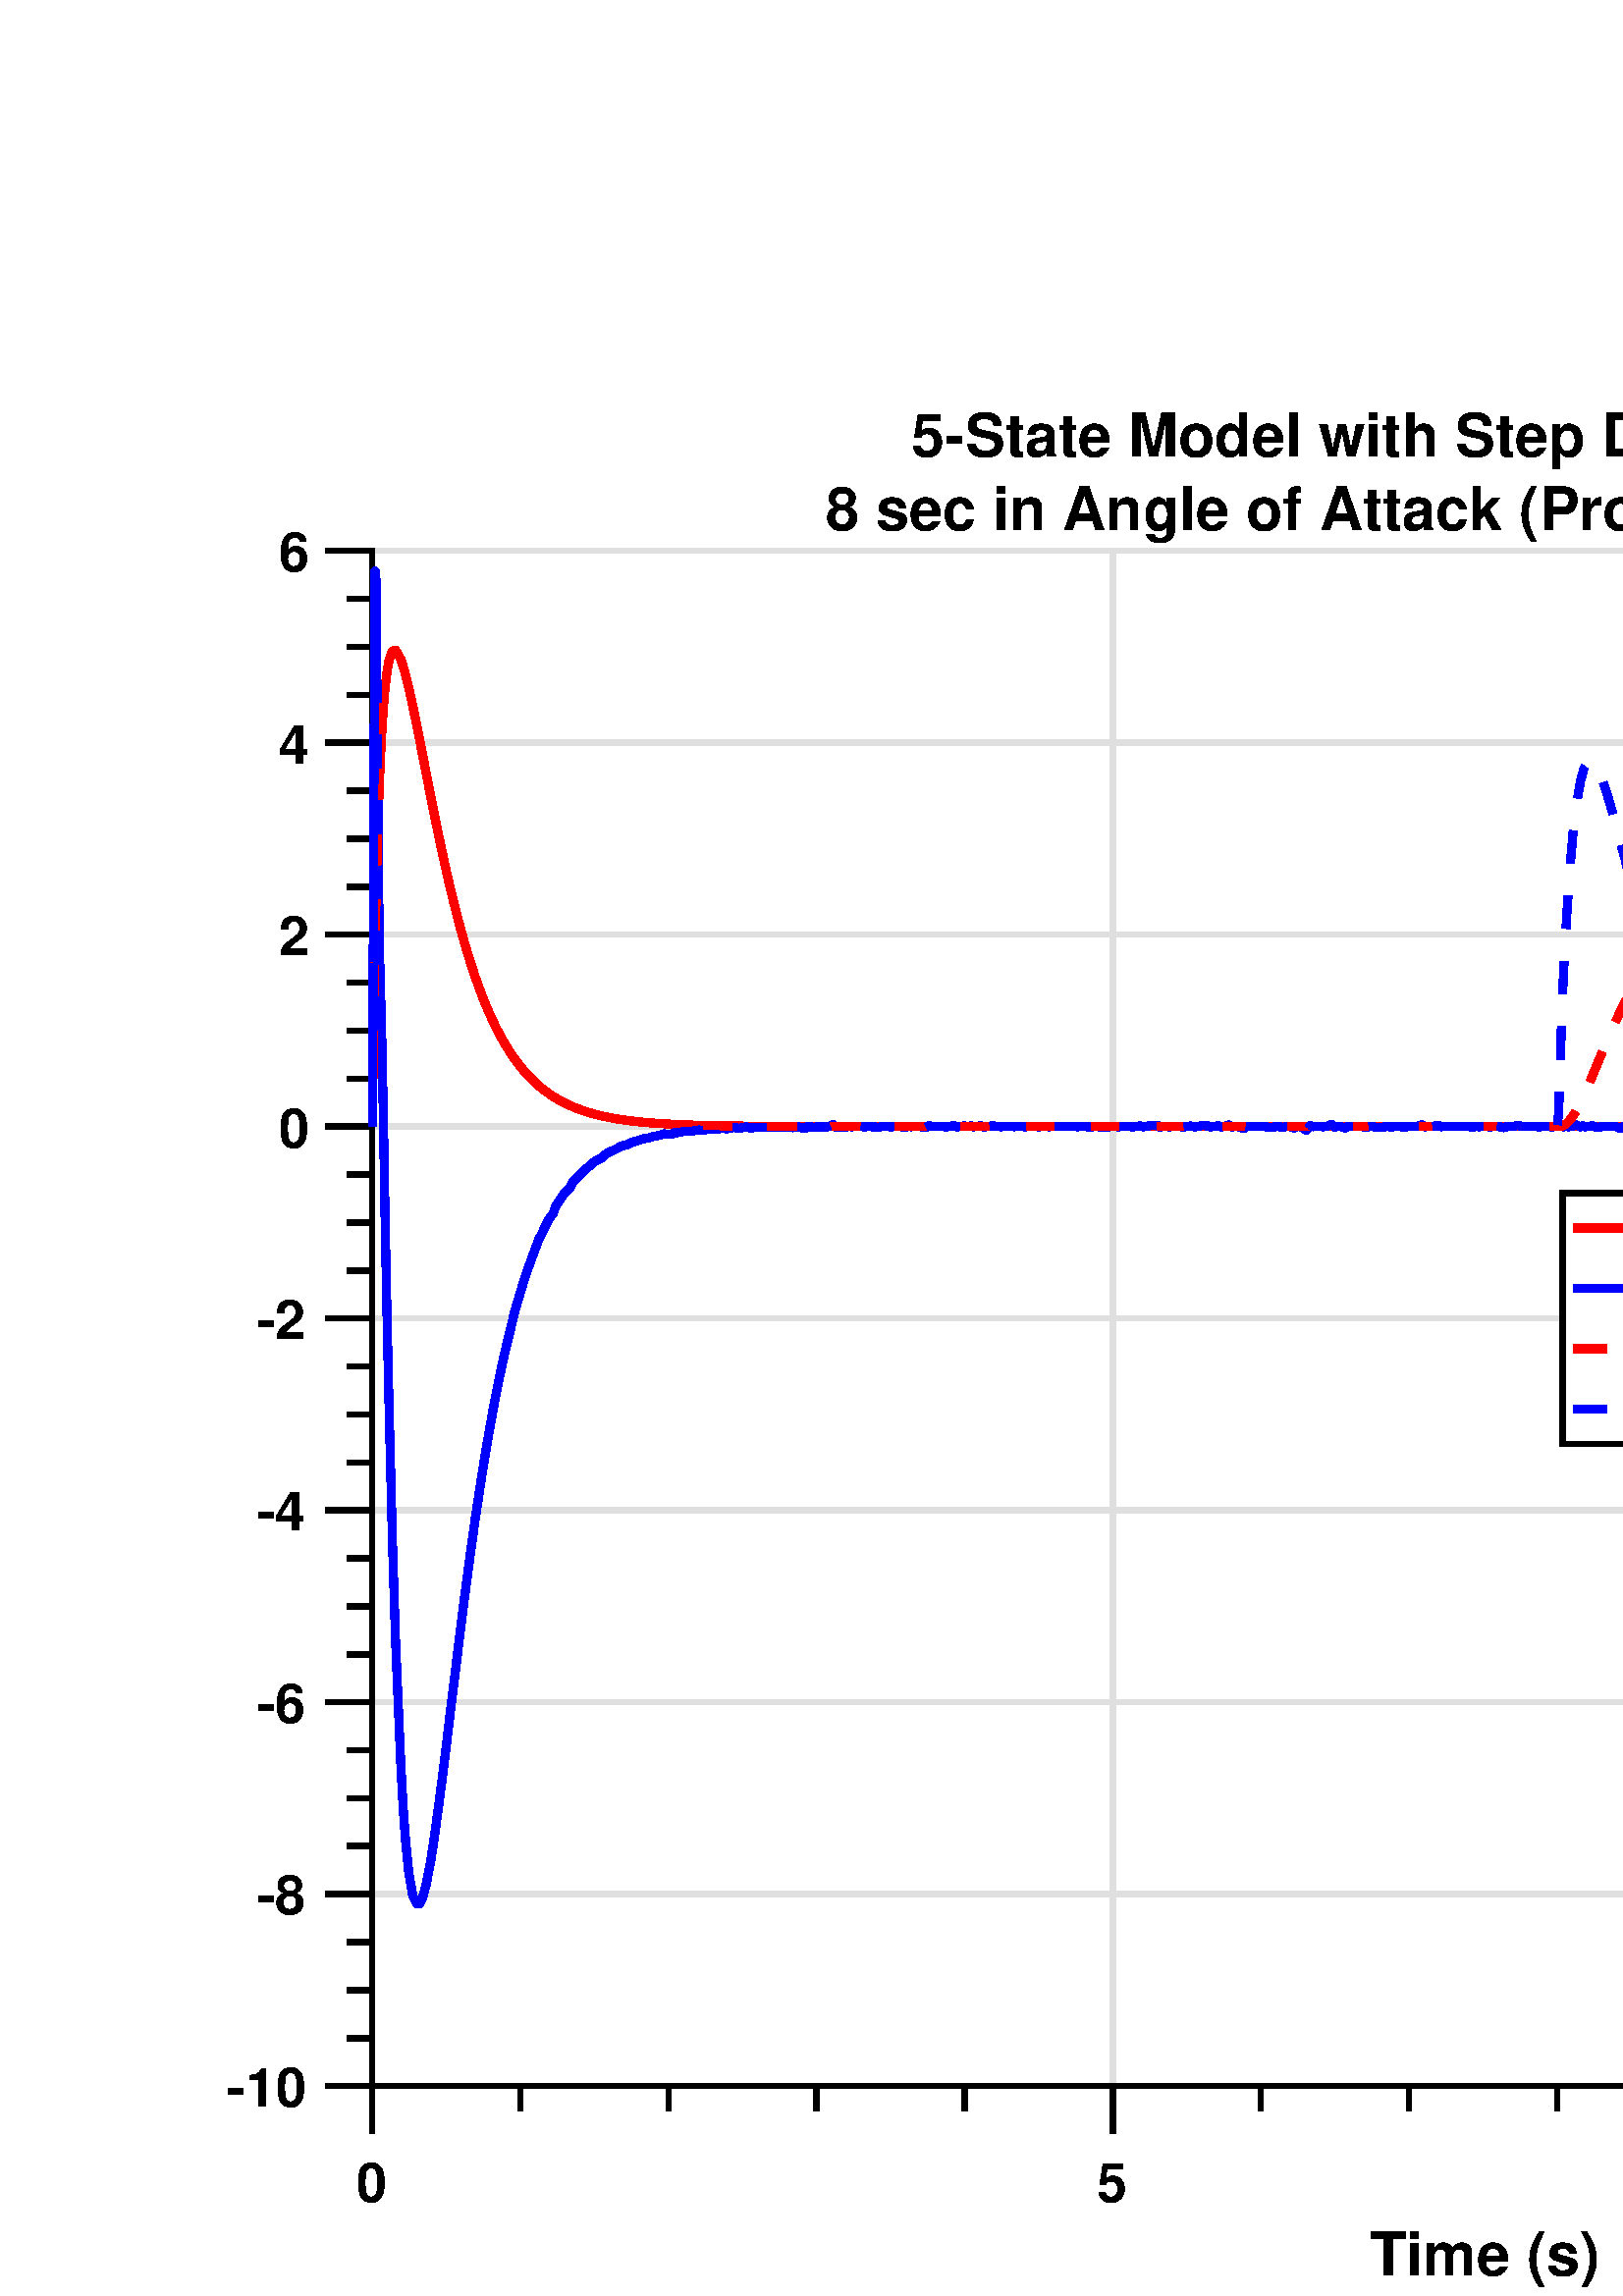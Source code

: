 %!PS-Adobe-3.0 EPSF-3.0
%%Pages: (atend)
%%BoundingBox:    83     3   961   692
%%LanguageLevel: 3
%%EndComments
%%BeginProlog
%%BeginResource: procset (Apache XML Graphics Std ProcSet) 1.2 0
%%Version: 1.2 0
%%Copyright: (Copyright 2001-2003,2010 The Apache Software Foundation. License terms: http://www.apache.org/licenses/LICENSE-2.0)
/bd{bind def}bind def
/ld{load def}bd
/GR/grestore ld
/GS/gsave ld
/RM/rmoveto ld
/C/curveto ld
/t/show ld
/L/lineto ld
/ML/setmiterlimit ld
/CT/concat ld
/f/fill ld
/N/newpath ld
/S/stroke ld
/CC/setcmykcolor ld
/A/ashow ld
/cp/closepath ld
/RC/setrgbcolor ld
/LJ/setlinejoin ld
/GC/setgray ld
/LW/setlinewidth ld
/M/moveto ld
/re {4 2 roll M
1 index 0 rlineto
0 exch rlineto
neg 0 rlineto
cp } bd
/_ctm matrix def
/_tm matrix def
/BT { _ctm currentmatrix pop matrix _tm copy pop 0 0 moveto } bd
/ET { _ctm setmatrix } bd
/iTm { _ctm setmatrix _tm concat } bd
/Tm { _tm astore pop iTm 0 0 moveto } bd
/ux 0.0 def
/uy 0.0 def
/F {
  /Tp exch def
  /Tf exch def
  Tf findfont Tp scalefont setfont
  /cf Tf def  /cs Tp def
} bd
/ULS {currentpoint /uy exch def /ux exch def} bd
/ULE {
  /Tcx currentpoint pop def
  gsave
  newpath
  cf findfont cs scalefont dup
  /FontMatrix get 0 get /Ts exch def /FontInfo get dup
  /UnderlinePosition get Ts mul /To exch def
  /UnderlineThickness get Ts mul /Tt exch def
  ux uy To add moveto  Tcx uy To add lineto
  Tt setlinewidth stroke
  grestore
} bd
/OLE {
  /Tcx currentpoint pop def
  gsave
  newpath
  cf findfont cs scalefont dup
  /FontMatrix get 0 get /Ts exch def /FontInfo get dup
  /UnderlinePosition get Ts mul /To exch def
  /UnderlineThickness get Ts mul /Tt exch def
  ux uy To add cs add moveto Tcx uy To add cs add lineto
  Tt setlinewidth stroke
  grestore
} bd
/SOE {
  /Tcx currentpoint pop def
  gsave
  newpath
  cf findfont cs scalefont dup
  /FontMatrix get 0 get /Ts exch def /FontInfo get dup
  /UnderlinePosition get Ts mul /To exch def
  /UnderlineThickness get Ts mul /Tt exch def
  ux uy To add cs 10 mul 26 idiv add moveto Tcx uy To add cs 10 mul 26 idiv add lineto
  Tt setlinewidth stroke
  grestore
} bd
/QT {
/Y22 exch store
/X22 exch store
/Y21 exch store
/X21 exch store
currentpoint
/Y21 load 2 mul add 3 div exch
/X21 load 2 mul add 3 div exch
/X21 load 2 mul /X22 load add 3 div
/Y21 load 2 mul /Y22 load add 3 div
/X22 load /Y22 load curveto
} bd
/SSPD {
dup length /d exch dict def
{
/v exch def
/k exch def
currentpagedevice k known {
/cpdv currentpagedevice k get def
v cpdv ne {
/upd false def
/nullv v type /nulltype eq def
/nullcpdv cpdv type /nulltype eq def
nullv nullcpdv or
{
/upd true def
} {
/sametype v type cpdv type eq def
sametype {
v type /arraytype eq {
/vlen v length def
/cpdvlen cpdv length def
vlen cpdvlen eq {
0 1 vlen 1 sub {
/i exch def
/obj v i get def
/cpdobj cpdv i get def
obj cpdobj ne {
/upd true def
exit
} if
} for
} {
/upd true def
} ifelse
} {
v type /dicttype eq {
v {
/dv exch def
/dk exch def
/cpddv cpdv dk get def
dv cpddv ne {
/upd true def
exit
} if
} forall
} {
/upd true def
} ifelse
} ifelse
} if
} ifelse
upd true eq {
d k v put
} if
} if
} if
} forall
d length 0 gt {
d setpagedevice
} if
} bd
/RE { % /NewFontName [NewEncodingArray] /FontName RE -
  findfont dup length dict begin
  {
    1 index /FID ne
    {def} {pop pop} ifelse
  } forall
  /Encoding exch def
  /FontName 1 index def
  currentdict definefont pop
  end
} bind def
%%EndResource
%%BeginResource: procset (Apache XML Graphics EPS ProcSet) 1.0 0
%%Version: 1.0 0
%%Copyright: (Copyright 2002-2003 The Apache Software Foundation. License terms: http://www.apache.org/licenses/LICENSE-2.0)
/BeginEPSF { %def
/b4_Inc_state save def         % Save state for cleanup
/dict_count countdictstack def % Count objects on dict stack
/op_count count 1 sub def      % Count objects on operand stack
userdict begin                 % Push userdict on dict stack
/showpage { } def              % Redefine showpage, { } = null proc
0 setgray 0 setlinecap         % Prepare graphics state
1 setlinewidth 0 setlinejoin
10 setmiterlimit [ ] 0 setdash newpath
/languagelevel where           % If level not equal to 1 then
{pop languagelevel             % set strokeadjust and
1 ne                           % overprint to their defaults.
{false setstrokeadjust false setoverprint
} if
} if
} bd
/EndEPSF { %def
count op_count sub {pop} repeat            % Clean up stacks
countdictstack dict_count sub {end} repeat
b4_Inc_state restore
} bd
%%EndResource
%FOPBeginFontDict
%%IncludeResource: font Courier-Oblique
%%IncludeResource: font Courier-BoldOblique
%%IncludeResource: font Courier-Bold
%%IncludeResource: font ZapfDingbats
%%IncludeResource: font Symbol
%%IncludeResource: font Helvetica
%%IncludeResource: font Helvetica-Oblique
%%IncludeResource: font Helvetica-Bold
%%IncludeResource: font Helvetica-BoldOblique
%%IncludeResource: font Times-Roman
%%IncludeResource: font Times-Italic
%%IncludeResource: font Times-Bold
%%IncludeResource: font Times-BoldItalic
%%IncludeResource: font Courier
%FOPEndFontDict
%%BeginResource: encoding WinAnsiEncoding
/WinAnsiEncoding [
/.notdef /.notdef /.notdef /.notdef /.notdef
/.notdef /.notdef /.notdef /.notdef /.notdef
/.notdef /.notdef /.notdef /.notdef /.notdef
/.notdef /.notdef /.notdef /.notdef /.notdef
/.notdef /.notdef /.notdef /.notdef /.notdef
/.notdef /.notdef /.notdef /.notdef /.notdef
/.notdef /.notdef /space /exclam /quotedbl
/numbersign /dollar /percent /ampersand /quotesingle
/parenleft /parenright /asterisk /plus /comma
/hyphen /period /slash /zero /one
/two /three /four /five /six
/seven /eight /nine /colon /semicolon
/less /equal /greater /question /at
/A /B /C /D /E
/F /G /H /I /J
/K /L /M /N /O
/P /Q /R /S /T
/U /V /W /X /Y
/Z /bracketleft /backslash /bracketright /asciicircum
/underscore /quoteleft /a /b /c
/d /e /f /g /h
/i /j /k /l /m
/n /o /p /q /r
/s /t /u /v /w
/x /y /z /braceleft /bar
/braceright /asciitilde /bullet /Euro /bullet
/quotesinglbase /florin /quotedblbase /ellipsis /dagger
/daggerdbl /circumflex /perthousand /Scaron /guilsinglleft
/OE /bullet /Zcaron /bullet /bullet
/quoteleft /quoteright /quotedblleft /quotedblright /bullet
/endash /emdash /asciitilde /trademark /scaron
/guilsinglright /oe /bullet /zcaron /Ydieresis
/space /exclamdown /cent /sterling /currency
/yen /brokenbar /section /dieresis /copyright
/ordfeminine /guillemotleft /logicalnot /sfthyphen /registered
/macron /degree /plusminus /twosuperior /threesuperior
/acute /mu /paragraph /middot /cedilla
/onesuperior /ordmasculine /guillemotright /onequarter /onehalf
/threequarters /questiondown /Agrave /Aacute /Acircumflex
/Atilde /Adieresis /Aring /AE /Ccedilla
/Egrave /Eacute /Ecircumflex /Edieresis /Igrave
/Iacute /Icircumflex /Idieresis /Eth /Ntilde
/Ograve /Oacute /Ocircumflex /Otilde /Odieresis
/multiply /Oslash /Ugrave /Uacute /Ucircumflex
/Udieresis /Yacute /Thorn /germandbls /agrave
/aacute /acircumflex /atilde /adieresis /aring
/ae /ccedilla /egrave /eacute /ecircumflex
/edieresis /igrave /iacute /icircumflex /idieresis
/eth /ntilde /ograve /oacute /ocircumflex
/otilde /odieresis /divide /oslash /ugrave
/uacute /ucircumflex /udieresis /yacute /thorn
/ydieresis
] def
%%EndResource
%FOPBeginFontReencode
/Courier-Oblique findfont
dup length dict begin
  {1 index /FID ne {def} {pop pop} ifelse} forall
  /Encoding WinAnsiEncoding def
  currentdict
end
/Courier-Oblique exch definefont pop
/Courier-BoldOblique findfont
dup length dict begin
  {1 index /FID ne {def} {pop pop} ifelse} forall
  /Encoding WinAnsiEncoding def
  currentdict
end
/Courier-BoldOblique exch definefont pop
/Courier-Bold findfont
dup length dict begin
  {1 index /FID ne {def} {pop pop} ifelse} forall
  /Encoding WinAnsiEncoding def
  currentdict
end
/Courier-Bold exch definefont pop
/Helvetica findfont
dup length dict begin
  {1 index /FID ne {def} {pop pop} ifelse} forall
  /Encoding WinAnsiEncoding def
  currentdict
end
/Helvetica exch definefont pop
/Helvetica-Oblique findfont
dup length dict begin
  {1 index /FID ne {def} {pop pop} ifelse} forall
  /Encoding WinAnsiEncoding def
  currentdict
end
/Helvetica-Oblique exch definefont pop
/Helvetica-Bold findfont
dup length dict begin
  {1 index /FID ne {def} {pop pop} ifelse} forall
  /Encoding WinAnsiEncoding def
  currentdict
end
/Helvetica-Bold exch definefont pop
/Helvetica-BoldOblique findfont
dup length dict begin
  {1 index /FID ne {def} {pop pop} ifelse} forall
  /Encoding WinAnsiEncoding def
  currentdict
end
/Helvetica-BoldOblique exch definefont pop
/Times-Roman findfont
dup length dict begin
  {1 index /FID ne {def} {pop pop} ifelse} forall
  /Encoding WinAnsiEncoding def
  currentdict
end
/Times-Roman exch definefont pop
/Times-Italic findfont
dup length dict begin
  {1 index /FID ne {def} {pop pop} ifelse} forall
  /Encoding WinAnsiEncoding def
  currentdict
end
/Times-Italic exch definefont pop
/Times-Bold findfont
dup length dict begin
  {1 index /FID ne {def} {pop pop} ifelse} forall
  /Encoding WinAnsiEncoding def
  currentdict
end
/Times-Bold exch definefont pop
/Times-BoldItalic findfont
dup length dict begin
  {1 index /FID ne {def} {pop pop} ifelse} forall
  /Encoding WinAnsiEncoding def
  currentdict
end
/Times-BoldItalic exch definefont pop
/Courier findfont
dup length dict begin
  {1 index /FID ne {def} {pop pop} ifelse} forall
  /Encoding WinAnsiEncoding def
  currentdict
end
/Courier exch definefont pop
%FOPEndFontReencode
%%EndProlog
%%Page: 1 1
%%PageBoundingBox: 0 0 1051 699
%%BeginPageSetup
[1 0 0 -1 0 699] CT
%%EndPageSetup
GS
1 GC
N
0 0 1051 699 re
f
GR
GS
1 GC
N
0 0 1051 699 re
f
GR
GS
1 GC
N
136.5 622 M
951 622 L
951 59 L
136.5 59 L
cp
f
GR
GS
0.873 GC
1 LJ
2 LW
N
136.5 622 M
136.5 59 L
S
GR
GS
0.873 GC
1 LJ
2 LW
N
408 622 M
408 59 L
S
GR
GS
0.873 GC
1 LJ
2 LW
N
679.5 622 M
679.5 59 L
S
GR
GS
0.873 GC
1 LJ
2 LW
N
951 622 M
951 59 L
S
GR
GS
0.873 GC
1 LJ
2 LW
N
951 622 M
136.5 622 L
S
GR
GS
0.873 GC
1 LJ
2 LW
N
951 551.625 M
136.5 551.625 L
S
GR
GS
0.873 GC
1 LJ
2 LW
N
951 481.25 M
136.5 481.25 L
S
GR
GS
0.873 GC
1 LJ
2 LW
N
951 410.875 M
136.5 410.875 L
S
GR
GS
0.873 GC
1 LJ
2 LW
N
951 340.5 M
136.5 340.5 L
S
GR
GS
0.873 GC
1 LJ
2 LW
N
951 270.125 M
136.5 270.125 L
S
GR
GS
0.873 GC
1 LJ
2 LW
N
951 199.75 M
136.5 199.75 L
S
GR
GS
0.873 GC
1 LJ
2 LW
N
951 129.375 M
136.5 129.375 L
S
GR
GS
0.873 GC
1 LJ
2 LW
N
951 59 M
136.5 59 L
S
GR
GS
2 setlinecap
1 LJ
2 LW
N
136.5 622 M
951 622 L
S
GR
GS
2 setlinecap
1 LJ
2 LW
N
136.5 622 M
136.5 638.29 L
S
GR
GS
2 setlinecap
1 LJ
2 LW
N
408 622 M
408 638.29 L
S
GR
GS
2 setlinecap
1 LJ
2 LW
N
679.5 622 M
679.5 638.29 L
S
GR
GS
2 setlinecap
1 LJ
2 LW
N
951 622 M
951 638.29 L
S
GR
GS
2 setlinecap
1 LJ
2 LW
N
190.8 622 M
190.8 630.145 L
S
GR
GS
2 setlinecap
1 LJ
2 LW
N
245.1 622 M
245.1 630.145 L
S
GR
GS
2 setlinecap
1 LJ
2 LW
N
299.4 622 M
299.4 630.145 L
S
GR
GS
2 setlinecap
1 LJ
2 LW
N
353.7 622 M
353.7 630.145 L
S
GR
GS
2 setlinecap
1 LJ
2 LW
N
462.3 622 M
462.3 630.145 L
S
GR
GS
2 setlinecap
1 LJ
2 LW
N
516.6 622 M
516.6 630.145 L
S
GR
GS
2 setlinecap
1 LJ
2 LW
N
570.9 622 M
570.9 630.145 L
S
GR
GS
2 setlinecap
1 LJ
2 LW
N
625.2 622 M
625.2 630.145 L
S
GR
GS
2 setlinecap
1 LJ
2 LW
N
733.8 622 M
733.8 630.145 L
S
GR
GS
2 setlinecap
1 LJ
2 LW
N
788.1 622 M
788.1 630.145 L
S
GR
GS
2 setlinecap
1 LJ
2 LW
N
842.4 622 M
842.4 630.145 L
S
GR
GS
2 setlinecap
1 LJ
2 LW
N
896.7 622 M
896.7 630.145 L
S
GR
GS
[1 0 0 1 136.5 644.29] CT
/Helvetica-Bold 20 F
GS
[1 0 0 1 0 0] CT
-6 20 moveto 
1 -1 scale
(0) t 
GR
GR
GS
[1 0 0 1 408 644.29] CT
/Helvetica-Bold 20 F
GS
[1 0 0 1 0 0] CT
-6 20 moveto 
1 -1 scale
(5) t 
GR
GR
GS
[1 0 0 1 679.5 644.29] CT
/Helvetica-Bold 20 F
GS
[1 0 0 1 0 0] CT
-11.5 20 moveto 
1 -1 scale
(10) t 
GR
GR
GS
[1 0 0 1 951 644.29] CT
/Helvetica-Bold 20 F
GS
[1 0 0 1 0 0] CT
-11.5 20 moveto 
1 -1 scale
(15) t 
GR
GR
GS
[1 0 0 1 543.75 669.29] CT
/Helvetica-Bold 22 F
GS
[1 0 0 1 0 0] CT
-41.5 22 moveto 
1 -1 scale
(Time \(s\)) t 
GR
GR
GS
2 setlinecap
1 LJ
2 LW
N
136.5 622 M
136.5 59 L
S
GR
GS
2 setlinecap
1 LJ
2 LW
N
136.5 622 M
120.21 622 L
S
GR
GS
2 setlinecap
1 LJ
2 LW
N
136.5 551.625 M
120.21 551.625 L
S
GR
GS
2 setlinecap
1 LJ
2 LW
N
136.5 481.25 M
120.21 481.25 L
S
GR
GS
2 setlinecap
1 LJ
2 LW
N
136.5 410.875 M
120.21 410.875 L
S
GR
GS
2 setlinecap
1 LJ
2 LW
N
136.5 340.5 M
120.21 340.5 L
S
GR
GS
2 setlinecap
1 LJ
2 LW
N
136.5 270.125 M
120.21 270.125 L
S
GR
GS
2 setlinecap
1 LJ
2 LW
N
136.5 199.75 M
120.21 199.75 L
S
GR
GS
2 setlinecap
1 LJ
2 LW
N
136.5 129.375 M
120.21 129.375 L
S
GR
GS
2 setlinecap
1 LJ
2 LW
N
136.5 59 M
120.21 59 L
S
GR
GS
2 setlinecap
1 LJ
2 LW
N
136.5 604.406 M
128.355 604.406 L
S
GR
GS
2 setlinecap
1 LJ
2 LW
N
136.5 586.813 M
128.355 586.813 L
S
GR
GS
2 setlinecap
1 LJ
2 LW
N
136.5 569.219 M
128.355 569.219 L
S
GR
GS
2 setlinecap
1 LJ
2 LW
N
136.5 534.031 M
128.355 534.031 L
S
GR
GS
2 setlinecap
1 LJ
2 LW
N
136.5 516.438 M
128.355 516.438 L
S
GR
GS
2 setlinecap
1 LJ
2 LW
N
136.5 498.844 M
128.355 498.844 L
S
GR
GS
2 setlinecap
1 LJ
2 LW
N
136.5 463.656 M
128.355 463.656 L
S
GR
GS
2 setlinecap
1 LJ
2 LW
N
136.5 446.063 M
128.355 446.063 L
S
GR
GS
2 setlinecap
1 LJ
2 LW
N
136.5 428.469 M
128.355 428.469 L
S
GR
GS
2 setlinecap
1 LJ
2 LW
N
136.5 393.281 M
128.355 393.281 L
S
GR
GS
2 setlinecap
1 LJ
2 LW
N
136.5 375.688 M
128.355 375.688 L
S
GR
GS
2 setlinecap
1 LJ
2 LW
N
136.5 358.094 M
128.355 358.094 L
S
GR
GS
2 setlinecap
1 LJ
2 LW
N
136.5 322.906 M
128.355 322.906 L
S
GR
GS
2 setlinecap
1 LJ
2 LW
N
136.5 305.313 M
128.355 305.313 L
S
GR
GS
2 setlinecap
1 LJ
2 LW
N
136.5 287.719 M
128.355 287.719 L
S
GR
GS
2 setlinecap
1 LJ
2 LW
N
136.5 252.531 M
128.355 252.531 L
S
GR
GS
2 setlinecap
1 LJ
2 LW
N
136.5 234.938 M
128.355 234.938 L
S
GR
GS
2 setlinecap
1 LJ
2 LW
N
136.5 217.344 M
128.355 217.344 L
S
GR
GS
2 setlinecap
1 LJ
2 LW
N
136.5 182.156 M
128.355 182.156 L
S
GR
GS
2 setlinecap
1 LJ
2 LW
N
136.5 164.563 M
128.355 164.563 L
S
GR
GS
2 setlinecap
1 LJ
2 LW
N
136.5 146.969 M
128.355 146.969 L
S
GR
GS
2 setlinecap
1 LJ
2 LW
N
136.5 111.781 M
128.355 111.781 L
S
GR
GS
2 setlinecap
1 LJ
2 LW
N
136.5 94.188 M
128.355 94.188 L
S
GR
GS
2 setlinecap
1 LJ
2 LW
N
136.5 76.594 M
128.355 76.594 L
S
GR
GS
[1 0 0 1 114.21 622] CT
/Helvetica-Bold 20 F
GS
[1 0 0 1 0 0] CT
-31 7.5 moveto 
1 -1 scale
(-10) t 
GR
GR
GS
[1 0 0 1 114.21 551.625] CT
/Helvetica-Bold 20 F
GS
[1 0 0 1 0 0] CT
-20 7.5 moveto 
1 -1 scale
(-8) t 
GR
GR
GS
[1 0 0 1 114.21 481.25] CT
/Helvetica-Bold 20 F
GS
[1 0 0 1 0 0] CT
-20 7.5 moveto 
1 -1 scale
(-6) t 
GR
GR
GS
[1 0 0 1 114.21 410.875] CT
/Helvetica-Bold 20 F
GS
[1 0 0 1 0 0] CT
-20 7.5 moveto 
1 -1 scale
(-4) t 
GR
GR
GS
[1 0 0 1 114.21 340.5] CT
/Helvetica-Bold 20 F
GS
[1 0 0 1 0 0] CT
-20 7.5 moveto 
1 -1 scale
(-2) t 
GR
GR
GS
[1 0 0 1 114.21 270.125] CT
/Helvetica-Bold 20 F
GS
[1 0 0 1 0 0] CT
-12 7.5 moveto 
1 -1 scale
(0) t 
GR
GR
GS
[1 0 0 1 114.21 199.75] CT
/Helvetica-Bold 20 F
GS
[1 0 0 1 0 0] CT
-12 7.5 moveto 
1 -1 scale
(2) t 
GR
GR
GS
[1 0 0 1 114.21 129.375] CT
/Helvetica-Bold 20 F
GS
[1 0 0 1 0 0] CT
-12 7.5 moveto 
1 -1 scale
(4) t 
GR
GR
GS
[1 0 0 1 114.21 59] CT
/Helvetica-Bold 20 F
GS
[1 0 0 1 0 0] CT
-12 7.5 moveto 
1 -1 scale
(6) t 
GR
GR
GS
[1 0 0 1 543.75 56.25] CT
/Helvetica-Bold 22 F
GS
[1 0 0 1 0 0] CT
-209.5 -32 moveto 
1 -1 scale
(5-State Model with Step Disturbance at ) t 
GR
GR
GS
[1 0 0 1 543.75 56.25] CT
/Helvetica-Bold 22 F
GS
[1 0 0 1 0 0] CT
-241 -5 moveto 
1 -1 scale
(8 sec in Angle of Attack \(Proportional Control\)) t 
GR
GR
GS
1 0 0 RC
1 LJ
3 LW
N
136.5 270.125 M
136.5 270.125 L
136.625 260.271 L
137.075 228.968 L
137.518 203.634 L
137.89 185.824 L
138.339 167.815 L
138.814 152.259 L
139.289 139.621 L
139.849 127.75 L
140.554 116.49 L
141.174 109.255 L
141.959 102.802 L
142.745 98.686 L
143.93 95.702 L
145.033 95.425 L
146.922 98.654 L
147.825 101.343 L
148.729 104.556 L
149.897 109.299 L
151.35 115.872 L
152.914 123.485 L
153.903 128.469 L
154.892 133.522 L
156.281 140.66 L
157.959 149.223 L
158.878 153.843 L
159.797 158.391 L
161.177 165.06 L
162.529 171.373 L
163.88 177.447 L
165.074 182.601 L
166.268 187.549 L
167.699 193.203 L
169.131 198.553 L
170.215 202.402 L
171.298 206.08 L
172.767 210.795 L
174.229 215.191 L
175.691 219.302 L
176.699 221.976 L
177.707 224.524 L
179.077 227.791 L
180.86 231.724 L
181.854 233.767 L
182.848 235.709 L
184.228 238.247 L
185.673 240.716 L
187.119 243.004 L
188.501 245.033 L
189.632 246.585 L
190.655 247.91 L
191.854 249.372 L
193.39 251.11 L
194.56 252.338 L
195.729 253.489 L
197.561 255.149 L
198.565 255.988 L
199.568 256.783 L
201.109 257.917 L
202.864 259.095 L
203.792 259.672 L
204.72 260.219 L
205.919 260.885 L
207.395 261.645 L
209.005 262.403 L
210.036 262.853 L
211.067 263.277 L
212.653 263.883 L
213.806 264.289 L
214.958 264.669 L
216.513 265.144 L
217.621 265.457 L
218.728 265.75 L
220.797 266.25 L
221.639 266.436 L
222.481 266.614 L
223.754 266.867 L
225.093 267.114 L
226.433 267.342 L
227.601 267.526 L
228.768 267.699 L
230.5 267.934 L
231.545 268.064 L
232.589 268.187 L
234.36 268.379 L
235.494 268.492 L
236.628 268.598 L
238.247 268.737 L
239.282 268.819 L
240.318 268.896 L
242.081 269.018 L
243.553 269.11 L
245.026 269.194 L
246.222 269.258 L
247.191 269.306 L
248.345 269.36 L
249.705 269.419 L
251.056 269.473 L
252.407 269.523 L
253.584 269.563 L
254.761 269.601 L
256.257 269.645 L
257.399 269.677 L
258.542 269.706 L
260.246 269.746 L
261.453 269.772 L
262.661 269.796 L
263.978 269.821 L
265.358 269.845 L
266.49 269.863 L
267.621 269.88 L
269.406 269.905 L
270.457 269.918 L
271.507 269.93 L
273.598 269.953 L
274.445 269.961 L
275.291 269.969 L
276.51 269.98 L
277.975 269.992 L
279.44 270.003 L
280.445 270.01 L
281.449 270.017 L
282.817 270.025 L
284.611 270.035 L
285.604 270.04 L
286.598 270.045 L
287.974 270.051 L
289.398 270.057 L
290.822 270.063 L
291.96 270.067 L
293.097 270.071 L
294.946 270.076 L
296.05 270.079 L
297.154 270.082 L
298.516 270.086 L
299.991 270.089 L
301.065 270.091 L
302.139 270.093 L
303.595 270.096 L
305.445 270.099 L
306.407 270.1 L
307.369 270.102 L
308.667 270.103 L
310.181 270.105 L
311.241 270.106 L
312.301 270.108 L
313.915 270.109 L
315.343 270.11 L
316.771 270.112 L
317.823 270.112 L
318.876 270.113 L
320.258 270.114 L
321.989 270.115 L
322.878 270.116 L
323.766 270.116 L
325.125 270.117 L
326.42 270.117 L
327.714 270.118 L
328.955 270.118 L
330.195 270.119 L
331.682 270.119 L
333.169 270.12 L
334.155 270.12 L
335.14 270.12 L
336.5 270.121 L
337.96 270.121 L
339.42 270.121 L
340.801 270.122 L
341.91 270.122 L
342.918 270.122 L
344.122 270.122 L
345.66 270.123 L
346.893 270.123 L
348.126 270.123 L
349.721 270.123 L
350.836 270.123 L
351.951 270.123 L
353.551 270.124 L
355.115 270.124 L
355.984 270.124 L
356.853 270.124 L
358.087 270.124 L
359.607 270.124 L
360.746 270.124 L
361.884 270.124 L
363.457 270.124 L
364.954 270.124 L
365.852 270.124 L
366.749 270.124 L
368.003 270.124 L
369.399 270.124 L
370.795 270.124 L
371.912 270.124 L
373.028 270.125 L
374.51 270.125 L
375.771 270.125 L
377.032 270.125 L
378.412 270.125 L
379.792 270.125 L
380.921 270.125 L
382.05 270.125 L
383.499 270.125 L
384.733 270.125 L
385.966 270.125 L
387.443 270.125 L
388.919 270.125 L
389.918 270.125 L
390.917 270.125 L
392.289 270.125 L
394.093 270.125 L
395.08 270.125 L
396.068 270.125 L
397.443 270.125 L
398.836 270.125 L
400.229 270.125 L
401.384 270.125 L
402.538 270.125 L
404.08 270.125 L
405.623 270.125 L
406.555 270.125 L
407.487 270.125 L
408.792 270.125 L
410.087 270.125 L
411.381 270.125 L
412.713 270.125 L
414.046 270.125 L
415.263 270.125 L
416.481 270.125 L
417.975 270.125 L
419.119 270.125 L
420.263 270.125 L
421.999 270.125 L
423.538 270.125 L
424.341 270.125 L
425.144 270.125 L
426.269 270.125 L
427.532 270.125 L
428.816 270.125 L
430.1 270.125 L
431.423 270.125 L
432.747 270.125 L
433.978 270.125 L
435.209 270.125 L
436.659 270.125 L
437.819 270.125 L
438.978 270.125 L
440.635 270.125 L
442.107 270.125 L
442.955 270.125 L
443.804 270.125 L
444.99 270.125 L
446.564 270.125 L
447.671 270.125 L
448.779 270.125 L
450.682 270.125 L
451.681 270.125 L
452.68 270.125 L
454.194 270.125 L
455.874 270.125 L
456.854 270.125 L
457.834 270.125 L
459.151 270.125 L
460.698 270.125 L
461.687 270.125 L
462.675 270.125 L
464.214 270.125 L
466.117 270.125 L
466.957 270.125 L
467.796 270.125 L
468.984 270.125 L
470.54 270.125 L
471.655 270.125 L
472.77 270.125 L
474.629 270.125 L
475.684 270.125 L
476.74 270.125 L
479.032 270.125 L
479.726 270.125 L
480.419 270.125 L
481.405 270.125 L
482.571 270.125 L
483.961 270.125 L
485.173 270.125 L
486.384 270.125 L
488.323 270.125 L
489.315 270.125 L
490.307 270.125 L
491.749 270.125 L
493.329 270.125 L
494.361 270.125 L
495.393 270.125 L
496.964 270.125 L
498.191 270.125 L
499.419 270.125 L
500.952 270.125 L
502.083 270.125 L
503.215 270.125 L
504.883 270.125 L
506.433 270.125 L
507.268 270.125 L
508.103 270.125 L
509.278 270.125 L
510.66 270.125 L
511.855 270.125 L
513.051 270.125 L
514.475 270.125 L
515.898 270.125 L
516.952 270.125 L
518.005 270.125 L
519.495 270.125 L
521.347 270.125 L
522.249 270.125 L
523.151 270.125 L
524.352 270.125 L
525.889 270.125 L
527.418 270.125 L
528.383 270.125 L
529.348 270.125 L
530.635 270.125 L
532.224 270.125 L
533.341 270.125 L
534.458 270.125 L
535.978 270.125 L
537.2 270.125 L
538.421 270.125 L
539.939 270.125 L
541.457 270.125 L
542.407 270.125 L
543.357 270.125 L
544.683 270.125 L
546.009 270.125 L
547.334 270.125 L
548.509 270.125 L
549.684 270.125 L
551.562 270.125 L
552.553 270.125 L
553.545 270.125 L
555.036 270.125 L
556.741 270.125 L
557.664 270.125 L
558.586 270.125 L
559.835 270.125 L
561.444 270.125 L
562.663 270.125 L
563.882 270.125 L
565.141 270.125 L
566.395 270.125 L
567.649 270.125 L
568.942 270.125 L
570.235 270.125 L
571.887 270.125 L
573.211 270.125 L
574.115 270.125 L
575.019 270.125 L
576.308 270.125 L
577.96 270.125 L
579.338 270.125 L
580.221 270.125 L
581.104 270.125 L
582.379 270.125 L
583.858 270.125 L
585.255 270.125 L
586.404 270.125 L
587.396 270.125 L
588.58 270.125 L
590.048 270.125 L
591.294 270.125 L
592.54 270.125 L
594.281 270.125 L
595.369 270.125 L
596.457 270.125 L
597.915 270.125 L
599.462 270.125 L
600.429 270.125 L
601.397 270.125 L
602.746 270.125 L
604.069 270.125 L
605.392 270.125 L
606.597 270.125 L
607.802 270.125 L
609.352 270.125 L
610.902 270.125 L
611.82 270.125 L
612.739 270.125 L
614.035 270.125 L
615.395 270.125 L
616.755 270.125 L
617.921 270.125 L
619.087 270.125 L
620.585 270.125 L
621.724 270.125 L
622.864 270.125 L
624.71 270.125 L
625.774 270.125 L
626.837 270.125 L
629.394 270.125 L
630.033 270.125 L
630.672 270.125 L
631.573 270.125 L
632.597 270.125 L
633.783 270.125 L
635.313 270.125 L
636.625 270.125 L
637.937 270.125 L
639.342 270.125 L
640.597 270.125 L
641.776 270.125 L
642.929 270.125 L
644.182 270.125 L
645.541 270.125 L
646.9 270.125 L
648.082 270.125 L
649.264 270.125 L
650.768 270.125 L
651.907 270.125 L
653.046 270.125 L
654.737 270.125 L
655.958 270.125 L
657.179 270.125 L
658.471 270.125 L
659.834 270.125 L
660.993 270.125 L
662.153 270.125 L
663.664 270.125 L
665.174 270.125 L
666.14 270.125 L
667.106 270.125 L
668.448 270.125 L
669.85 270.125 L
671.251 270.125 L
672.378 270.125 L
673.504 270.125 L
675.742 270.125 L
676.523 270.125 L
677.305 270.125 L
678.315 270.125 L
679.911 270.125 L
680.923 270.125 L
681.935 270.125 L
683.425 270.125 L
685.273 270.125 L
686.134 270.125 L
686.996 270.125 L
688.225 270.125 L
689.655 270.125 L
691.085 270.125 L
692.148 270.125 L
693.211 270.125 L
694.638 270.125 L
696.432 270.125 L
697.368 270.125 L
698.304 270.125 L
699.602 270.125 L
701.217 270.125 L
702.334 270.125 L
703.451 270.125 L
704.866 270.125 L
706.235 270.125 L
707.605 270.125 L
708.751 270.125 L
709.898 270.125 L
711.396 270.125 L
712.511 270.125 L
713.627 270.125 L
715.626 270.125 L
716.512 270.125 L
717.399 270.125 L
718.775 270.125 L
720.124 270.125 L
721.472 270.125 L
722.668 270.125 L
723.864 270.125 L
725.284 270.125 L
726.705 270.125 L
727.79 270.125 L
728.876 270.125 L
730.36 270.125 L
731.786 270.125 L
733.211 270.125 L
734.272 270.125 L
735.332 270.125 L
736.741 270.125 L
738.508 270.125 L
739.435 270.125 L
740.362 270.125 L
741.681 270.125 L
743.386 270.125 L
744.459 270.125 L
745.532 270.125 L
746.886 270.125 L
748.583 270.125 L
749.536 270.125 L
750.489 270.125 L
751.908 270.125 L
753.71 270.125 L
754.654 270.125 L
755.598 270.125 L
756.944 270.125 L
758.202 270.125 L
759.46 270.125 L
760.889 270.125 L
762.318 270.125 L
763.387 270.125 L
764.456 270.125 L
765.912 270.125 L
767.751 270.125 L
768.7 270.125 L
769.65 270.125 L
770.927 270.125 L
772.448 270.125 L
773.587 270.125 L
774.725 270.125 L
776.296 270.125 L
777.372 270.125 L
778.447 270.125 L
780.313 270.125 L
781.429 270.125 L
782.545 270.125 L
784.28 270.125 L
785.285 270.125 L
786.29 270.125 L
787.97 270.125 L
789.98 270.125 L
790.701 270.125 L
791.422 270.125 L
792.446 270.125 L
793.671 270.125 L
795.215 270.125 L
796.333 270.125 L
797.451 270.125 L
799.26 270.125 L
800.335 270.125 L
801.41 270.125 L
803.577 270.125 L
804.352 270.125 L
805.126 270.125 L
806.22 270.125 L
808.247 270.125 L
809.012 270.125 L
809.778 270.125 L
810.817 270.125 L
812.548 270.125 L
813.487 270.125 L
814.426 270.125 L
815.766 270.125 L
817.154 270.125 L
818.541 270.125 L
819.677 270.125 L
820.814 270.125 L
822.965 270.125 L
823.797 270.125 L
824.629 270.125 L
825.707 270.125 L
827.171 270.125 L
828.801 270.125 L
829.744 270.125 L
830.686 270.125 L
832.024 270.125 L
833.308 270.125 L
834.593 270.125 L
835.936 270.125 L
837.279 270.125 L
838.472 270.125 L
839.664 270.125 L
841.128 270.125 L
842.284 270.125 L
843.44 270.125 L
845.016 270.125 L
846.591 270.125 L
847.494 270.125 L
848.397 270.125 L
849.667 270.125 L
851.061 270.125 L
852.456 270.125 L
853.563 270.125 L
854.669 270.125 L
856.122 270.125 L
857.474 270.125 L
858.827 270.125 L
860.004 270.125 L
861.181 270.125 L
862.694 270.125 L
863.829 270.125 L
864.964 270.125 L
866.723 270.125 L
867.867 270.125 L
869.012 270.125 L
870.488 270.125 L
871.992 270.125 L
872.895 270.125 L
873.799 270.125 L
875.131 270.125 L
876.432 270.125 L
877.734 270.125 L
878.977 270.125 L
880.221 270.125 L
881.705 270.125 L
883.189 270.125 L
884.172 270.125 L
885.155 270.125 L
886.51 270.125 L
887.947 270.125 L
889.383 270.125 L
890.498 270.125 L
891.613 270.125 L
893.405 270.125 L
894.442 270.125 L
895.479 270.125 L
897.295 270.125 L
898.34 270.125 L
899.385 270.125 L
900.897 270.125 L
902.763 270.125 L
903.625 270.125 L
904.487 270.125 L
905.653 270.125 L
907.331 270.125 L
908.831 270.125 L
909.647 270.125 L
910.464 270.125 L
911.619 270.125 L
913.075 270.125 L
914.228 270.125 L
915.381 270.125 L
916.966 270.125 L
918.551 270.125 L
919.445 270.125 L
920.338 270.125 L
921.599 270.125 L
923.349 270.125 L
924.445 270.125 L
925.541 270.125 L
926.919 270.125 L
928.394 270.125 L
929.46 270.125 L
930.526 270.125 L
931.931 270.125 L
933.699 270.125 L
934.64 270.125 L
935.582 270.125 L
936.914 270.125 L
938.58 270.125 L
939.641 270.125 L
940.701 270.125 L
942.114 270.125 L
943.882 270.125 L
944.796 270.125 L
945.71 270.125 L
947.018 270.125 L
948.769 270.125 L
949.847 270.125 L
951 270.125 L
S
GR
GS
0 0 1 RC
1 LJ
3 LW
N
136.5 270.125 M
136.5 270.125 L
136.625 261.122 L
137.075 149.393 L
137.518 66.431 L
137.89 69.841 L
138.339 126.069 L
138.814 183.153 L
139.289 212.588 L
139.849 231.66 L
140.554 266.218 L
141.174 302.834 L
141.959 342.741 L
142.745 377.072 L
143.93 423.724 L
145.033 458.921 L
146.922 503.401 L
147.825 520.125 L
148.729 532.348 L
149.897 543.87 L
151.35 552.245 L
152.914 555.192 L
153.903 555.23 L
154.892 553.058 L
156.281 547.989 L
157.959 539.24 L
158.878 533.232 L
159.797 526.843 L
161.177 516.599 L
162.529 506.117 L
163.88 495.16 L
165.074 485.149 L
166.268 475.414 L
167.699 463.851 L
169.131 452.238 L
170.215 443.685 L
171.298 435.484 L
172.767 424.585 L
174.229 414.065 L
175.691 404.469 L
176.699 397.872 L
177.707 391.649 L
179.077 383.569 L
180.86 373.526 L
181.854 368.459 L
182.848 363.406 L
184.228 356.819 L
185.673 350.519 L
187.119 344.752 L
188.501 338.777 L
189.632 334.838 L
190.655 331.448 L
191.854 327.46 L
193.39 322.781 L
194.56 319.58 L
195.729 316.358 L
197.561 311.442 L
198.565 309.666 L
199.568 307.369 L
201.109 304.336 L
202.864 301.882 L
203.792 299.31 L
204.72 297.905 L
205.919 296.032 L
207.395 294.036 L
209.005 292.546 L
210.036 290.426 L
211.067 289.471 L
212.653 287.737 L
213.806 286.508 L
214.958 285.569 L
216.513 284.314 L
217.621 283.261 L
218.728 282.515 L
220.797 281.516 L
221.639 280.594 L
222.481 279.996 L
223.754 279.336 L
225.093 278.764 L
226.433 278.042 L
227.601 277.417 L
228.768 277.033 L
230.5 276.617 L
231.545 275.892 L
232.589 275.647 L
234.36 275.106 L
235.494 274.689 L
236.628 274.493 L
238.247 274.168 L
239.282 273.805 L
240.318 273.626 L
242.081 273.227 L
243.553 272.761 L
245.026 273.002 L
246.222 272.957 L
247.191 272.395 L
248.345 272.36 L
249.705 272.131 L
251.056 271.839 L
252.407 271.852 L
253.584 271.827 L
254.761 271.566 L
256.257 271.352 L
257.399 271.483 L
258.542 271.306 L
260.246 270.946 L
261.453 271.207 L
262.661 271.145 L
263.978 270.881 L
265.358 270.744 L
266.49 270.975 L
267.621 270.802 L
269.406 270.366 L
270.457 270.823 L
271.507 270.652 L
273.598 270.246 L
274.445 270.447 L
275.291 270.675 L
276.51 270.518 L
277.975 270.306 L
279.44 270.53 L
280.445 270.418 L
281.449 270.446 L
282.817 270.462 L
284.611 270.259 L
285.604 270.43 L
286.598 270.328 L
287.974 270.285 L
289.398 270.402 L
290.822 270.553 L
291.96 270.172 L
293.097 270.291 L
294.946 270.909 L
296.05 270.093 L
297.154 270.251 L
298.516 270.357 L
299.991 270.231 L
301.065 270.173 L
302.139 270.24 L
303.595 270.178 L
305.445 269.387 L
306.407 270.366 L
307.369 270.17 L
308.667 270.257 L
310.181 270.264 L
311.241 270.133 L
312.301 270.191 L
313.915 270.144 L
315.343 269.975 L
316.771 270.249 L
317.823 270.175 L
318.876 270.145 L
320.258 270.206 L
321.989 270.402 L
322.878 270.19 L
323.766 270.106 L
325.125 270.117 L
326.42 270.229 L
327.714 270.166 L
328.955 270.064 L
330.195 270.155 L
331.682 270.329 L
333.169 270.127 L
334.155 270.185 L
335.14 270.116 L
336.5 270.089 L
337.96 270.219 L
339.42 270.48 L
340.801 269.805 L
341.91 270.058 L
342.918 270.145 L
344.122 270.092 L
345.66 270.132 L
346.893 270.245 L
348.126 270.092 L
349.721 269.734 L
350.836 270.261 L
351.951 270.119 L
353.551 269.87 L
355.115 270.069 L
355.984 269.838 L
356.853 270.255 L
358.087 270.078 L
359.607 269.809 L
360.746 270.251 L
361.884 270.128 L
363.457 269.867 L
364.954 269.957 L
365.852 269.975 L
366.749 270.212 L
368.003 270.122 L
369.399 269.982 L
370.795 270.131 L
371.912 270.201 L
373.028 270.089 L
374.51 270.105 L
375.771 270.224 L
377.032 270.115 L
378.412 269.968 L
379.792 270.155 L
380.921 270.208 L
382.05 270.082 L
383.499 270.098 L
384.733 270.211 L
385.966 270.113 L
387.443 269.941 L
388.919 270.14 L
389.918 270.097 L
390.917 270.139 L
392.289 270.178 L
394.093 269.994 L
395.08 270.2 L
396.068 270.097 L
397.443 270.078 L
398.836 270.214 L
400.229 270.298 L
401.384 270.019 L
402.538 270.135 L
404.08 270.319 L
405.623 270.151 L
406.555 270.251 L
407.487 270.063 L
408.792 270.11 L
410.087 270.21 L
411.381 270.125 L
412.713 269.994 L
414.046 270.143 L
415.263 270.246 L
416.481 270.071 L
417.975 269.889 L
419.119 270.232 L
420.263 270.121 L
421.999 269.703 L
423.538 269.814 L
424.341 269.605 L
425.144 270.342 L
426.269 270.03 L
427.532 270.108 L
428.816 270.225 L
430.1 270.12 L
431.423 269.987 L
432.747 270.155 L
433.978 270.255 L
435.209 270.061 L
436.659 269.898 L
437.819 270.237 L
438.978 270.129 L
440.635 269.757 L
442.107 269.835 L
442.955 269.869 L
443.804 270.264 L
444.99 270.081 L
446.564 269.811 L
447.671 270.239 L
448.779 270.108 L
450.682 269.535 L
451.681 270.267 L
452.68 270.092 L
454.194 270.188 L
455.874 270.91 L
456.854 269.955 L
457.834 270.155 L
459.151 270.059 L
460.698 269.973 L
461.687 270.147 L
462.675 270.125 L
464.214 270.193 L
466.117 270.442 L
466.957 270.376 L
467.796 269.986 L
468.984 270.171 L
470.54 270.418 L
471.655 270.014 L
472.77 270.14 L
474.629 270.659 L
475.684 269.982 L
476.74 270.159 L
479.032 271.449 L
479.726 270.719 L
480.419 269.746 L
481.405 270.2 L
482.571 270.065 L
483.961 270.097 L
485.173 270.202 L
486.384 270.109 L
488.323 269.272 L
489.315 270.333 L
490.307 270.078 L
491.749 270.197 L
493.329 270.659 L
494.361 269.981 L
495.393 270.163 L
496.964 270.114 L
498.191 270.009 L
499.419 270.173 L
500.952 270.421 L
502.083 270.009 L
503.215 270.131 L
504.883 270.455 L
506.433 270.319 L
507.268 270.509 L
508.103 269.956 L
509.278 270.199 L
510.66 270.246 L
511.855 270.024 L
513.051 270.12 L
514.475 270.272 L
515.898 270.179 L
516.952 270.084 L
518.005 270.142 L
519.495 270.083 L
521.347 269.397 L
522.249 270.198 L
523.151 270.17 L
524.352 270.161 L
525.889 269.989 L
527.418 269.568 L
528.383 270.211 L
529.348 270.124 L
530.635 270.181 L
532.224 270.132 L
533.341 270.053 L
534.458 270.159 L
535.978 270.156 L
537.2 270.041 L
538.421 270.139 L
539.939 270.326 L
541.457 270.104 L
542.407 270.231 L
543.357 270.075 L
544.683 270.099 L
546.009 270.216 L
547.334 270.158 L
548.509 270.057 L
549.684 270.145 L
551.562 270.586 L
552.553 270.021 L
553.545 270.146 L
555.036 270.056 L
556.741 269.562 L
557.664 270.174 L
558.586 270.156 L
559.835 270.169 L
561.444 269.985 L
562.663 269.987 L
563.882 270.248 L
565.141 270.17 L
566.395 270.011 L
567.649 270.125 L
568.942 270.238 L
570.235 270.099 L
571.887 269.397 L
573.211 270.234 L
574.115 269.877 L
575.019 270.224 L
576.308 270.096 L
577.96 269.5 L
579.338 270.25 L
580.221 269.807 L
581.104 270.246 L
582.379 270.066 L
583.858 269.792 L
585.255 270.376 L
586.404 270.322 L
587.396 270.092 L
588.58 270.172 L
590.048 270.14 L
591.294 270.019 L
592.54 270.148 L
594.281 270.85 L
595.369 269.931 L
596.457 270.151 L
597.915 270.296 L
599.462 269.99 L
600.429 270.235 L
601.397 270.081 L
602.746 270.091 L
604.069 270.215 L
605.392 270.169 L
606.597 270.04 L
607.802 270.139 L
609.352 270.335 L
610.902 270.104 L
611.82 270.299 L
612.739 270.047 L
614.035 270.128 L
615.395 270.265 L
616.755 270.113 L
617.921 270.025 L
619.087 270.172 L
620.585 270.24 L
621.724 270.05 L
622.864 270.139 L
624.71 270.495 L
625.774 270.02 L
626.837 270.149 L
629.394 272.287 L
630.033 271.148 L
630.672 269.558 L
631.573 270.118 L
632.597 270.123 L
633.783 270.161 L
635.313 270.093 L
636.625 269.968 L
637.937 270.201 L
639.342 270.502 L
640.597 269.943 L
641.776 270.004 L
642.929 270.218 L
644.182 270.122 L
645.541 269.994 L
646.9 270.137 L
648.082 270.231 L
649.264 270.076 L
650.768 269.97 L
651.907 270.211 L
653.046 270.113 L
654.737 269.874 L
655.958 270.199 L
657.179 270.231 L
658.471 270.021 L
659.834 269.955 L
660.993 270.236 L
662.153 270.116 L
663.664 269.941 L
665.174 270.106 L
666.14 270.059 L
667.106 270.159 L
668.448 270.165 L
669.85 270.029 L
671.251 269.964 L
672.378 270.22 L
673.504 270.104 L
675.742 268.685 L
676.523 270.109 L
677.305 270.392 L
678.315 270.055 L
679.911 270.011 L
680.923 270.149 L
681.935 270.12 L
683.425 270.185 L
685.273 270.473 L
686.134 270.252 L
686.996 270.029 L
688.225 270.135 L
689.655 270.289 L
691.085 270.109 L
692.148 270.087 L
693.211 270.145 L
694.638 270.084 L
696.432 269.6 L
697.368 270.193 L
698.304 270.139 L
699.602 270.183 L
701.217 270.06 L
702.334 270.057 L
703.451 270.167 L
704.866 270.122 L
706.235 269.981 L
707.605 270.133 L
708.751 270.216 L
709.898 270.082 L
711.396 270.048 L
712.511 270.178 L
713.627 270.11 L
715.626 269.825 L
716.512 270.125 L
717.399 270.16 L
718.775 270.174 L
720.124 270.034 L
721.472 270.023 L
722.668 270.227 L
723.864 270.123 L
725.284 269.984 L
726.705 270.108 L
727.79 270.183 L
728.876 270.098 L
730.36 270.141 L
731.786 270.301 L
733.211 270.086 L
734.272 270.094 L
735.332 270.144 L
736.741 270.081 L
738.508 269.711 L
739.435 270.157 L
740.362 270.148 L
741.681 270.178 L
743.386 269.955 L
744.459 270.11 L
745.532 270.147 L
746.886 270.078 L
748.583 269.853 L
749.536 270.15 L
750.489 270.134 L
751.908 270.189 L
753.71 270.067 L
754.654 270.246 L
755.598 270.072 L
756.944 270.103 L
758.202 270.199 L
759.46 270.12 L
760.889 269.974 L
762.318 270.115 L
763.387 270.171 L
764.456 270.102 L
765.912 270.159 L
767.751 270.869 L
768.7 269.985 L
769.65 270.132 L
770.927 270.06 L
772.448 270.107 L
773.587 270.207 L
774.725 270.09 L
776.296 270.03 L
777.372 270.169 L
778.447 270.111 L
780.313 270.073 L
781.429 270.185 L
782.545 270.103 L
784.28 270.017 L
785.285 270.147 L
786.29 270.121 L
787.97 270.195 L
789.98 271.167 L
790.701 270.623 L
791.422 269.812 L
792.446 270.207 L
793.671 270.079 L
795.215 269.916 L
796.333 270.217 L
797.451 270.109 L
799.26 269.771 L
800.335 270.229 L
801.41 270.103 L
803.577 269.244 L
804.352 270.014 L
805.126 270.319 L
806.22 270.079 L
808.247 269.017 L
809.012 269.939 L
809.778 270.386 L
810.817 270.058 L
812.548 269.955 L
813.487 270.079 L
814.426 270.161 L
815.766 270.162 L
817.154 270.029 L
818.541 269.996 L
819.677 270.216 L
820.814 270.105 L
822.965 268.98 L
823.797 270.198 L
824.629 270.27 L
825.707 270.106 L
827.171 269.991 L
828.801 270.239 L
829.744 269.977 L
830.686 270.186 L
832.024 270.14 L
833.308 270.032 L
834.593 270.131 L
835.936 270.268 L
837.279 270.098 L
838.472 270.012 L
839.664 270.181 L
841.128 270.273 L
842.284 270.034 L
843.44 270.132 L
845.016 270.32 L
846.591 270.199 L
847.494 270.302 L
848.397 270.038 L
849.667 270.134 L
851.061 270.284 L
852.456 270.105 L
853.563 270.056 L
854.669 270.161 L
856.122 270.125 L
857.474 269.989 L
858.827 270.134 L
860.004 270.228 L
861.181 270.078 L
862.694 269.975 L
863.829 270.208 L
864.964 270.112 L
866.723 269.827 L
867.867 270.217 L
869.012 270.141 L
870.488 269.97 L
871.992 269.907 L
872.895 270.064 L
873.799 270.175 L
875.131 270.15 L
876.432 270.041 L
877.734 270.109 L
878.977 270.209 L
880.221 270.109 L
881.705 269.926 L
883.189 270.164 L
884.172 270.068 L
885.155 270.151 L
886.51 270.171 L
887.947 270.036 L
889.383 269.859 L
890.498 270.241 L
891.613 270.104 L
893.405 269.724 L
894.442 270.233 L
895.479 270.097 L
897.295 270.069 L
898.34 270.159 L
899.385 270.112 L
900.897 270.172 L
902.763 270.826 L
903.625 270.127 L
904.487 270.033 L
905.653 270.117 L
907.331 270.47 L
908.831 270.534 L
909.647 270.425 L
910.464 269.958 L
911.619 270.185 L
913.075 270.279 L
914.228 270.032 L
915.381 270.134 L
916.966 270.326 L
918.551 270.183 L
919.445 270.335 L
920.338 270.027 L
921.599 270.146 L
923.349 270.885 L
924.445 269.926 L
925.541 270.143 L
926.919 270.262 L
928.394 270.071 L
929.46 270.092 L
930.526 270.146 L
931.931 270.082 L
933.699 269.685 L
934.64 270.179 L
935.582 270.137 L
936.914 270.185 L
938.58 270.066 L
939.641 270.1 L
940.701 270.142 L
942.114 270.079 L
943.882 269.725 L
944.796 270.14 L
945.71 270.158 L
947.018 270.172 L
948.769 269.834 L
949.847 270.128 L
951 270.189 L
S
GR
GS
1 0 0 RC
[12 12] 0 setdash
2 LJ
3 LW
N
136.5 270.125 M
136.5 270.125 L
136.625 260.271 L
137.075 228.968 L
137.518 203.634 L
137.89 185.824 L
138.339 167.815 L
138.814 152.259 L
139.289 139.621 L
139.849 127.75 L
140.554 116.49 L
141.174 109.255 L
141.959 102.802 L
142.745 98.686 L
143.93 95.702 L
145.033 95.425 L
146.922 98.654 L
147.825 101.343 L
148.729 104.556 L
149.897 109.299 L
151.35 115.872 L
152.914 123.485 L
153.903 128.469 L
154.892 133.522 L
156.281 140.66 L
157.959 149.223 L
158.878 153.843 L
159.797 158.391 L
161.177 165.06 L
162.529 171.373 L
163.88 177.447 L
165.074 182.601 L
166.268 187.549 L
167.699 193.203 L
169.131 198.553 L
170.215 202.402 L
171.298 206.08 L
172.767 210.795 L
174.229 215.191 L
175.691 219.302 L
176.699 221.976 L
177.707 224.524 L
179.077 227.791 L
180.86 231.724 L
181.854 233.767 L
182.848 235.709 L
184.228 238.247 L
185.673 240.716 L
187.119 243.004 L
188.501 245.033 L
189.632 246.585 L
190.655 247.91 L
191.854 249.372 L
193.39 251.11 L
194.56 252.338 L
195.729 253.489 L
197.561 255.149 L
198.565 255.988 L
199.568 256.783 L
201.109 257.917 L
202.864 259.095 L
203.792 259.672 L
204.72 260.219 L
205.919 260.885 L
207.395 261.645 L
209.005 262.403 L
210.036 262.853 L
211.067 263.277 L
212.653 263.883 L
213.806 264.289 L
214.958 264.669 L
216.513 265.144 L
217.621 265.457 L
218.728 265.75 L
220.797 266.25 L
221.639 266.436 L
222.481 266.614 L
223.754 266.867 L
225.093 267.114 L
226.433 267.342 L
227.601 267.526 L
228.768 267.699 L
230.5 267.934 L
231.545 268.064 L
232.589 268.187 L
234.36 268.379 L
235.494 268.492 L
236.628 268.598 L
238.247 268.737 L
239.282 268.819 L
240.318 268.896 L
242.081 269.018 L
243.553 269.11 L
245.026 269.194 L
246.222 269.258 L
247.191 269.306 L
248.345 269.36 L
249.705 269.419 L
251.056 269.473 L
252.407 269.523 L
253.584 269.563 L
254.761 269.601 L
256.257 269.645 L
257.399 269.677 L
258.542 269.706 L
260.246 269.746 L
261.453 269.772 L
262.661 269.796 L
263.978 269.821 L
265.358 269.845 L
266.49 269.863 L
267.621 269.88 L
269.406 269.905 L
270.457 269.918 L
271.507 269.93 L
273.598 269.953 L
274.445 269.961 L
275.291 269.969 L
276.51 269.98 L
277.975 269.992 L
279.44 270.003 L
280.445 270.01 L
281.449 270.017 L
282.817 270.025 L
284.611 270.035 L
285.604 270.04 L
286.598 270.045 L
287.974 270.051 L
289.398 270.057 L
290.822 270.063 L
291.96 270.067 L
293.097 270.071 L
294.946 270.076 L
296.05 270.079 L
297.154 270.082 L
298.516 270.086 L
299.991 270.089 L
301.065 270.091 L
302.139 270.093 L
303.595 270.096 L
305.445 270.099 L
306.407 270.1 L
307.369 270.102 L
308.667 270.103 L
310.181 270.105 L
311.241 270.106 L
312.301 270.108 L
313.915 270.109 L
315.343 270.11 L
316.771 270.112 L
317.823 270.112 L
318.876 270.113 L
320.258 270.114 L
321.989 270.115 L
322.878 270.116 L
323.766 270.116 L
325.125 270.117 L
326.42 270.117 L
327.714 270.118 L
328.955 270.118 L
330.195 270.119 L
331.682 270.119 L
333.169 270.12 L
334.155 270.12 L
335.14 270.12 L
336.5 270.121 L
337.96 270.121 L
339.42 270.121 L
340.801 270.122 L
341.91 270.122 L
342.918 270.122 L
344.122 270.122 L
345.66 270.123 L
346.893 270.123 L
348.126 270.123 L
349.721 270.123 L
350.836 270.123 L
351.951 270.123 L
353.551 270.124 L
355.115 270.124 L
355.984 270.124 L
356.853 270.124 L
358.087 270.124 L
359.607 270.124 L
360.746 270.124 L
361.884 270.124 L
363.457 270.124 L
364.954 270.124 L
365.852 270.124 L
366.749 270.124 L
368.003 270.124 L
369.399 270.124 L
370.795 270.124 L
371.912 270.124 L
373.028 270.125 L
374.51 270.125 L
375.771 270.125 L
377.032 270.125 L
378.412 270.125 L
379.792 270.125 L
380.921 270.125 L
382.05 270.125 L
383.499 270.125 L
384.733 270.125 L
385.966 270.125 L
387.443 270.125 L
388.919 270.125 L
389.918 270.125 L
390.917 270.125 L
392.289 270.125 L
394.093 270.125 L
395.08 270.125 L
396.068 270.125 L
397.443 270.125 L
398.836 270.125 L
400.229 270.125 L
401.384 270.125 L
402.538 270.125 L
404.08 270.125 L
405.623 270.125 L
406.555 270.125 L
407.487 270.125 L
408.792 270.125 L
410.087 270.125 L
411.381 270.125 L
412.713 270.125 L
414.046 270.125 L
415.263 270.125 L
416.481 270.125 L
417.975 270.125 L
419.119 270.125 L
420.263 270.125 L
421.999 270.125 L
423.538 270.125 L
424.341 270.125 L
425.144 270.125 L
426.269 270.125 L
427.532 270.125 L
428.816 270.125 L
430.1 270.125 L
431.423 270.125 L
432.747 270.125 L
433.978 270.125 L
435.209 270.125 L
436.659 270.125 L
437.819 270.125 L
438.978 270.125 L
440.635 270.125 L
442.107 270.125 L
442.955 270.125 L
443.804 270.125 L
444.99 270.125 L
446.564 270.125 L
447.671 270.125 L
448.779 270.125 L
450.682 270.125 L
451.681 270.125 L
452.68 270.125 L
454.194 270.125 L
455.874 270.125 L
456.854 270.125 L
457.834 270.125 L
459.151 270.125 L
460.698 270.125 L
461.687 270.125 L
462.675 270.125 L
464.214 270.125 L
466.117 270.125 L
466.957 270.125 L
467.796 270.125 L
468.984 270.125 L
470.54 270.125 L
471.655 270.125 L
472.77 270.125 L
474.629 270.125 L
475.684 270.125 L
476.74 270.125 L
479.032 270.125 L
479.726 270.125 L
480.419 270.125 L
481.405 270.125 L
482.571 270.125 L
483.961 270.125 L
485.173 270.125 L
486.384 270.125 L
488.323 270.125 L
489.315 270.125 L
490.307 270.125 L
491.749 270.125 L
493.329 270.125 L
494.361 270.125 L
495.393 270.125 L
496.964 270.125 L
498.191 270.125 L
499.419 270.125 L
500.952 270.125 L
502.083 270.125 L
503.215 270.125 L
504.883 270.125 L
506.433 270.125 L
507.268 270.125 L
508.103 270.125 L
509.278 270.125 L
510.66 270.125 L
511.855 270.125 L
513.051 270.125 L
514.475 270.125 L
515.898 270.125 L
516.952 270.125 L
518.005 270.125 L
519.495 270.125 L
521.347 270.125 L
522.249 270.125 L
523.151 270.125 L
524.352 270.125 L
525.889 270.125 L
527.418 270.125 L
528.383 270.125 L
529.348 270.125 L
530.635 270.125 L
532.224 270.125 L
533.341 270.125 L
534.458 270.125 L
535.978 270.125 L
537.2 270.125 L
538.421 270.125 L
539.939 270.125 L
541.457 270.125 L
542.407 270.125 L
543.357 270.125 L
544.683 270.125 L
546.009 270.125 L
547.334 270.125 L
548.509 270.125 L
549.684 270.125 L
551.562 270.125 L
552.553 270.125 L
553.545 270.125 L
555.036 270.125 L
556.741 270.125 L
557.664 270.125 L
558.586 270.125 L
559.835 270.125 L
561.444 270.125 L
562.663 270.125 L
563.882 270.125 L
565.141 270.125 L
566.395 270.125 L
567.649 270.125 L
568.942 270.125 L
570.235 270.125 L
570.9 270.125 L
570.9 270.125 L
570.9 270.125 L
571.488 270.117 L
572.066 270.066 L
572.779 269.9 L
573.55 269.561 L
574.421 268.958 L
575.396 268.004 L
576.778 266.185 L
578.159 263.896 L
579.483 261.352 L
580.784 258.597 L
581.914 256.056 L
583.125 253.232 L
584.753 249.337 L
586.072 246.156 L
586.978 243.978 L
587.884 241.817 L
589.146 238.851 L
590.482 235.785 L
591.818 232.811 L
593.06 230.14 L
594.303 227.568 L
595.954 224.308 L
597.059 222.23 L
598.165 220.237 L
599.669 217.662 L
601.205 215.192 L
602.144 213.761 L
603.082 212.389 L
604.397 210.561 L
605.68 208.882 L
606.963 207.303 L
608.32 205.734 L
609.678 204.266 L
610.854 203.073 L
612.029 201.948 L
613.546 200.595 L
614.679 199.65 L
615.813 198.759 L
617.598 197.462 L
618.716 196.709 L
619.834 196 L
621.423 195.064 L
623.027 194.199 L
623.894 193.761 L
624.762 193.344 L
625.977 192.792 L
627.623 192.102 L
628.717 191.677 L
629.81 191.278 L
631.517 190.701 L
632.619 190.358 L
633.721 190.035 L
635.492 189.556 L
636.608 189.279 L
637.723 189.019 L
639.287 188.681 L
640.875 188.367 L
641.761 188.204 L
642.648 188.05 L
643.89 187.845 L
645.328 187.627 L
646.765 187.426 L
647.803 187.291 L
648.842 187.163 L
650.232 187.005 L
651.977 186.823 L
652.922 186.732 L
653.867 186.645 L
655.244 186.528 L
656.656 186.417 L
658.068 186.315 L
659.21 186.238 L
660.353 186.166 L
661.918 186.076 L
663.483 185.993 L
664.387 185.948 L
665.292 185.906 L
666.57 185.85 L
667.96 185.794 L
669.351 185.742 L
670.459 185.703 L
671.567 185.667 L
673.002 185.624 L
674.371 185.586 L
675.741 185.551 L
676.888 185.524 L
678.036 185.498 L
679.532 185.468 L
680.65 185.446 L
681.769 185.426 L
683.784 185.394 L
684.676 185.38 L
685.567 185.368 L
686.92 185.35 L
688.302 185.333 L
689.684 185.317 L
690.837 185.305 L
691.991 185.294 L
693.553 185.28 L
695.115 185.267 L
696.029 185.26 L
696.944 185.254 L
698.235 185.245 L
699.603 185.236 L
700.972 185.228 L
702.121 185.222 L
703.271 185.216 L
704.753 185.21 L
705.879 185.205 L
707.005 185.2 L
709.046 185.193 L
709.94 185.19 L
710.834 185.187 L
712.15 185.183 L
713.899 185.178 L
714.965 185.176 L
716.03 185.173 L
717.334 185.17 L
718.956 185.167 L
720 185.165 L
721.045 185.163 L
722.606 185.161 L
724.516 185.158 L
725.384 185.157 L
726.252 185.156 L
727.365 185.154 L
728.833 185.153 L
730.405 185.151 L
731.35 185.15 L
732.296 185.149 L
733.631 185.148 L
735.028 185.147 L
736.425 185.146 L
737.549 185.145 L
738.673 185.145 L
740.722 185.144 L
741.585 185.143 L
742.447 185.143 L
743.627 185.142 L
745.228 185.141 L
746.716 185.141 L
747.578 185.14 L
748.44 185.14 L
749.644 185.14 L
751.079 185.139 L
752.515 185.139 L
753.584 185.139 L
754.654 185.138 L
756.087 185.138 L
757.898 185.138 L
758.851 185.138 L
759.803 185.137 L
761.109 185.137 L
762.677 185.137 L
763.771 185.137 L
764.865 185.137 L
766.394 185.136 L
767.717 185.136 L
769.04 185.136 L
770.276 185.136 L
771.511 185.136 L
773.017 185.136 L
774.159 185.136 L
775.302 185.136 L
776.887 185.136 L
778.379 185.135 L
779.269 185.135 L
780.159 185.135 L
781.403 185.135 L
782.824 185.135 L
784.244 185.135 L
785.316 185.135 L
786.389 185.135 L
787.821 185.135 L
789.635 185.135 L
790.593 185.135 L
791.552 185.135 L
792.868 185.135 L
794.432 185.135 L
795.499 185.135 L
796.565 185.135 L
798.113 185.135 L
799.571 185.135 L
801.029 185.135 L
802.04 185.135 L
803.051 185.135 L
804.418 185.135 L
806.195 185.135 L
807.193 185.135 L
808.191 185.135 L
809.574 185.135 L
811.04 185.135 L
812.506 185.135 L
813.84 185.135 L
814.969 185.135 L
816 185.135 L
817.221 185.135 L
818.789 185.135 L
819.846 185.135 L
820.903 185.135 L
822.638 185.135 L
823.985 185.135 L
825.332 185.135 L
826.776 185.135 L
827.97 185.135 L
829.167 185.135 L
830.334 185.135 L
831.577 185.135 L
832.871 185.135 L
834.165 185.135 L
835.498 185.135 L
836.831 185.135 L
838.307 185.134 L
839.512 185.135 L
840.716 185.135 L
841.833 185.135 L
843.06 185.135 L
844.492 185.135 L
845.925 185.135 L
846.987 185.134 L
848.05 185.135 L
849.48 185.134 L
851.276 185.134 L
852.21 185.135 L
853.144 185.134 L
854.437 185.135 L
856.05 185.135 L
857.176 185.134 L
858.302 185.134 L
859.705 185.134 L
861.042 185.134 L
862.378 185.134 L
863.583 185.135 L
864.788 185.134 L
866.327 185.134 L
867.453 185.134 L
868.58 185.134 L
870.459 185.134 L
871.538 185.134 L
872.616 185.134 L
874.199 185.134 L
875.387 185.134 L
876.576 185.134 L
878.061 185.134 L
879.485 185.134 L
880.462 185.134 L
881.438 185.134 L
882.807 185.134 L
884.543 185.135 L
885.545 185.134 L
886.546 185.134 L
887.946 185.134 L
889.769 185.134 L
890.726 185.134 L
891.682 185.134 L
893.041 185.134 L
894.332 185.134 L
895.623 185.134 L
896.875 185.134 L
898.127 185.134 L
899.577 185.134 L
901.026 185.134 L
902.057 185.134 L
903.088 185.134 L
904.488 185.134 L
906.25 185.135 L
907.193 185.134 L
908.136 185.134 L
909.498 185.134 L
910.901 185.134 L
912.304 185.135 L
913.442 185.134 L
914.581 185.134 L
916.244 185.135 L
917.439 185.134 L
918.634 185.134 L
919.983 185.134 L
921.371 185.135 L
922.469 185.134 L
923.566 185.134 L
925.366 185.135 L
926.285 185.134 L
927.205 185.134 L
928.67 185.134 L
930.019 185.134 L
931.367 185.135 L
932.881 185.134 L
934.118 185.134 L
935.196 185.134 L
936.287 185.134 L
937.877 185.134 L
938.913 185.134 L
939.949 185.134 L
941.652 185.134 L
943.229 185.135 L
944.313 185.134 L
945.396 185.134 L
947.889 185.135 L
948.527 185.134 L
949.165 185.134 L
950.05 185.135 L
951 185.134 L
S
GR
GS
0 0 1 RC
[12 12] 0 setdash
2 LJ
3 LW
N
136.5 270.125 M
136.5 270.125 L
136.625 261.122 L
137.075 149.393 L
137.518 66.431 L
137.89 69.841 L
138.339 126.069 L
138.814 183.153 L
139.289 212.588 L
139.849 231.66 L
140.554 266.218 L
141.174 302.834 L
141.959 342.741 L
142.745 377.072 L
143.93 423.724 L
145.033 458.921 L
146.922 503.401 L
147.825 520.125 L
148.729 532.348 L
149.897 543.87 L
151.35 552.245 L
152.914 555.192 L
153.903 555.23 L
154.892 553.058 L
156.281 547.989 L
157.959 539.24 L
158.878 533.232 L
159.797 526.843 L
161.177 516.599 L
162.529 506.117 L
163.88 495.16 L
165.074 485.149 L
166.268 475.414 L
167.699 463.851 L
169.131 452.238 L
170.215 443.685 L
171.298 435.484 L
172.767 424.585 L
174.229 414.065 L
175.691 404.469 L
176.699 397.872 L
177.707 391.649 L
179.077 383.569 L
180.86 373.526 L
181.854 368.459 L
182.848 363.406 L
184.228 356.819 L
185.673 350.519 L
187.119 344.752 L
188.501 338.777 L
189.632 334.838 L
190.655 331.448 L
191.854 327.46 L
193.39 322.781 L
194.56 319.58 L
195.729 316.358 L
197.561 311.442 L
198.565 309.666 L
199.568 307.369 L
201.109 304.336 L
202.864 301.882 L
203.792 299.31 L
204.72 297.905 L
205.919 296.032 L
207.395 294.036 L
209.005 292.546 L
210.036 290.426 L
211.067 289.471 L
212.653 287.737 L
213.806 286.508 L
214.958 285.569 L
216.513 284.314 L
217.621 283.261 L
218.728 282.515 L
220.797 281.516 L
221.639 280.594 L
222.481 279.996 L
223.754 279.336 L
225.093 278.764 L
226.433 278.042 L
227.601 277.417 L
228.768 277.033 L
230.5 276.617 L
231.545 275.892 L
232.589 275.647 L
234.36 275.106 L
235.494 274.689 L
236.628 274.493 L
238.247 274.168 L
239.282 273.805 L
240.318 273.626 L
242.081 273.227 L
243.553 272.761 L
245.026 273.002 L
246.222 272.957 L
247.191 272.395 L
248.345 272.36 L
249.705 272.131 L
251.056 271.839 L
252.407 271.852 L
253.584 271.827 L
254.761 271.566 L
256.257 271.352 L
257.399 271.483 L
258.542 271.306 L
260.246 270.946 L
261.453 271.207 L
262.661 271.145 L
263.978 270.881 L
265.358 270.744 L
266.49 270.975 L
267.621 270.802 L
269.406 270.366 L
270.457 270.823 L
271.507 270.652 L
273.598 270.246 L
274.445 270.447 L
275.291 270.675 L
276.51 270.518 L
277.975 270.306 L
279.44 270.53 L
280.445 270.418 L
281.449 270.446 L
282.817 270.462 L
284.611 270.259 L
285.604 270.43 L
286.598 270.328 L
287.974 270.285 L
289.398 270.402 L
290.822 270.553 L
291.96 270.172 L
293.097 270.291 L
294.946 270.909 L
296.05 270.093 L
297.154 270.251 L
298.516 270.357 L
299.991 270.231 L
301.065 270.173 L
302.139 270.24 L
303.595 270.178 L
305.445 269.387 L
306.407 270.366 L
307.369 270.17 L
308.667 270.257 L
310.181 270.264 L
311.241 270.133 L
312.301 270.191 L
313.915 270.144 L
315.343 269.975 L
316.771 270.249 L
317.823 270.175 L
318.876 270.145 L
320.258 270.206 L
321.989 270.402 L
322.878 270.19 L
323.766 270.106 L
325.125 270.117 L
326.42 270.229 L
327.714 270.166 L
328.955 270.064 L
330.195 270.155 L
331.682 270.329 L
333.169 270.127 L
334.155 270.185 L
335.14 270.116 L
336.5 270.089 L
337.96 270.219 L
339.42 270.48 L
340.801 269.805 L
341.91 270.058 L
342.918 270.145 L
344.122 270.092 L
345.66 270.132 L
346.893 270.245 L
348.126 270.092 L
349.721 269.734 L
350.836 270.261 L
351.951 270.119 L
353.551 269.87 L
355.115 270.069 L
355.984 269.838 L
356.853 270.255 L
358.087 270.078 L
359.607 269.809 L
360.746 270.251 L
361.884 270.128 L
363.457 269.867 L
364.954 269.957 L
365.852 269.975 L
366.749 270.212 L
368.003 270.122 L
369.399 269.982 L
370.795 270.131 L
371.912 270.201 L
373.028 270.089 L
374.51 270.105 L
375.771 270.224 L
377.032 270.115 L
378.412 269.968 L
379.792 270.155 L
380.921 270.208 L
382.05 270.082 L
383.499 270.098 L
384.733 270.211 L
385.966 270.113 L
387.443 269.941 L
388.919 270.14 L
389.918 270.097 L
390.917 270.139 L
392.289 270.178 L
394.093 269.994 L
395.08 270.2 L
396.068 270.097 L
397.443 270.078 L
398.836 270.214 L
400.229 270.298 L
401.384 270.019 L
402.538 270.135 L
404.08 270.319 L
405.623 270.151 L
406.555 270.251 L
407.487 270.063 L
408.792 270.11 L
410.087 270.21 L
411.381 270.125 L
412.713 269.994 L
414.046 270.143 L
415.263 270.246 L
416.481 270.071 L
417.975 269.889 L
419.119 270.232 L
420.263 270.121 L
421.999 269.703 L
423.538 269.814 L
424.341 269.605 L
425.144 270.342 L
426.269 270.03 L
427.532 270.108 L
428.816 270.225 L
430.1 270.12 L
431.423 269.987 L
432.747 270.155 L
433.978 270.255 L
435.209 270.061 L
436.659 269.898 L
437.819 270.237 L
438.978 270.129 L
440.635 269.757 L
442.107 269.835 L
442.955 269.869 L
443.804 270.264 L
444.99 270.081 L
446.564 269.811 L
447.671 270.239 L
448.779 270.108 L
450.682 269.535 L
451.681 270.267 L
452.68 270.092 L
454.194 270.188 L
455.874 270.91 L
456.854 269.955 L
457.834 270.155 L
459.151 270.059 L
460.698 269.973 L
461.687 270.147 L
462.675 270.125 L
464.214 270.193 L
466.117 270.442 L
466.957 270.376 L
467.796 269.986 L
468.984 270.171 L
470.54 270.418 L
471.655 270.014 L
472.77 270.14 L
474.629 270.659 L
475.684 269.982 L
476.74 270.159 L
479.032 271.449 L
479.726 270.719 L
480.419 269.746 L
481.405 270.2 L
482.571 270.065 L
483.961 270.097 L
485.173 270.202 L
486.384 270.109 L
488.323 269.272 L
489.315 270.333 L
490.307 270.078 L
491.749 270.197 L
493.329 270.659 L
494.361 269.981 L
495.393 270.163 L
496.964 270.114 L
498.191 270.009 L
499.419 270.173 L
500.952 270.421 L
502.083 270.009 L
503.215 270.131 L
504.883 270.455 L
506.433 270.319 L
507.268 270.509 L
508.103 269.956 L
509.278 270.199 L
510.66 270.246 L
511.855 270.024 L
513.051 270.12 L
514.475 270.272 L
515.898 270.179 L
516.952 270.084 L
518.005 270.142 L
519.495 270.083 L
521.347 269.397 L
522.249 270.198 L
523.151 270.17 L
524.352 270.161 L
525.889 269.989 L
527.418 269.568 L
528.383 270.211 L
529.348 270.124 L
530.635 270.181 L
532.224 270.132 L
533.341 270.053 L
534.458 270.159 L
535.978 270.156 L
537.2 270.041 L
538.421 270.139 L
539.939 270.326 L
541.457 270.104 L
542.407 270.231 L
543.357 270.075 L
544.683 270.099 L
546.009 270.216 L
547.334 270.158 L
548.509 270.057 L
549.684 270.145 L
551.562 270.586 L
552.553 270.021 L
553.545 270.146 L
555.036 270.056 L
556.741 269.562 L
557.664 270.174 L
558.586 270.156 L
559.835 270.169 L
561.444 269.985 L
562.663 269.987 L
563.882 270.248 L
565.141 270.17 L
566.395 270.011 L
567.649 270.125 L
568.942 270.238 L
570.235 270.099 L
570.9 270.719 L
570.9 270.719 L
570.9 270.719 L
571.488 265.076 L
572.066 246.967 L
572.779 224.24 L
573.55 208.431 L
574.421 193.209 L
575.396 178.121 L
576.778 162.248 L
578.159 151.125 L
579.483 143.457 L
580.784 138.758 L
581.914 137.191 L
583.125 136.406 L
584.753 136.95 L
586.072 139.44 L
586.978 141.599 L
587.884 144.168 L
589.146 147.908 L
590.482 152.28 L
591.818 157.173 L
593.06 161.945 L
594.303 166.559 L
595.954 172.441 L
597.059 177.369 L
598.165 181.4 L
599.669 186.814 L
601.205 192.558 L
602.144 195.699 L
603.082 199.074 L
604.397 203.352 L
605.68 207.285 L
606.963 211.216 L
608.32 215.224 L
609.678 218.755 L
610.854 221.674 L
612.029 224.689 L
613.546 228.272 L
614.679 230.492 L
615.813 232.911 L
617.598 236.629 L
618.716 238.204 L
619.834 240.189 L
621.423 242.892 L
623.027 245.21 L
623.894 246.433 L
624.762 247.207 L
625.977 248.86 L
627.623 251.17 L
628.717 251.725 L
629.81 252.983 L
631.517 254.881 L
632.619 255.385 L
633.721 256.399 L
635.492 258.061 L
636.608 258.371 L
637.723 259.204 L
639.287 260.336 L
640.875 261.162 L
641.761 261.664 L
642.648 261.802 L
643.89 262.492 L
645.328 263.274 L
646.765 263.595 L
647.803 264.022 L
648.842 264.394 L
650.232 264.78 L
651.977 265.156 L
652.922 265.582 L
653.867 265.87 L
655.244 266.224 L
656.656 266.403 L
658.068 266.564 L
659.21 267.107 L
660.353 267.186 L
661.918 267.245 L
663.483 267.67 L
664.387 267.621 L
665.292 268.023 L
666.57 268.08 L
667.96 268.086 L
669.351 268.434 L
670.459 268.577 L
671.567 268.573 L
673.002 268.736 L
674.371 268.985 L
675.741 268.931 L
676.888 268.927 L
678.036 269.134 L
679.532 269.255 L
680.65 269.184 L
681.769 269.31 L
683.784 269.73 L
684.676 269.417 L
685.567 269.427 L
686.92 269.463 L
688.302 269.655 L
689.684 269.764 L
690.837 269.534 L
691.991 269.683 L
693.553 269.913 L
695.115 269.744 L
696.029 269.944 L
696.944 269.706 L
698.235 269.816 L
699.603 269.982 L
700.972 269.842 L
702.121 269.783 L
703.271 269.937 L
704.753 269.986 L
705.879 269.869 L
707.005 269.953 L
709.046 270.381 L
709.94 269.942 L
710.834 269.941 L
712.15 269.937 L
713.899 270.323 L
714.965 269.984 L
716.03 270.002 L
717.334 270.076 L
718.956 270.125 L
720 269.998 L
721.045 270.057 L
722.606 270.008 L
724.516 269.049 L
725.384 270.137 L
726.252 270.162 L
727.365 270.072 L
728.833 269.941 L
730.405 269.935 L
731.35 270.03 L
732.296 270.119 L
733.631 270.123 L
735.028 269.991 L
736.425 269.948 L
737.549 270.185 L
738.673 270.075 L
740.722 269.375 L
741.585 270.139 L
742.447 270.181 L
743.627 270.122 L
745.228 269.859 L
746.716 269.691 L
747.578 269.988 L
748.44 270.211 L
749.644 270.1 L
751.079 269.957 L
752.515 270.127 L
753.584 270.156 L
754.654 270.091 L
756.087 270.151 L
757.898 270.74 L
758.851 270.005 L
759.803 270.12 L
761.109 270.052 L
762.677 270.089 L
763.771 270.18 L
764.865 270.091 L
766.394 270.117 L
767.717 270.246 L
769.04 270.106 L
770.276 269.995 L
771.511 270.173 L
773.017 270.421 L
774.159 270.001 L
775.302 270.12 L
776.887 270.396 L
778.379 270.313 L
779.269 270.286 L
780.159 270.03 L
781.403 270.133 L
782.824 270.287 L
784.244 270.106 L
785.316 270.078 L
786.389 270.147 L
787.821 270.088 L
789.635 269.476 L
790.593 270.247 L
791.552 270.114 L
792.868 270.192 L
794.432 270.189 L
795.499 270.074 L
796.565 270.144 L
798.113 270.099 L
799.571 269.921 L
801.029 270.216 L
802.04 270.091 L
803.051 270.136 L
804.418 270.178 L
806.195 270.039 L
807.193 270.172 L
808.191 270.106 L
809.574 270.072 L
811.04 270.198 L
812.506 270.517 L
813.84 269.871 L
814.969 270.014 L
816 270.159 L
817.221 270.083 L
818.789 270.043 L
819.846 270.161 L
820.903 270.112 L
822.638 270.146 L
823.985 270.278 L
825.332 270.066 L
826.776 269.582 L
827.97 270.298 L
829.167 270.263 L
830.334 270.02 L
831.577 270.119 L
832.871 270.226 L
834.165 270.11 L
835.498 269.971 L
836.831 270.173 L
838.307 270.716 L
839.512 269.955 L
840.716 269.938 L
841.833 270.219 L
843.06 270.115 L
844.492 269.964 L
845.925 270.136 L
846.987 270.163 L
848.05 270.105 L
849.48 270.166 L
851.276 270.656 L
852.21 270.058 L
853.144 270.11 L
854.437 270.068 L
856.05 270.199 L
857.176 270.199 L
858.302 270.079 L
859.705 270.121 L
861.042 270.253 L
862.378 270.119 L
863.583 270.013 L
864.788 270.171 L
866.327 270.369 L
867.453 270.022 L
868.58 270.136 L
870.459 270.702 L
871.538 269.974 L
872.616 270.15 L
874.199 270.33 L
875.387 270.035 L
876.576 270.09 L
878.061 270.315 L
879.485 270.396 L
880.462 270.097 L
881.438 270.12 L
882.807 270.068 L
884.543 270.121 L
885.545 270.107 L
886.546 270.135 L
887.946 270.18 L
889.769 270.05 L
890.726 270.229 L
891.682 270.08 L
893.041 270.094 L
894.332 270.206 L
895.623 270.143 L
896.875 270.043 L
898.127 270.137 L
899.577 270.301 L
901.026 270.11 L
902.057 270.116 L
903.088 270.13 L
904.488 270.071 L
906.25 269.944 L
907.193 270.095 L
908.136 270.154 L
909.498 270.169 L
910.901 270.034 L
912.304 269.946 L
913.442 270.228 L
914.581 270.109 L
916.244 269.86 L
917.439 270.212 L
918.634 270.19 L
919.983 270.003 L
921.371 269.947 L
922.469 270.216 L
923.566 270.099 L
925.366 269.925 L
926.285 270.123 L
927.205 270.145 L
928.67 270.185 L
930.019 270.051 L
931.367 269.996 L
932.881 270.455 L
934.118 270.424 L
935.196 269.997 L
936.287 270.164 L
937.877 270.217 L
938.913 270.095 L
939.949 270.134 L
941.652 270.077 L
943.229 269.787 L
944.313 270.238 L
945.396 270.1 L
947.889 267.696 L
948.527 269.272 L
949.165 270.771 L
950.05 270.111 L
951 270.088 L
S
GR
GS
1 GC
N
922.5 386.5 M
922.5 294.5 L
573 294.5 L
573 386.5 L
cp
f
GR
GS
[1 0 0 1 610.003 307.314] CT
N
2.906 4.523 M
2.078 4.523 1.586 3.921 QT
1.094 3.32 0.906 2.476 QT
0.719 1.632 0.719 0.82 QT
0.719 0.789 L
0.719 -0.102 0.891 -1.071 QT
1.063 -2.039 1.391 -3 QT
1.719 -3.961 2.094 -4.711 QT
2.359 -5.243 2.773 -5.891 QT
3.188 -6.539 3.703 -7.11 QT
4.219 -7.68 4.813 -8.024 QT
5.406 -8.368 6.016 -8.368 QT
6.031 -8.368 L
6.688 -8.368 7.117 -8.008 QT
7.547 -7.649 7.789 -7.086 QT
8.031 -6.524 8.133 -5.883 QT
8.234 -5.243 8.234 -4.664 QT
8.234 -3.305 7.859 -1.883 QT
7.484 -0.461 6.844 0.867 QT
6.594 1.367 6.156 2.046 QT
5.719 2.726 5.234 3.257 QT
4.75 3.789 4.141 4.156 QT
3.531 4.523 2.922 4.523 QT
2.906 4.523 L
cp
2.938 4.054 M
3.531 4.054 4.078 3.414 QT
4.625 2.773 5.039 1.867 QT
5.453 0.961 5.766 0 QT
6.078 -0.961 6.234 -1.618 QT
2.563 -1.618 L
2.281 -0.493 2.117 0.328 QT
1.953 1.148 1.953 1.945 QT
1.953 4.054 2.938 4.054 QT
cp
2.703 -2.258 M
6.391 -2.258 L
6.578 -3.039 6.695 -3.571 QT
6.813 -4.102 6.891 -4.696 QT
6.969 -5.289 6.969 -5.789 QT
6.969 -7.899 6.016 -7.899 QT
4.875 -7.899 4.039 -6.063 QT
3.203 -4.227 2.703 -2.258 QT
cp
f
GR
GS
[1 0 0 1 610.003 307.314] CT
N
9.091 7.02 M
8.966 7.02 8.966 6.848 QT
8.966 6.817 8.981 6.739 QT
8.997 6.661 9.036 6.614 QT
9.075 6.567 9.122 6.567 QT
9.919 6.567 10.231 6.473 QT
10.403 6.411 10.481 6.129 QT
12.262 -1.011 L
12.278 -1.136 12.278 -1.199 QT
12.278 -1.339 12.137 -1.355 QT
11.887 -1.402 11.2 -1.402 QT
11.059 -1.402 11.059 -1.574 QT
11.075 -1.605 11.091 -1.683 QT
11.106 -1.761 11.145 -1.808 QT
11.184 -1.855 11.231 -1.855 QT
15.716 -1.855 L
16.341 -1.855 16.919 -1.636 QT
17.497 -1.418 17.864 -0.972 QT
18.231 -0.527 18.231 0.114 QT
18.231 0.942 17.645 1.59 QT
17.059 2.239 16.192 2.598 QT
15.325 2.957 14.512 2.957 QT
12.403 2.957 L
11.606 6.176 L
11.591 6.301 11.591 6.364 QT
11.591 6.411 11.606 6.442 QT
11.622 6.473 11.645 6.489 QT
11.669 6.504 11.731 6.504 QT
11.981 6.567 12.684 6.567 QT
12.809 6.567 12.809 6.739 QT
12.762 6.911 12.739 6.965 QT
12.716 7.02 12.575 7.02 QT
9.091 7.02 L
cp
12.466 2.582 M
14.294 2.582 L
15.559 2.582 16.216 1.895 QT
16.544 1.567 16.762 0.926 QT
16.981 0.286 16.981 -0.23 QT
16.981 -0.871 16.489 -1.136 QT
15.997 -1.402 15.278 -1.402 QT
14.028 -1.402 L
13.669 -1.402 13.559 -1.339 QT
13.45 -1.277 13.356 -0.964 QT
12.466 2.582 L
cp
f
GR
GS
[1 0 0 1 610.003 307.314] CT
N
20.18 4.176 M
20.18 4.973 20.508 5.582 QT
20.836 6.192 21.438 6.52 QT
22.039 6.848 22.821 6.848 QT
23.602 6.848 24.297 6.481 QT
24.993 6.114 25.18 5.426 QT
25.461 4.317 L
25.461 4.27 25.469 4.231 QT
25.477 4.192 25.477 4.176 QT
25.477 4.036 25.399 4.02 QT
25.071 3.926 24.102 3.926 QT
23.977 3.926 23.977 3.754 QT
24.008 3.598 24.039 3.536 QT
24.071 3.473 24.196 3.473 QT
27.539 3.473 L
27.68 3.473 27.68 3.645 QT
27.664 3.676 27.649 3.754 QT
27.633 3.832 27.602 3.879 QT
27.571 3.926 27.508 3.926 QT
27.071 3.926 26.875 3.996 QT
26.68 4.067 26.602 4.364 QT
26.321 5.489 L
25.946 6.926 L
25.93 7.02 25.836 7.02 QT
25.727 7.02 25.524 6.731 QT
25.321 6.442 25.227 6.239 QT
24.789 6.77 24.032 7.036 QT
23.274 7.301 22.477 7.301 QT
21.461 7.301 20.657 6.848 QT
19.852 6.395 19.399 5.582 QT
18.946 4.77 18.946 3.739 QT
18.946 2.645 19.43 1.582 QT
19.914 0.52 20.75 -0.316 QT
21.586 -1.152 22.641 -1.652 QT
23.696 -2.152 24.774 -2.152 QT
25.211 -2.152 25.61 -2.019 QT
26.008 -1.886 26.344 -1.621 QT
26.68 -1.355 26.899 -1.011 QT
27.93 -2.121 L
27.93 -2.152 27.993 -2.152 QT
28.071 -2.152 L
28.118 -2.152 28.149 -2.105 QT
28.18 -2.058 28.18 -2.011 QT
27.289 1.504 L
27.289 1.582 27.196 1.582 QT
26.961 1.582 L
26.852 1.582 26.852 1.442 QT
26.914 1.161 26.914 0.77 QT
26.914 0.129 26.696 -0.441 QT
26.477 -1.011 26.024 -1.347 QT
25.571 -1.683 24.899 -1.683 QT
23.852 -1.683 22.969 -1.16 QT
22.086 -0.636 21.469 0.239 QT
20.852 1.114 20.516 2.153 QT
20.18 3.192 20.18 4.176 QT
cp
f
GR
GS
[1 0 0 1 610.003 307.314] CT
N
35.565 4.32 M
35.565 3.679 L
37.502 3.679 37.502 3.117 QT
37.502 -6.774 L
37.502 -7.336 35.565 -7.336 QT
35.565 -7.977 L
41.127 -7.977 L
41.127 -7.336 L
39.19 -7.336 39.19 -6.774 QT
39.19 3.117 L
39.19 3.679 41.127 3.679 QT
41.127 4.32 L
35.565 4.32 L
cp
f
GR
GS
[1 0 0 1 610.003 307.314] CT
N
42.127 4.32 M
42.127 3.679 L
42.752 3.679 43.143 3.586 QT
43.534 3.492 43.534 3.117 QT
43.534 -1.805 L
43.534 -2.274 43.393 -2.493 QT
43.252 -2.711 42.979 -2.758 QT
42.705 -2.805 42.127 -2.805 QT
42.127 -3.446 L
44.737 -3.633 L
44.737 -1.883 L
45.096 -2.649 45.807 -3.141 QT
46.518 -3.633 47.346 -3.633 QT
48.596 -3.633 49.229 -3.039 QT
49.862 -2.446 49.862 -1.211 QT
49.862 3.117 L
49.862 3.492 50.252 3.586 QT
50.643 3.679 51.268 3.679 QT
51.268 4.32 L
47.143 4.32 L
47.143 3.679 L
47.752 3.679 48.151 3.586 QT
48.549 3.492 48.549 3.117 QT
48.549 -1.149 L
48.549 -2.039 48.291 -2.602 QT
48.034 -3.164 47.252 -3.164 QT
46.205 -3.164 45.534 -2.329 QT
44.862 -1.493 44.862 -0.43 QT
44.862 3.117 L
44.862 3.492 45.252 3.586 QT
45.643 3.679 46.252 3.679 QT
46.252 4.32 L
42.127 4.32 L
cp
f
GR
GS
[1 0 0 1 610.003 307.314] CT
N
52.143 4.32 M
52.143 3.679 L
52.768 3.679 53.159 3.586 QT
53.549 3.492 53.549 3.117 QT
53.549 -1.805 L
53.549 -2.493 53.284 -2.649 QT
53.018 -2.805 52.237 -2.805 QT
52.237 -3.446 L
54.815 -3.633 L
54.815 3.117 L
54.815 3.492 55.159 3.586 QT
55.502 3.679 56.081 3.679 QT
56.081 4.32 L
52.143 4.32 L
cp
52.909 -6.727 M
52.909 -7.118 53.213 -7.422 QT
53.518 -7.727 53.893 -7.727 QT
54.159 -7.727 54.393 -7.594 QT
54.627 -7.461 54.76 -7.219 QT
54.893 -6.977 54.893 -6.727 QT
54.893 -6.336 54.596 -6.039 QT
54.299 -5.743 53.893 -5.743 QT
53.518 -5.743 53.213 -6.039 QT
52.909 -6.336 52.909 -6.727 QT
cp
f
GR
GS
[1 0 0 1 610.003 307.314] CT
N
58.44 2.164 M
58.44 -2.805 L
56.94 -2.805 L
56.94 -3.274 L
58.112 -3.274 58.666 -4.375 QT
59.221 -5.477 59.221 -6.758 QT
59.737 -6.758 L
59.737 -3.446 L
62.284 -3.446 L
62.284 -2.805 L
59.737 -2.805 L
59.737 2.117 L
59.737 2.867 59.987 3.429 QT
60.237 3.992 60.893 3.992 QT
61.502 3.992 61.776 3.398 QT
62.049 2.804 62.049 2.117 QT
62.049 1.054 L
62.581 1.054 L
62.581 2.164 L
62.581 2.726 62.37 3.273 QT
62.159 3.82 61.752 4.171 QT
61.346 4.523 60.768 4.523 QT
59.69 4.523 59.065 3.875 QT
58.44 3.226 58.44 2.164 QT
cp
f
GR
GS
[1 0 0 1 610.003 307.314] CT
N
64.143 4.32 M
64.143 3.679 L
64.768 3.679 65.159 3.586 QT
65.549 3.492 65.549 3.117 QT
65.549 -1.805 L
65.549 -2.493 65.284 -2.649 QT
65.018 -2.805 64.237 -2.805 QT
64.237 -3.446 L
66.815 -3.633 L
66.815 3.117 L
66.815 3.492 67.159 3.586 QT
67.502 3.679 68.081 3.679 QT
68.081 4.32 L
64.143 4.32 L
cp
64.909 -6.727 M
64.909 -7.118 65.213 -7.422 QT
65.518 -7.727 65.893 -7.727 QT
66.159 -7.727 66.393 -7.594 QT
66.627 -7.461 66.76 -7.219 QT
66.893 -6.977 66.893 -6.727 QT
66.893 -6.336 66.596 -6.039 QT
66.299 -5.743 65.893 -5.743 QT
65.518 -5.743 65.213 -6.039 QT
64.909 -6.336 64.909 -6.727 QT
cp
f
GR
GS
[1 0 0 1 610.003 307.314] CT
N
69.315 2.554 M
69.315 1.476 70.159 0.804 QT
71.002 0.132 72.182 -0.141 QT
73.362 -0.414 74.44 -0.414 QT
74.44 -1.149 L
74.44 -1.68 74.206 -2.164 QT
73.971 -2.649 73.541 -2.961 QT
73.112 -3.274 72.596 -3.274 QT
71.393 -3.274 70.784 -2.743 QT
71.112 -2.743 71.338 -2.485 QT
71.565 -2.227 71.565 -1.883 QT
71.565 -1.524 71.315 -1.266 QT
71.065 -1.008 70.706 -1.008 QT
70.346 -1.008 70.088 -1.266 QT
69.831 -1.524 69.831 -1.883 QT
69.831 -2.821 70.698 -3.282 QT
71.565 -3.743 72.596 -3.743 QT
73.331 -3.743 74.065 -3.43 QT
74.799 -3.118 75.268 -2.539 QT
75.737 -1.961 75.737 -1.196 QT
75.737 2.867 L
75.737 3.211 75.885 3.507 QT
76.034 3.804 76.362 3.804 QT
76.659 3.804 76.799 3.507 QT
76.94 3.211 76.94 2.867 QT
76.94 1.711 L
77.471 1.711 L
77.471 2.867 L
77.471 3.257 77.26 3.625 QT
77.049 3.992 76.698 4.211 QT
76.346 4.429 75.924 4.429 QT
75.393 4.429 75.01 4.015 QT
74.627 3.601 74.596 3.039 QT
74.252 3.726 73.604 4.125 QT
72.956 4.523 72.221 4.523 QT
71.534 4.523 70.87 4.32 QT
70.206 4.117 69.76 3.679 QT
69.315 3.242 69.315 2.554 QT
cp
70.784 2.554 M
70.784 3.179 71.245 3.617 QT
71.706 4.054 72.346 4.054 QT
72.924 4.054 73.401 3.757 QT
73.877 3.461 74.159 2.961 QT
74.44 2.461 74.44 1.914 QT
74.44 0.039 L
73.612 0.039 72.76 0.304 QT
71.909 0.57 71.346 1.14 QT
70.784 1.711 70.784 2.554 QT
cp
f
GR
GS
[1 0 0 1 610.003 307.314] CT
N
78.143 4.32 M
78.143 3.679 L
78.768 3.679 79.159 3.586 QT
79.549 3.492 79.549 3.117 QT
79.549 -6.336 L
79.549 -6.821 79.409 -7.032 QT
79.268 -7.243 78.995 -7.289 QT
78.721 -7.336 78.143 -7.336 QT
78.143 -7.977 L
80.815 -8.164 L
80.815 3.117 L
80.815 3.492 81.213 3.586 QT
81.612 3.679 82.221 3.679 QT
82.221 4.32 L
78.143 4.32 L
cp
f
GR
GS
[1 0 0 1 610.003 307.314] CT
N
92.706 2.398 M
93.315 3.179 94.237 3.632 QT
95.159 4.086 96.159 4.086 QT
96.987 4.086 97.698 3.757 QT
98.409 3.429 98.94 2.836 QT
99.471 2.242 99.76 1.5 QT
100.049 0.757 100.049 -0.071 QT
100.049 -0.211 100.206 -0.211 QT
100.424 -0.211 L
100.565 -0.211 100.565 -0.039 QT
100.565 0.898 100.206 1.773 QT
99.846 2.648 99.19 3.312 QT
98.534 3.976 97.674 4.343 QT
96.815 4.711 95.877 4.711 QT
94.596 4.711 93.44 4.187 QT
92.284 3.664 91.424 2.757 QT
90.565 1.851 90.088 0.656 QT
89.612 -0.539 89.612 -1.836 QT
89.612 -3.118 90.088 -4.313 QT
90.565 -5.508 91.424 -6.422 QT
92.284 -7.336 93.44 -7.852 QT
94.596 -8.368 95.877 -8.368 QT
96.799 -8.368 97.643 -7.969 QT
98.487 -7.571 99.127 -6.836 QT
100.174 -8.321 L
100.284 -8.368 100.299 -8.368 QT
100.424 -8.368 L
100.487 -8.368 100.526 -8.329 QT
100.565 -8.289 100.565 -8.227 QT
100.565 -3.368 L
100.565 -3.211 100.424 -3.211 QT
100.096 -3.211 L
99.94 -3.211 99.94 -3.368 QT
99.94 -3.883 99.729 -4.524 QT
99.518 -5.164 99.198 -5.743 QT
98.877 -6.321 98.456 -6.758 QT
97.44 -7.743 96.143 -7.743 QT
95.143 -7.743 94.237 -7.289 QT
93.331 -6.836 92.706 -6.055 QT
92.049 -5.211 91.792 -4.133 QT
91.534 -3.055 91.534 -1.836 QT
91.534 -0.618 91.792 0.468 QT
92.049 1.554 92.706 2.398 QT
cp
f
GR
GS
[1 0 0 1 610.003 307.314] CT
N
106.096 4.523 M
105.018 4.523 104.096 3.976 QT
103.174 3.429 102.635 2.5 QT
102.096 1.57 102.096 0.492 QT
102.096 -0.336 102.393 -1.102 QT
102.69 -1.868 103.237 -2.469 QT
103.784 -3.071 104.51 -3.407 QT
105.237 -3.743 106.096 -3.743 QT
107.206 -3.743 108.112 -3.164 QT
109.018 -2.586 109.549 -1.602 QT
110.081 -0.618 110.081 0.492 QT
110.081 1.57 109.542 2.5 QT
109.002 3.429 108.088 3.976 QT
107.174 4.523 106.096 4.523 QT
cp
106.096 3.992 M
107.534 3.992 108.018 2.945 QT
108.502 1.898 108.502 0.289 QT
108.502 -0.618 108.409 -1.211 QT
108.315 -1.805 107.987 -2.289 QT
107.784 -2.586 107.471 -2.813 QT
107.159 -3.039 106.815 -3.157 QT
106.471 -3.274 106.096 -3.274 QT
105.534 -3.274 105.026 -3.016 QT
104.518 -2.758 104.19 -2.289 QT
103.862 -1.774 103.768 -1.164 QT
103.674 -0.555 103.674 0.289 QT
103.674 1.289 103.846 2.093 QT
104.018 2.898 104.549 3.445 QT
105.081 3.992 106.096 3.992 QT
cp
f
GR
GS
[1 0 0 1 610.003 307.314] CT
N
111.128 4.32 M
111.128 3.679 L
111.753 3.679 112.143 3.586 QT
112.534 3.492 112.534 3.117 QT
112.534 -1.805 L
112.534 -2.274 112.393 -2.493 QT
112.253 -2.711 111.979 -2.758 QT
111.706 -2.805 111.128 -2.805 QT
111.128 -3.446 L
113.737 -3.633 L
113.737 -1.883 L
114.096 -2.649 114.807 -3.141 QT
115.518 -3.633 116.346 -3.633 QT
117.596 -3.633 118.229 -3.039 QT
118.862 -2.446 118.862 -1.211 QT
118.862 3.117 L
118.862 3.492 119.253 3.586 QT
119.643 3.679 120.268 3.679 QT
120.268 4.32 L
116.143 4.32 L
116.143 3.679 L
116.753 3.679 117.151 3.586 QT
117.549 3.492 117.549 3.117 QT
117.549 -1.149 L
117.549 -2.039 117.292 -2.602 QT
117.034 -3.164 116.253 -3.164 QT
115.206 -3.164 114.534 -2.329 QT
113.862 -1.493 113.862 -0.43 QT
113.862 3.117 L
113.862 3.492 114.253 3.586 QT
114.643 3.679 115.253 3.679 QT
115.253 4.32 L
111.128 4.32 L
cp
f
GR
GS
[1 0 0 1 610.003 307.314] CT
N
124.987 4.523 M
123.924 4.523 123.049 3.945 QT
122.174 3.367 121.682 2.429 QT
121.19 1.492 121.19 0.429 QT
121.19 -0.649 121.721 -1.586 QT
122.253 -2.524 123.167 -3.079 QT
124.081 -3.633 125.19 -3.633 QT
125.846 -3.633 126.432 -3.36 QT
127.018 -3.086 127.456 -2.586 QT
127.456 -6.336 L
127.456 -6.821 127.307 -7.032 QT
127.159 -7.243 126.893 -7.289 QT
126.628 -7.336 126.049 -7.336 QT
126.049 -7.977 L
128.721 -8.164 L
128.721 2.679 L
128.721 3.164 128.862 3.375 QT
129.003 3.586 129.276 3.632 QT
129.549 3.679 130.112 3.679 QT
130.112 4.32 L
127.393 4.523 L
127.393 3.382 L
126.94 3.929 126.292 4.226 QT
125.643 4.523 124.987 4.523 QT
cp
123.159 2.757 M
123.456 3.351 123.971 3.703 QT
124.487 4.054 125.096 4.054 QT
125.846 4.054 126.471 3.617 QT
127.096 3.179 127.393 2.507 QT
127.393 -1.821 L
127.19 -2.211 126.87 -2.524 QT
126.549 -2.836 126.151 -3 QT
125.753 -3.164 125.299 -3.164 QT
124.362 -3.164 123.792 -2.633 QT
123.221 -2.102 122.987 -1.274 QT
122.753 -0.446 122.753 0.445 QT
122.753 1.179 122.831 1.711 QT
122.909 2.242 123.159 2.757 QT
cp
f
GR
GS
[1 0 0 1 610.003 307.314] CT
N
131.143 4.32 M
131.143 3.679 L
131.768 3.679 132.159 3.586 QT
132.549 3.492 132.549 3.117 QT
132.549 -1.805 L
132.549 -2.493 132.284 -2.649 QT
132.018 -2.805 131.237 -2.805 QT
131.237 -3.446 L
133.815 -3.633 L
133.815 3.117 L
133.815 3.492 134.159 3.586 QT
134.503 3.679 135.081 3.679 QT
135.081 4.32 L
131.143 4.32 L
cp
131.909 -6.727 M
131.909 -7.118 132.214 -7.422 QT
132.518 -7.727 132.893 -7.727 QT
133.159 -7.727 133.393 -7.594 QT
133.628 -7.461 133.76 -7.219 QT
133.893 -6.977 133.893 -6.727 QT
133.893 -6.336 133.596 -6.039 QT
133.299 -5.743 132.893 -5.743 QT
132.518 -5.743 132.214 -6.039 QT
131.909 -6.336 131.909 -6.727 QT
cp
f
GR
GS
[1 0 0 1 610.003 307.314] CT
N
137.44 2.164 M
137.44 -2.805 L
135.94 -2.805 L
135.94 -3.274 L
137.112 -3.274 137.667 -4.375 QT
138.221 -5.477 138.221 -6.758 QT
138.737 -6.758 L
138.737 -3.446 L
141.284 -3.446 L
141.284 -2.805 L
138.737 -2.805 L
138.737 2.117 L
138.737 2.867 138.987 3.429 QT
139.237 3.992 139.893 3.992 QT
140.503 3.992 140.776 3.398 QT
141.049 2.804 141.049 2.117 QT
141.049 1.054 L
141.581 1.054 L
141.581 2.164 L
141.581 2.726 141.37 3.273 QT
141.159 3.82 140.753 4.171 QT
140.346 4.523 139.768 4.523 QT
138.69 4.523 138.065 3.875 QT
137.44 3.226 137.44 2.164 QT
cp
f
GR
GS
[1 0 0 1 610.003 307.314] CT
N
143.143 4.32 M
143.143 3.679 L
143.768 3.679 144.159 3.586 QT
144.549 3.492 144.549 3.117 QT
144.549 -1.805 L
144.549 -2.493 144.284 -2.649 QT
144.018 -2.805 143.237 -2.805 QT
143.237 -3.446 L
145.815 -3.633 L
145.815 3.117 L
145.815 3.492 146.159 3.586 QT
146.503 3.679 147.081 3.679 QT
147.081 4.32 L
143.143 4.32 L
cp
143.909 -6.727 M
143.909 -7.118 144.214 -7.422 QT
144.518 -7.727 144.893 -7.727 QT
145.159 -7.727 145.393 -7.594 QT
145.628 -7.461 145.76 -7.219 QT
145.893 -6.977 145.893 -6.727 QT
145.893 -6.336 145.596 -6.039 QT
145.299 -5.743 144.893 -5.743 QT
144.518 -5.743 144.214 -6.039 QT
143.909 -6.336 143.909 -6.727 QT
cp
f
GR
GS
[1 0 0 1 610.003 307.314] CT
N
152.096 4.523 M
151.018 4.523 150.096 3.976 QT
149.174 3.429 148.635 2.5 QT
148.096 1.57 148.096 0.492 QT
148.096 -0.336 148.393 -1.102 QT
148.69 -1.868 149.237 -2.469 QT
149.784 -3.071 150.51 -3.407 QT
151.237 -3.743 152.096 -3.743 QT
153.206 -3.743 154.112 -3.164 QT
155.018 -2.586 155.549 -1.602 QT
156.081 -0.618 156.081 0.492 QT
156.081 1.57 155.542 2.5 QT
155.003 3.429 154.089 3.976 QT
153.174 4.523 152.096 4.523 QT
cp
152.096 3.992 M
153.534 3.992 154.018 2.945 QT
154.503 1.898 154.503 0.289 QT
154.503 -0.618 154.409 -1.211 QT
154.315 -1.805 153.987 -2.289 QT
153.784 -2.586 153.471 -2.813 QT
153.159 -3.039 152.815 -3.157 QT
152.471 -3.274 152.096 -3.274 QT
151.534 -3.274 151.026 -3.016 QT
150.518 -2.758 150.19 -2.289 QT
149.862 -1.774 149.768 -1.164 QT
149.674 -0.555 149.674 0.289 QT
149.674 1.289 149.846 2.093 QT
150.018 2.898 150.549 3.445 QT
151.081 3.992 152.096 3.992 QT
cp
f
GR
GS
[1 0 0 1 610.003 307.314] CT
N
157.128 4.32 M
157.128 3.679 L
157.753 3.679 158.143 3.586 QT
158.534 3.492 158.534 3.117 QT
158.534 -1.805 L
158.534 -2.274 158.393 -2.493 QT
158.253 -2.711 157.979 -2.758 QT
157.706 -2.805 157.128 -2.805 QT
157.128 -3.446 L
159.737 -3.633 L
159.737 -1.883 L
160.096 -2.649 160.807 -3.141 QT
161.518 -3.633 162.346 -3.633 QT
163.596 -3.633 164.229 -3.039 QT
164.862 -2.446 164.862 -1.211 QT
164.862 3.117 L
164.862 3.492 165.253 3.586 QT
165.643 3.679 166.268 3.679 QT
166.268 4.32 L
162.143 4.32 L
162.143 3.679 L
162.753 3.679 163.151 3.586 QT
163.55 3.492 163.55 3.117 QT
163.55 -1.149 L
163.55 -2.039 163.292 -2.602 QT
163.034 -3.164 162.253 -3.164 QT
161.206 -3.164 160.534 -2.329 QT
159.862 -1.493 159.862 -0.43 QT
159.862 3.117 L
159.862 3.492 160.253 3.586 QT
160.643 3.679 161.253 3.679 QT
161.253 4.32 L
157.128 4.32 L
cp
f
GR
GS
[1 0 0 1 610.003 307.314] CT
N
173.19 4.32 M
173.19 3.679 L
175.05 3.679 175.05 3.117 QT
175.05 -6.774 L
175.05 -7.336 173.19 -7.336 QT
173.19 -7.977 L
178.846 -7.977 L
179.862 -7.977 180.971 -7.61 QT
182.081 -7.243 182.831 -6.5 QT
183.581 -5.758 183.581 -4.711 QT
183.581 -3.961 183.128 -3.368 QT
182.675 -2.774 181.964 -2.375 QT
181.253 -1.977 180.518 -1.805 QT
181.331 -1.524 181.932 -0.907 QT
182.534 -0.289 182.659 0.507 QT
182.909 2.101 L
183.096 3.179 183.284 3.711 QT
183.471 4.242 184.143 4.242 QT
184.706 4.242 184.979 3.726 QT
185.253 3.211 185.253 2.586 QT
185.253 2.523 185.307 2.476 QT
185.362 2.429 185.425 2.429 QT
185.596 2.429 L
185.768 2.429 185.768 2.664 QT
185.768 3.164 185.573 3.632 QT
185.378 4.101 185.018 4.406 QT
184.659 4.711 184.159 4.711 QT
182.846 4.711 181.917 4.07 QT
180.987 3.429 180.987 2.179 QT
180.987 0.57 L
180.987 -0.321 180.362 -0.961 QT
179.737 -1.602 178.831 -1.602 QT
176.659 -1.602 L
176.659 3.117 L
176.659 3.679 178.518 3.679 QT
178.518 4.32 L
173.19 4.32 L
cp
176.659 -2.071 M
178.596 -2.071 L
180.081 -2.071 180.862 -2.672 QT
181.643 -3.274 181.643 -4.711 QT
181.643 -6.149 180.87 -6.743 QT
180.096 -7.336 178.596 -7.336 QT
177.581 -7.336 L
177.253 -7.336 177.073 -7.313 QT
176.893 -7.289 176.776 -7.164 QT
176.659 -7.039 176.659 -6.774 QT
176.659 -2.071 L
cp
f
GR
GS
[1 0 0 1 610.003 307.314] CT
N
190.331 4.523 M
189.237 4.523 188.315 3.945 QT
187.393 3.367 186.87 2.406 QT
186.346 1.445 186.346 0.367 QT
186.346 -0.68 186.823 -1.633 QT
187.3 -2.586 188.159 -3.164 QT
189.018 -3.743 190.081 -3.743 QT
190.893 -3.743 191.51 -3.469 QT
192.128 -3.196 192.518 -2.704 QT
192.909 -2.211 193.112 -1.539 QT
193.315 -0.868 193.315 -0.071 QT
193.315 0.164 193.128 0.164 QT
187.925 0.164 L
187.925 0.351 L
187.925 1.851 188.526 2.921 QT
189.128 3.992 190.487 3.992 QT
191.034 3.992 191.51 3.75 QT
191.987 3.507 192.331 3.062 QT
192.675 2.617 192.8 2.117 QT
192.815 2.054 192.862 2.007 QT
192.909 1.961 192.971 1.961 QT
193.128 1.961 L
193.315 1.961 193.315 2.195 QT
193.065 3.211 192.221 3.867 QT
191.378 4.523 190.331 4.523 QT
cp
187.94 -0.289 M
192.05 -0.289 L
192.05 -0.961 191.854 -1.657 QT
191.659 -2.352 191.221 -2.813 QT
190.784 -3.274 190.081 -3.274 QT
189.05 -3.274 188.495 -2.321 QT
187.94 -1.368 187.94 -0.289 QT
cp
f
GR
GS
[1 0 0 1 610.003 307.314] CT
N
194.44 4.367 M
194.44 1.429 L
194.44 1.289 194.596 1.289 QT
194.815 1.289 L
194.925 1.289 194.956 1.429 QT
195.471 4.054 197.393 4.054 QT
198.237 4.054 198.815 3.664 QT
199.393 3.273 199.393 2.461 QT
199.393 1.882 198.948 1.476 QT
198.503 1.07 197.878 0.914 QT
196.675 0.679 L
196.065 0.554 195.573 0.281 QT
195.081 0.007 194.76 -0.446 QT
194.44 -0.899 194.44 -1.493 QT
194.44 -2.289 194.862 -2.797 QT
195.284 -3.305 195.948 -3.524 QT
196.612 -3.743 197.393 -3.743 QT
198.315 -3.743 199.003 -3.258 QT
199.518 -3.711 L
199.518 -3.743 199.596 -3.743 QT
199.737 -3.743 L
199.784 -3.743 199.831 -3.696 QT
199.878 -3.649 199.878 -3.602 QT
199.878 -1.243 L
199.878 -1.071 199.737 -1.071 QT
199.518 -1.071 L
199.362 -1.071 199.362 -1.243 QT
199.362 -2.18 198.839 -2.75 QT
198.315 -3.321 197.378 -3.321 QT
196.565 -3.321 195.971 -3.024 QT
195.378 -2.727 195.378 -1.993 QT
195.378 -1.493 195.8 -1.172 QT
196.221 -0.852 196.8 -0.711 QT
198.018 -0.493 L
198.643 -0.352 199.175 -0.016 QT
199.706 0.32 200.018 0.828 QT
200.331 1.336 200.331 1.976 QT
200.331 2.632 200.104 3.109 QT
199.878 3.586 199.479 3.906 QT
199.081 4.226 198.534 4.375 QT
197.987 4.523 197.393 4.523 QT
196.268 4.523 195.471 3.773 QT
194.8 4.476 L
194.8 4.523 194.706 4.523 QT
194.596 4.523 L
194.44 4.523 194.44 4.367 QT
cp
f
GR
GS
[1 0 0 1 610.003 307.314] CT
N
201.415 7.804 M
201.415 7.179 L
202.025 7.179 202.423 7.078 QT
202.821 6.976 202.821 6.601 QT
202.821 -2.071 L
202.821 -2.555 202.47 -2.68 QT
202.118 -2.805 201.415 -2.805 QT
201.415 -3.446 L
204.071 -3.633 L
204.071 -2.524 L
204.571 -3.071 205.228 -3.352 QT
205.884 -3.633 206.618 -3.633 QT
207.681 -3.633 208.532 -3.055 QT
209.384 -2.477 209.86 -1.547 QT
210.337 -0.618 210.337 0.429 QT
210.337 1.523 209.806 2.461 QT
209.275 3.398 208.36 3.961 QT
207.446 4.523 206.337 4.523 QT
205.04 4.523 204.134 3.461 QT
204.134 6.601 L
204.134 6.976 204.532 7.078 QT
204.931 7.179 205.54 7.179 QT
205.54 7.804 L
201.415 7.804 L
cp
204.134 2.57 M
204.446 3.211 205.009 3.632 QT
205.571 4.054 206.243 4.054 QT
206.868 4.054 207.345 3.718 QT
207.821 3.382 208.15 2.82 QT
208.478 2.257 208.626 1.632 QT
208.775 1.007 208.775 0.429 QT
208.775 -0.289 208.517 -1.125 QT
208.259 -1.961 207.728 -2.539 QT
207.196 -3.118 206.446 -3.118 QT
205.712 -3.118 205.103 -2.743 QT
204.493 -2.368 204.134 -1.727 QT
204.134 2.57 L
cp
f
GR
GS
[1 0 0 1 610.003 307.314] CT
N
215.946 4.523 M
214.868 4.523 213.946 3.976 QT
213.025 3.429 212.486 2.5 QT
211.946 1.57 211.946 0.492 QT
211.946 -0.336 212.243 -1.102 QT
212.54 -1.868 213.087 -2.469 QT
213.634 -3.071 214.361 -3.407 QT
215.087 -3.743 215.946 -3.743 QT
217.056 -3.743 217.962 -3.164 QT
218.868 -2.586 219.4 -1.602 QT
219.931 -0.618 219.931 0.492 QT
219.931 1.57 219.392 2.5 QT
218.853 3.429 217.939 3.976 QT
217.025 4.523 215.946 4.523 QT
cp
215.946 3.992 M
217.384 3.992 217.868 2.945 QT
218.353 1.898 218.353 0.289 QT
218.353 -0.618 218.259 -1.211 QT
218.165 -1.805 217.837 -2.289 QT
217.634 -2.586 217.321 -2.813 QT
217.009 -3.039 216.665 -3.157 QT
216.321 -3.274 215.946 -3.274 QT
215.384 -3.274 214.876 -3.016 QT
214.368 -2.758 214.04 -2.289 QT
213.712 -1.774 213.618 -1.164 QT
213.525 -0.555 213.525 0.289 QT
213.525 1.289 213.696 2.093 QT
213.868 2.898 214.4 3.445 QT
214.931 3.992 215.946 3.992 QT
cp
f
GR
GS
[1 0 0 1 610.003 307.314] CT
N
220.978 4.32 M
220.978 3.679 L
221.603 3.679 221.993 3.586 QT
222.384 3.492 222.384 3.117 QT
222.384 -1.805 L
222.384 -2.274 222.243 -2.493 QT
222.103 -2.711 221.829 -2.758 QT
221.556 -2.805 220.978 -2.805 QT
220.978 -3.446 L
223.587 -3.633 L
223.587 -1.883 L
223.946 -2.649 224.657 -3.141 QT
225.368 -3.633 226.196 -3.633 QT
227.446 -3.633 228.079 -3.039 QT
228.712 -2.446 228.712 -1.211 QT
228.712 3.117 L
228.712 3.492 229.103 3.586 QT
229.493 3.679 230.118 3.679 QT
230.118 4.32 L
225.993 4.32 L
225.993 3.679 L
226.603 3.679 227.001 3.586 QT
227.4 3.492 227.4 3.117 QT
227.4 -1.149 L
227.4 -2.039 227.142 -2.602 QT
226.884 -3.164 226.103 -3.164 QT
225.056 -3.164 224.384 -2.329 QT
223.712 -1.493 223.712 -0.43 QT
223.712 3.117 L
223.712 3.492 224.103 3.586 QT
224.493 3.679 225.103 3.679 QT
225.103 4.32 L
220.978 4.32 L
cp
f
GR
GS
[1 0 0 1 610.003 307.314] CT
N
231.04 4.367 M
231.04 1.429 L
231.04 1.289 231.197 1.289 QT
231.415 1.289 L
231.525 1.289 231.556 1.429 QT
232.072 4.054 233.993 4.054 QT
234.837 4.054 235.415 3.664 QT
235.993 3.273 235.993 2.461 QT
235.993 1.882 235.548 1.476 QT
235.103 1.07 234.478 0.914 QT
233.275 0.679 L
232.665 0.554 232.173 0.281 QT
231.681 0.007 231.361 -0.446 QT
231.04 -0.899 231.04 -1.493 QT
231.04 -2.289 231.462 -2.797 QT
231.884 -3.305 232.548 -3.524 QT
233.212 -3.743 233.993 -3.743 QT
234.915 -3.743 235.603 -3.258 QT
236.118 -3.711 L
236.118 -3.743 236.197 -3.743 QT
236.337 -3.743 L
236.384 -3.743 236.431 -3.696 QT
236.478 -3.649 236.478 -3.602 QT
236.478 -1.243 L
236.478 -1.071 236.337 -1.071 QT
236.118 -1.071 L
235.962 -1.071 235.962 -1.243 QT
235.962 -2.18 235.439 -2.75 QT
234.915 -3.321 233.978 -3.321 QT
233.165 -3.321 232.572 -3.024 QT
231.978 -2.727 231.978 -1.993 QT
231.978 -1.493 232.4 -1.172 QT
232.822 -0.852 233.4 -0.711 QT
234.618 -0.493 L
235.243 -0.352 235.775 -0.016 QT
236.306 0.32 236.618 0.828 QT
236.931 1.336 236.931 1.976 QT
236.931 2.632 236.704 3.109 QT
236.478 3.586 236.079 3.906 QT
235.681 4.226 235.134 4.375 QT
234.587 4.523 233.993 4.523 QT
232.868 4.523 232.072 3.773 QT
231.4 4.476 L
231.4 4.523 231.306 4.523 QT
231.197 4.523 L
231.04 4.523 231.04 4.367 QT
cp
f
GR
GS
[1 0 0 1 610.003 307.314] CT
N
242.031 4.523 M
240.937 4.523 240.015 3.945 QT
239.093 3.367 238.57 2.406 QT
238.047 1.445 238.047 0.367 QT
238.047 -0.68 238.523 -1.633 QT
239 -2.586 239.859 -3.164 QT
240.718 -3.743 241.781 -3.743 QT
242.593 -3.743 243.211 -3.469 QT
243.828 -3.196 244.218 -2.704 QT
244.609 -2.211 244.812 -1.539 QT
245.015 -0.868 245.015 -0.071 QT
245.015 0.164 244.828 0.164 QT
239.625 0.164 L
239.625 0.351 L
239.625 1.851 240.226 2.921 QT
240.828 3.992 242.187 3.992 QT
242.734 3.992 243.211 3.75 QT
243.687 3.507 244.031 3.062 QT
244.375 2.617 244.5 2.117 QT
244.515 2.054 244.562 2.007 QT
244.609 1.961 244.672 1.961 QT
244.828 1.961 L
245.015 1.961 245.015 2.195 QT
244.765 3.211 243.922 3.867 QT
243.078 4.523 242.031 4.523 QT
cp
239.64 -0.289 M
243.75 -0.289 L
243.75 -0.961 243.554 -1.657 QT
243.359 -2.352 242.922 -2.813 QT
242.484 -3.274 241.781 -3.274 QT
240.75 -3.274 240.195 -2.321 QT
239.64 -1.368 239.64 -0.289 QT
cp
f
GR
GS
[1 0 0 1 610.003 307.314] CT
N
257.125 8.789 M
256.125 7.992 255.398 6.968 QT
254.672 5.945 254.211 4.789 QT
253.75 3.632 253.523 2.367 QT
253.297 1.101 253.297 -0.18 QT
253.297 -1.477 253.523 -2.743 QT
253.75 -4.008 254.218 -5.172 QT
254.687 -6.336 255.422 -7.36 QT
256.156 -8.383 257.125 -9.149 QT
257.125 -9.18 257.218 -9.18 QT
257.39 -9.18 L
257.437 -9.18 257.484 -9.133 QT
257.531 -9.086 257.531 -9.024 QT
257.531 -8.946 257.484 -8.914 QT
256.609 -8.039 256.023 -7.055 QT
255.437 -6.071 255.086 -4.961 QT
254.734 -3.852 254.57 -2.664 QT
254.406 -1.477 254.406 -0.18 QT
254.406 5.539 257.468 8.507 QT
257.531 8.57 257.531 8.664 QT
257.531 8.711 257.476 8.765 QT
257.422 8.82 257.39 8.82 QT
257.218 8.82 L
257.125 8.82 257.125 8.789 QT
cp
f
GR
GS
[1 0 0 1 610.003 307.314] CT
N
262.937 4.523 M
261.875 4.523 261 3.945 QT
260.125 3.367 259.632 2.429 QT
259.14 1.492 259.14 0.429 QT
259.14 -0.649 259.672 -1.586 QT
260.203 -2.524 261.117 -3.079 QT
262.031 -3.633 263.14 -3.633 QT
263.797 -3.633 264.382 -3.36 QT
264.968 -3.086 265.406 -2.586 QT
265.406 -6.336 L
265.406 -6.821 265.257 -7.032 QT
265.109 -7.243 264.843 -7.289 QT
264.578 -7.336 264 -7.336 QT
264 -7.977 L
266.672 -8.164 L
266.672 2.679 L
266.672 3.164 266.812 3.375 QT
266.953 3.586 267.226 3.632 QT
267.5 3.679 268.062 3.679 QT
268.062 4.32 L
265.343 4.523 L
265.343 3.382 L
264.89 3.929 264.242 4.226 QT
263.593 4.523 262.937 4.523 QT
cp
261.109 2.757 M
261.406 3.351 261.922 3.703 QT
262.437 4.054 263.047 4.054 QT
263.797 4.054 264.422 3.617 QT
265.047 3.179 265.343 2.507 QT
265.343 -1.821 L
265.14 -2.211 264.82 -2.524 QT
264.5 -2.836 264.101 -3 QT
263.703 -3.164 263.25 -3.164 QT
262.312 -3.164 261.742 -2.633 QT
261.172 -2.102 260.937 -1.274 QT
260.703 -0.446 260.703 0.445 QT
260.703 1.179 260.781 1.711 QT
260.859 2.242 261.109 2.757 QT
cp
f
GR
GS
[1 0 0 1 610.003 307.314] CT
N
273.031 4.523 M
271.937 4.523 271.015 3.945 QT
270.093 3.367 269.57 2.406 QT
269.047 1.445 269.047 0.367 QT
269.047 -0.68 269.523 -1.633 QT
270 -2.586 270.859 -3.164 QT
271.718 -3.743 272.781 -3.743 QT
273.593 -3.743 274.211 -3.469 QT
274.828 -3.196 275.218 -2.704 QT
275.609 -2.211 275.812 -1.539 QT
276.015 -0.868 276.015 -0.071 QT
276.015 0.164 275.828 0.164 QT
270.625 0.164 L
270.625 0.351 L
270.625 1.851 271.226 2.921 QT
271.828 3.992 273.187 3.992 QT
273.734 3.992 274.211 3.75 QT
274.687 3.507 275.031 3.062 QT
275.375 2.617 275.5 2.117 QT
275.515 2.054 275.562 2.007 QT
275.609 1.961 275.672 1.961 QT
275.828 1.961 L
276.015 1.961 276.015 2.195 QT
275.765 3.211 274.922 3.867 QT
274.078 4.523 273.031 4.523 QT
cp
270.64 -0.289 M
274.75 -0.289 L
274.75 -0.961 274.554 -1.657 QT
274.359 -2.352 273.922 -2.813 QT
273.484 -3.274 272.781 -3.274 QT
271.75 -3.274 271.195 -2.321 QT
270.64 -1.368 270.64 -0.289 QT
cp
f
GR
GS
[1 0 0 1 610.003 307.314] CT
N
277.047 5.726 M
277.047 5.086 277.515 4.609 QT
277.984 4.132 278.625 3.929 QT
278.265 3.648 278.078 3.234 QT
277.89 2.82 277.89 2.367 QT
277.89 1.523 278.422 0.867 QT
277.593 0.054 277.593 -0.993 QT
277.593 -1.555 277.836 -2.047 QT
278.078 -2.539 278.507 -2.899 QT
278.937 -3.258 279.468 -3.446 QT
280 -3.633 280.547 -3.633 QT
281.625 -3.633 282.468 -3.008 QT
282.843 -3.399 283.343 -3.618 QT
283.843 -3.836 284.39 -3.836 QT
284.781 -3.836 285.031 -3.563 QT
285.281 -3.289 285.281 -2.899 QT
285.281 -2.68 285.109 -2.508 QT
284.937 -2.336 284.718 -2.336 QT
284.5 -2.336 284.328 -2.508 QT
284.156 -2.68 284.156 -2.899 QT
284.156 -3.227 284.375 -3.368 QT
283.453 -3.368 282.781 -2.727 QT
283.109 -2.399 283.304 -1.93 QT
283.5 -1.461 283.5 -0.993 QT
283.5 -0.227 283.078 0.382 QT
282.656 0.992 281.968 1.336 QT
281.281 1.679 280.547 1.679 QT
279.562 1.679 278.75 1.132 QT
278.484 1.492 278.484 1.929 QT
278.484 2.398 278.797 2.757 QT
279.109 3.117 279.593 3.117 QT
281.062 3.117 L
282.14 3.117 283 3.312 QT
283.859 3.507 284.445 4.086 QT
285.031 4.664 285.031 5.726 QT
285.031 6.523 284.359 7.046 QT
283.687 7.57 282.765 7.796 QT
281.843 8.023 281.047 8.023 QT
280.25 8.023 279.32 7.796 QT
278.39 7.57 277.718 7.046 QT
277.047 6.523 277.047 5.726 QT
cp
278.062 5.726 M
278.062 6.336 278.554 6.742 QT
279.047 7.148 279.742 7.343 QT
280.437 7.539 281.047 7.539 QT
281.656 7.539 282.351 7.343 QT
283.047 7.148 283.531 6.742 QT
284.015 6.336 284.015 5.726 QT
284.015 4.789 283.156 4.507 QT
282.297 4.226 281.062 4.226 QT
279.593 4.226 L
279.172 4.226 278.828 4.429 QT
278.484 4.632 278.273 4.984 QT
278.062 5.336 278.062 5.726 QT
cp
280.547 1.195 M
282.078 1.195 282.078 -0.993 QT
282.078 -1.93 281.75 -2.539 QT
281.422 -3.149 280.547 -3.149 QT
279.672 -3.149 279.343 -2.539 QT
279.015 -1.93 279.015 -0.993 QT
279.015 -0.399 279.14 0.086 QT
279.265 0.57 279.601 0.882 QT
279.937 1.195 280.547 1.195 QT
cp
f
GR
GS
[1 0 0 1 610.003 307.314] CT
N
286.718 8.82 M
286.562 8.82 286.562 8.664 QT
286.562 8.586 286.593 8.554 QT
289.672 5.539 289.672 -0.18 QT
289.672 -5.899 286.625 -8.868 QT
286.562 -8.914 286.562 -9.024 QT
286.562 -9.086 286.609 -9.133 QT
286.656 -9.18 286.718 -9.18 QT
286.89 -9.18 L
286.937 -9.18 286.968 -9.149 QT
288.265 -8.133 289.125 -6.672 QT
289.984 -5.211 290.383 -3.555 QT
290.781 -1.899 290.781 -0.18 QT
290.781 1.101 290.57 2.336 QT
290.359 3.57 289.89 4.765 QT
289.422 5.961 288.695 6.976 QT
287.968 7.992 286.968 8.789 QT
286.937 8.82 286.89 8.82 QT
286.718 8.82 L
cp
f
GR
GS
1 0 0 RC
1 LJ
3 LW
N
577 307.314 M
607.003 307.314 L
S
GR
GS
[1 0 0 1 610.003 329.438] CT
N
/f-1305768665{2.906 4.523 M
2.078 4.523 1.586 3.921 QT
1.094 3.32 0.906 2.476 QT
0.719 1.632 0.719 0.82 QT
0.719 0.789 L
0.719 -0.102 0.891 -1.071 QT
1.063 -2.039 1.391 -3 QT
1.719 -3.961 2.094 -4.711 QT
2.359 -5.243 2.773 -5.891 QT
3.188 -6.539 3.703 -7.11 QT
4.219 -7.68 4.813 -8.024 QT
5.406 -8.368 6.016 -8.368 QT
6.031 -8.368 L
6.688 -8.368 7.117 -8.008 QT
7.547 -7.649 7.789 -7.086 QT
8.031 -6.524 8.133 -5.883 QT
8.234 -5.243 8.234 -4.664 QT
8.234 -3.305 7.859 -1.883 QT
7.484 -0.461 6.844 0.867 QT
6.594 1.367 6.156 2.046 QT
5.719 2.726 5.234 3.257 QT
4.75 3.789 4.141 4.156 QT
3.531 4.523 2.922 4.523 QT
2.906 4.523 L
cp
2.938 4.054 M
3.531 4.054 4.078 3.414 QT
4.625 2.773 5.039 1.867 QT
5.453 0.961 5.766 0 QT
6.078 -0.961 6.234 -1.618 QT
2.563 -1.618 L
2.281 -0.493 2.117 0.328 QT
1.953 1.148 1.953 1.945 QT
1.953 4.054 2.938 4.054 QT
cp
2.703 -2.258 M
6.391 -2.258 L
6.578 -3.039 6.695 -3.571 QT
6.813 -4.102 6.891 -4.696 QT
6.969 -5.289 6.969 -5.789 QT
6.969 -7.899 6.016 -7.899 QT
4.875 -7.899 4.039 -6.063 QT
3.203 -4.227 2.703 -2.258 QT
cp}def
f-1305768665
f
GR
GS
[1 0 0 1 610.003 329.438] CT
N
/f-1158701650{9.091 7.02 M
8.966 7.02 8.966 6.848 QT
8.966 6.817 8.981 6.739 QT
8.997 6.661 9.036 6.614 QT
9.075 6.567 9.122 6.567 QT
9.919 6.567 10.231 6.473 QT
10.403 6.411 10.481 6.129 QT
12.262 -1.011 L
12.278 -1.136 12.278 -1.199 QT
12.278 -1.339 12.137 -1.355 QT
11.887 -1.402 11.2 -1.402 QT
11.059 -1.402 11.059 -1.574 QT
11.075 -1.605 11.091 -1.683 QT
11.106 -1.761 11.145 -1.808 QT
11.184 -1.855 11.231 -1.855 QT
15.169 -1.855 L
15.637 -1.855 16.145 -1.754 QT
16.653 -1.652 17.083 -1.418 QT
17.512 -1.183 17.786 -0.8 QT
18.059 -0.418 18.059 0.098 QT
18.059 0.754 17.622 1.27 QT
17.184 1.786 16.528 2.129 QT
15.872 2.473 15.247 2.614 QT
15.762 2.801 16.083 3.2 QT
16.403 3.598 16.403 4.129 QT
16.403 4.207 16.403 4.239 QT
16.403 4.27 16.387 4.317 QT
16.294 5.473 L
16.278 5.723 16.262 5.903 QT
16.247 6.082 16.247 6.192 QT
16.247 6.551 16.356 6.762 QT
16.466 6.973 16.778 6.973 QT
17.184 6.973 17.489 6.59 QT
17.794 6.207 17.887 5.77 QT
17.95 5.661 18.012 5.661 QT
18.137 5.661 L
18.262 5.661 18.262 5.832 QT
18.169 6.207 17.966 6.543 QT
17.762 6.879 17.442 7.09 QT
17.122 7.301 16.762 7.301 QT
15.997 7.301 15.458 6.965 QT
14.919 6.629 14.919 5.895 QT
14.919 5.629 14.981 5.426 QT
15.262 4.27 L
15.309 4.114 15.309 3.895 QT
15.309 3.364 14.942 3.051 QT
14.575 2.739 14.028 2.739 QT
12.434 2.739 L
11.575 6.176 L
11.544 6.286 11.544 6.364 QT
11.544 6.489 11.7 6.504 QT
11.95 6.567 12.637 6.567 QT
12.762 6.567 12.762 6.739 QT
12.716 6.911 12.692 6.965 QT
12.669 7.02 12.544 7.02 QT
9.091 7.02 L
cp
12.512 2.411 M
13.95 2.411 L
15.356 2.411 16.075 1.692 QT
16.403 1.364 16.598 0.848 QT
16.794 0.332 16.794 -0.168 QT
16.794 -0.652 16.512 -0.925 QT
16.231 -1.199 15.817 -1.3 QT
15.403 -1.402 14.903 -1.402 QT
14.028 -1.402 L
13.669 -1.402 13.559 -1.339 QT
13.45 -1.277 13.356 -0.964 QT
12.512 2.411 L
cp}def
f-1158701650
f
GR
GS
[1 0 0 1 610.003 329.438] CT
N
/f587704072{20.005 4.176 M
20.005 4.973 20.333 5.582 QT
20.661 6.192 21.263 6.52 QT
21.864 6.848 22.646 6.848 QT
23.427 6.848 24.122 6.481 QT
24.817 6.114 25.005 5.426 QT
25.286 4.317 L
25.286 4.27 25.294 4.231 QT
25.302 4.192 25.302 4.176 QT
25.302 4.036 25.224 4.02 QT
24.896 3.926 23.927 3.926 QT
23.802 3.926 23.802 3.754 QT
23.833 3.598 23.864 3.536 QT
23.896 3.473 24.021 3.473 QT
27.364 3.473 L
27.505 3.473 27.505 3.645 QT
27.489 3.676 27.474 3.754 QT
27.458 3.832 27.427 3.879 QT
27.396 3.926 27.333 3.926 QT
26.896 3.926 26.7 3.996 QT
26.505 4.067 26.427 4.364 QT
26.146 5.489 L
25.771 6.926 L
25.755 7.02 25.661 7.02 QT
25.552 7.02 25.349 6.731 QT
25.146 6.442 25.052 6.239 QT
24.614 6.77 23.857 7.036 QT
23.099 7.301 22.302 7.301 QT
21.286 7.301 20.482 6.848 QT
19.677 6.395 19.224 5.582 QT
18.771 4.77 18.771 3.739 QT
18.771 2.645 19.255 1.582 QT
19.739 0.52 20.575 -0.316 QT
21.411 -1.152 22.466 -1.652 QT
23.521 -2.152 24.599 -2.152 QT
25.036 -2.152 25.435 -2.019 QT
25.833 -1.886 26.169 -1.621 QT
26.505 -1.355 26.724 -1.011 QT
27.755 -2.121 L
27.755 -2.152 27.817 -2.152 QT
27.896 -2.152 L
27.942 -2.152 27.974 -2.105 QT
28.005 -2.058 28.005 -2.011 QT
27.114 1.504 L
27.114 1.582 27.021 1.582 QT
26.786 1.582 L
26.677 1.582 26.677 1.442 QT
26.739 1.161 26.739 0.77 QT
26.739 0.129 26.521 -0.441 QT
26.302 -1.011 25.849 -1.347 QT
25.396 -1.683 24.724 -1.683 QT
23.677 -1.683 22.794 -1.16 QT
21.911 -0.636 21.294 0.239 QT
20.677 1.114 20.341 2.153 QT
20.005 3.192 20.005 4.176 QT
cp}def
f587704072
f
GR
GS
[1 0 0 1 610.003 329.438] CT
N
/f765346169{35.39 4.32 M
35.39 3.679 L
37.327 3.679 37.327 3.117 QT
37.327 -6.774 L
37.327 -7.336 35.39 -7.336 QT
35.39 -7.977 L
40.952 -7.977 L
40.952 -7.336 L
39.015 -7.336 39.015 -6.774 QT
39.015 3.117 L
39.015 3.679 40.952 3.679 QT
40.952 4.32 L
35.39 4.32 L
cp}def
f765346169
f
GR
GS
[1 0 0 1 610.003 329.438] CT
N
/f17527888{41.952 4.32 M
41.952 3.679 L
42.577 3.679 42.968 3.586 QT
43.359 3.492 43.359 3.117 QT
43.359 -1.805 L
43.359 -2.274 43.218 -2.493 QT
43.077 -2.711 42.804 -2.758 QT
42.53 -2.805 41.952 -2.805 QT
41.952 -3.446 L
44.562 -3.633 L
44.562 -1.883 L
44.921 -2.649 45.632 -3.141 QT
46.343 -3.633 47.171 -3.633 QT
48.421 -3.633 49.054 -3.039 QT
49.687 -2.446 49.687 -1.211 QT
49.687 3.117 L
49.687 3.492 50.077 3.586 QT
50.468 3.679 51.093 3.679 QT
51.093 4.32 L
46.968 4.32 L
46.968 3.679 L
47.577 3.679 47.976 3.586 QT
48.374 3.492 48.374 3.117 QT
48.374 -1.149 L
48.374 -2.039 48.116 -2.602 QT
47.859 -3.164 47.077 -3.164 QT
46.03 -3.164 45.359 -2.329 QT
44.687 -1.493 44.687 -0.43 QT
44.687 3.117 L
44.687 3.492 45.077 3.586 QT
45.468 3.679 46.077 3.679 QT
46.077 4.32 L
41.952 4.32 L
cp}def
f17527888
f
GR
GS
[1 0 0 1 610.003 329.438] CT
N
/f755877347{51.968 4.32 M
51.968 3.679 L
52.593 3.679 52.984 3.586 QT
53.374 3.492 53.374 3.117 QT
53.374 -1.805 L
53.374 -2.493 53.109 -2.649 QT
52.843 -2.805 52.062 -2.805 QT
52.062 -3.446 L
54.64 -3.633 L
54.64 3.117 L
54.64 3.492 54.984 3.586 QT
55.327 3.679 55.905 3.679 QT
55.905 4.32 L
51.968 4.32 L
cp
52.734 -6.727 M
52.734 -7.118 53.038 -7.422 QT
53.343 -7.727 53.718 -7.727 QT
53.984 -7.727 54.218 -7.594 QT
54.452 -7.461 54.585 -7.219 QT
54.718 -6.977 54.718 -6.727 QT
54.718 -6.336 54.421 -6.039 QT
54.124 -5.743 53.718 -5.743 QT
53.343 -5.743 53.038 -6.039 QT
52.734 -6.336 52.734 -6.727 QT
cp}def
f755877347
f
GR
GS
[1 0 0 1 610.003 329.438] CT
N
/f2070078903{58.265 2.164 M
58.265 -2.805 L
56.765 -2.805 L
56.765 -3.274 L
57.937 -3.274 58.491 -4.375 QT
59.046 -5.477 59.046 -6.758 QT
59.562 -6.758 L
59.562 -3.446 L
62.109 -3.446 L
62.109 -2.805 L
59.562 -2.805 L
59.562 2.117 L
59.562 2.867 59.812 3.429 QT
60.062 3.992 60.718 3.992 QT
61.327 3.992 61.601 3.398 QT
61.874 2.804 61.874 2.117 QT
61.874 1.054 L
62.406 1.054 L
62.406 2.164 L
62.406 2.726 62.195 3.273 QT
61.984 3.82 61.577 4.171 QT
61.171 4.523 60.593 4.523 QT
59.515 4.523 58.89 3.875 QT
58.265 3.226 58.265 2.164 QT
cp}def
f2070078903
f
GR
GS
[1 0 0 1 610.003 329.438] CT
N
/f694127906{63.968 4.32 M
63.968 3.679 L
64.593 3.679 64.984 3.586 QT
65.374 3.492 65.374 3.117 QT
65.374 -1.805 L
65.374 -2.493 65.109 -2.649 QT
64.843 -2.805 64.062 -2.805 QT
64.062 -3.446 L
66.64 -3.633 L
66.64 3.117 L
66.64 3.492 66.984 3.586 QT
67.327 3.679 67.906 3.679 QT
67.906 4.32 L
63.968 4.32 L
cp
64.734 -6.727 M
64.734 -7.118 65.038 -7.422 QT
65.343 -7.727 65.718 -7.727 QT
65.984 -7.727 66.218 -7.594 QT
66.452 -7.461 66.585 -7.219 QT
66.718 -6.977 66.718 -6.727 QT
66.718 -6.336 66.421 -6.039 QT
66.124 -5.743 65.718 -5.743 QT
65.343 -5.743 65.038 -6.039 QT
64.734 -6.336 64.734 -6.727 QT
cp}def
f694127906
f
GR
GS
[1 0 0 1 610.003 329.438] CT
N
/f550951830{69.14 2.554 M
69.14 1.476 69.984 0.804 QT
70.827 0.132 72.007 -0.141 QT
73.187 -0.414 74.265 -0.414 QT
74.265 -1.149 L
74.265 -1.68 74.031 -2.164 QT
73.796 -2.649 73.366 -2.961 QT
72.937 -3.274 72.421 -3.274 QT
71.218 -3.274 70.609 -2.743 QT
70.937 -2.743 71.163 -2.485 QT
71.39 -2.227 71.39 -1.883 QT
71.39 -1.524 71.14 -1.266 QT
70.89 -1.008 70.531 -1.008 QT
70.171 -1.008 69.913 -1.266 QT
69.656 -1.524 69.656 -1.883 QT
69.656 -2.821 70.523 -3.282 QT
71.39 -3.743 72.421 -3.743 QT
73.156 -3.743 73.89 -3.43 QT
74.624 -3.118 75.093 -2.539 QT
75.562 -1.961 75.562 -1.196 QT
75.562 2.867 L
75.562 3.211 75.71 3.507 QT
75.859 3.804 76.187 3.804 QT
76.484 3.804 76.624 3.507 QT
76.765 3.211 76.765 2.867 QT
76.765 1.711 L
77.296 1.711 L
77.296 2.867 L
77.296 3.257 77.085 3.625 QT
76.874 3.992 76.523 4.211 QT
76.171 4.429 75.749 4.429 QT
75.218 4.429 74.835 4.015 QT
74.452 3.601 74.421 3.039 QT
74.077 3.726 73.429 4.125 QT
72.781 4.523 72.046 4.523 QT
71.359 4.523 70.695 4.32 QT
70.031 4.117 69.585 3.679 QT
69.14 3.242 69.14 2.554 QT
cp
70.609 2.554 M
70.609 3.179 71.07 3.617 QT
71.531 4.054 72.171 4.054 QT
72.749 4.054 73.226 3.757 QT
73.702 3.461 73.984 2.961 QT
74.265 2.461 74.265 1.914 QT
74.265 0.039 L
73.437 0.039 72.585 0.304 QT
71.734 0.57 71.171 1.14 QT
70.609 1.711 70.609 2.554 QT
cp}def
f550951830
f
GR
GS
[1 0 0 1 610.003 329.438] CT
N
/f-1925203035{77.968 4.32 M
77.968 3.679 L
78.593 3.679 78.984 3.586 QT
79.374 3.492 79.374 3.117 QT
79.374 -6.336 L
79.374 -6.821 79.234 -7.032 QT
79.093 -7.243 78.82 -7.289 QT
78.546 -7.336 77.968 -7.336 QT
77.968 -7.977 L
80.64 -8.164 L
80.64 3.117 L
80.64 3.492 81.038 3.586 QT
81.437 3.679 82.046 3.679 QT
82.046 4.32 L
77.968 4.32 L
cp}def
f-1925203035
f
GR
GS
[1 0 0 1 610.003 329.438] CT
N
/f478616396{92.531 2.398 M
93.14 3.179 94.062 3.632 QT
94.984 4.086 95.984 4.086 QT
96.812 4.086 97.523 3.757 QT
98.234 3.429 98.765 2.836 QT
99.296 2.242 99.585 1.5 QT
99.874 0.757 99.874 -0.071 QT
99.874 -0.211 100.031 -0.211 QT
100.249 -0.211 L
100.39 -0.211 100.39 -0.039 QT
100.39 0.898 100.031 1.773 QT
99.671 2.648 99.015 3.312 QT
98.359 3.976 97.499 4.343 QT
96.64 4.711 95.702 4.711 QT
94.421 4.711 93.265 4.187 QT
92.109 3.664 91.249 2.757 QT
90.39 1.851 89.913 0.656 QT
89.437 -0.539 89.437 -1.836 QT
89.437 -3.118 89.913 -4.313 QT
90.39 -5.508 91.249 -6.422 QT
92.109 -7.336 93.265 -7.852 QT
94.421 -8.368 95.702 -8.368 QT
96.624 -8.368 97.468 -7.969 QT
98.312 -7.571 98.952 -6.836 QT
99.999 -8.321 L
100.109 -8.368 100.124 -8.368 QT
100.249 -8.368 L
100.312 -8.368 100.351 -8.329 QT
100.39 -8.289 100.39 -8.227 QT
100.39 -3.368 L
100.39 -3.211 100.249 -3.211 QT
99.921 -3.211 L
99.765 -3.211 99.765 -3.368 QT
99.765 -3.883 99.554 -4.524 QT
99.343 -5.164 99.023 -5.743 QT
98.702 -6.321 98.281 -6.758 QT
97.265 -7.743 95.968 -7.743 QT
94.968 -7.743 94.062 -7.289 QT
93.156 -6.836 92.531 -6.055 QT
91.874 -5.211 91.617 -4.133 QT
91.359 -3.055 91.359 -1.836 QT
91.359 -0.618 91.617 0.468 QT
91.874 1.554 92.531 2.398 QT
cp}def
f478616396
f
GR
GS
[1 0 0 1 610.003 329.438] CT
N
/f-1488232515{105.921 4.523 M
104.843 4.523 103.921 3.976 QT
102.999 3.429 102.46 2.5 QT
101.921 1.57 101.921 0.492 QT
101.921 -0.336 102.218 -1.102 QT
102.515 -1.868 103.062 -2.469 QT
103.609 -3.071 104.335 -3.407 QT
105.062 -3.743 105.921 -3.743 QT
107.031 -3.743 107.937 -3.164 QT
108.843 -2.586 109.374 -1.602 QT
109.906 -0.618 109.906 0.492 QT
109.906 1.57 109.367 2.5 QT
108.827 3.429 107.913 3.976 QT
106.999 4.523 105.921 4.523 QT
cp
105.921 3.992 M
107.359 3.992 107.843 2.945 QT
108.327 1.898 108.327 0.289 QT
108.327 -0.618 108.234 -1.211 QT
108.14 -1.805 107.812 -2.289 QT
107.609 -2.586 107.296 -2.813 QT
106.984 -3.039 106.64 -3.157 QT
106.296 -3.274 105.921 -3.274 QT
105.359 -3.274 104.851 -3.016 QT
104.343 -2.758 104.015 -2.289 QT
103.687 -1.774 103.593 -1.164 QT
103.499 -0.555 103.499 0.289 QT
103.499 1.289 103.671 2.093 QT
103.843 2.898 104.374 3.445 QT
104.906 3.992 105.921 3.992 QT
cp}def
f-1488232515
f
GR
GS
[1 0 0 1 610.003 329.438] CT
N
/f-1569133113{110.952 4.32 M
110.952 3.679 L
111.577 3.679 111.968 3.586 QT
112.359 3.492 112.359 3.117 QT
112.359 -1.805 L
112.359 -2.274 112.218 -2.493 QT
112.077 -2.711 111.804 -2.758 QT
111.531 -2.805 110.952 -2.805 QT
110.952 -3.446 L
113.562 -3.633 L
113.562 -1.883 L
113.921 -2.649 114.632 -3.141 QT
115.343 -3.633 116.171 -3.633 QT
117.421 -3.633 118.054 -3.039 QT
118.687 -2.446 118.687 -1.211 QT
118.687 3.117 L
118.687 3.492 119.077 3.586 QT
119.468 3.679 120.093 3.679 QT
120.093 4.32 L
115.968 4.32 L
115.968 3.679 L
116.577 3.679 116.976 3.586 QT
117.374 3.492 117.374 3.117 QT
117.374 -1.149 L
117.374 -2.039 117.117 -2.602 QT
116.859 -3.164 116.077 -3.164 QT
115.031 -3.164 114.359 -2.329 QT
113.687 -1.493 113.687 -0.43 QT
113.687 3.117 L
113.687 3.492 114.077 3.586 QT
114.468 3.679 115.077 3.679 QT
115.077 4.32 L
110.952 4.32 L
cp}def
f-1569133113
f
GR
GS
[1 0 0 1 610.003 329.438] CT
N
/f-1326068617{124.812 4.523 M
123.749 4.523 122.874 3.945 QT
121.999 3.367 121.507 2.429 QT
121.015 1.492 121.015 0.429 QT
121.015 -0.649 121.546 -1.586 QT
122.078 -2.524 122.992 -3.079 QT
123.906 -3.633 125.015 -3.633 QT
125.671 -3.633 126.257 -3.36 QT
126.843 -3.086 127.281 -2.586 QT
127.281 -6.336 L
127.281 -6.821 127.132 -7.032 QT
126.984 -7.243 126.718 -7.289 QT
126.453 -7.336 125.874 -7.336 QT
125.874 -7.977 L
128.546 -8.164 L
128.546 2.679 L
128.546 3.164 128.687 3.375 QT
128.828 3.586 129.101 3.632 QT
129.374 3.679 129.937 3.679 QT
129.937 4.32 L
127.218 4.523 L
127.218 3.382 L
126.765 3.929 126.117 4.226 QT
125.468 4.523 124.812 4.523 QT
cp
122.984 2.757 M
123.281 3.351 123.796 3.703 QT
124.312 4.054 124.921 4.054 QT
125.671 4.054 126.296 3.617 QT
126.921 3.179 127.218 2.507 QT
127.218 -1.821 L
127.015 -2.211 126.695 -2.524 QT
126.374 -2.836 125.976 -3 QT
125.578 -3.164 125.124 -3.164 QT
124.187 -3.164 123.617 -2.633 QT
123.046 -2.102 122.812 -1.274 QT
122.578 -0.446 122.578 0.445 QT
122.578 1.179 122.656 1.711 QT
122.734 2.242 122.984 2.757 QT
cp}def
f-1326068617
f
GR
GS
[1 0 0 1 610.003 329.438] CT
N
/f-1669713879{130.968 4.32 M
130.968 3.679 L
131.593 3.679 131.984 3.586 QT
132.374 3.492 132.374 3.117 QT
132.374 -1.805 L
132.374 -2.493 132.109 -2.649 QT
131.843 -2.805 131.062 -2.805 QT
131.062 -3.446 L
133.64 -3.633 L
133.64 3.117 L
133.64 3.492 133.984 3.586 QT
134.328 3.679 134.906 3.679 QT
134.906 4.32 L
130.968 4.32 L
cp
131.734 -6.727 M
131.734 -7.118 132.038 -7.422 QT
132.343 -7.727 132.718 -7.727 QT
132.984 -7.727 133.218 -7.594 QT
133.453 -7.461 133.585 -7.219 QT
133.718 -6.977 133.718 -6.727 QT
133.718 -6.336 133.421 -6.039 QT
133.124 -5.743 132.718 -5.743 QT
132.343 -5.743 132.038 -6.039 QT
131.734 -6.336 131.734 -6.727 QT
cp}def
f-1669713879
f
GR
GS
[1 0 0 1 610.003 329.438] CT
N
/f-1453910095{137.265 2.164 M
137.265 -2.805 L
135.765 -2.805 L
135.765 -3.274 L
136.937 -3.274 137.492 -4.375 QT
138.046 -5.477 138.046 -6.758 QT
138.562 -6.758 L
138.562 -3.446 L
141.109 -3.446 L
141.109 -2.805 L
138.562 -2.805 L
138.562 2.117 L
138.562 2.867 138.812 3.429 QT
139.062 3.992 139.718 3.992 QT
140.328 3.992 140.601 3.398 QT
140.874 2.804 140.874 2.117 QT
140.874 1.054 L
141.406 1.054 L
141.406 2.164 L
141.406 2.726 141.195 3.273 QT
140.984 3.82 140.578 4.171 QT
140.171 4.523 139.593 4.523 QT
138.515 4.523 137.89 3.875 QT
137.265 3.226 137.265 2.164 QT
cp}def
f-1453910095
f
GR
GS
[1 0 0 1 610.003 329.438] CT
N
/f1429719720{142.968 4.32 M
142.968 3.679 L
143.593 3.679 143.984 3.586 QT
144.374 3.492 144.374 3.117 QT
144.374 -1.805 L
144.374 -2.493 144.109 -2.649 QT
143.843 -2.805 143.062 -2.805 QT
143.062 -3.446 L
145.64 -3.633 L
145.64 3.117 L
145.64 3.492 145.984 3.586 QT
146.328 3.679 146.906 3.679 QT
146.906 4.32 L
142.968 4.32 L
cp
143.734 -6.727 M
143.734 -7.118 144.039 -7.422 QT
144.343 -7.727 144.718 -7.727 QT
144.984 -7.727 145.218 -7.594 QT
145.453 -7.461 145.585 -7.219 QT
145.718 -6.977 145.718 -6.727 QT
145.718 -6.336 145.421 -6.039 QT
145.124 -5.743 144.718 -5.743 QT
144.343 -5.743 144.039 -6.039 QT
143.734 -6.336 143.734 -6.727 QT
cp}def
f1429719720
f
GR
GS
[1 0 0 1 610.003 329.438] CT
N
/f1768676541{151.921 4.523 M
150.843 4.523 149.921 3.976 QT
148.999 3.429 148.46 2.5 QT
147.921 1.57 147.921 0.492 QT
147.921 -0.336 148.218 -1.102 QT
148.515 -1.868 149.062 -2.469 QT
149.609 -3.071 150.335 -3.407 QT
151.062 -3.743 151.921 -3.743 QT
153.031 -3.743 153.937 -3.164 QT
154.843 -2.586 155.374 -1.602 QT
155.906 -0.618 155.906 0.492 QT
155.906 1.57 155.367 2.5 QT
154.828 3.429 153.914 3.976 QT
152.999 4.523 151.921 4.523 QT
cp
151.921 3.992 M
153.359 3.992 153.843 2.945 QT
154.328 1.898 154.328 0.289 QT
154.328 -0.618 154.234 -1.211 QT
154.14 -1.805 153.812 -2.289 QT
153.609 -2.586 153.296 -2.813 QT
152.984 -3.039 152.64 -3.157 QT
152.296 -3.274 151.921 -3.274 QT
151.359 -3.274 150.851 -3.016 QT
150.343 -2.758 150.015 -2.289 QT
149.687 -1.774 149.593 -1.164 QT
149.499 -0.555 149.499 0.289 QT
149.499 1.289 149.671 2.093 QT
149.843 2.898 150.374 3.445 QT
150.906 3.992 151.921 3.992 QT
cp}def
f1768676541
f
GR
GS
[1 0 0 1 610.003 329.438] CT
N
/f-1741398530{156.953 4.32 M
156.953 3.679 L
157.578 3.679 157.968 3.586 QT
158.359 3.492 158.359 3.117 QT
158.359 -1.805 L
158.359 -2.274 158.218 -2.493 QT
158.078 -2.711 157.804 -2.758 QT
157.531 -2.805 156.953 -2.805 QT
156.953 -3.446 L
159.562 -3.633 L
159.562 -1.883 L
159.921 -2.649 160.632 -3.141 QT
161.343 -3.633 162.171 -3.633 QT
163.421 -3.633 164.054 -3.039 QT
164.687 -2.446 164.687 -1.211 QT
164.687 3.117 L
164.687 3.492 165.078 3.586 QT
165.468 3.679 166.093 3.679 QT
166.093 4.32 L
161.968 4.32 L
161.968 3.679 L
162.578 3.679 162.976 3.586 QT
163.375 3.492 163.375 3.117 QT
163.375 -1.149 L
163.375 -2.039 163.117 -2.602 QT
162.859 -3.164 162.078 -3.164 QT
161.031 -3.164 160.359 -2.329 QT
159.687 -1.493 159.687 -0.43 QT
159.687 3.117 L
159.687 3.492 160.078 3.586 QT
160.468 3.679 161.078 3.679 QT
161.078 4.32 L
156.953 4.32 L
cp}def
f-1741398530
f
GR
GS
[1 0 0 1 610.003 329.438] CT
N
/f2059395758{173.015 4.32 M
173.015 3.679 L
174.875 3.679 174.875 3.117 QT
174.875 -6.774 L
174.875 -7.336 173.015 -7.336 QT
173.015 -7.977 L
178.671 -7.977 L
179.687 -7.977 180.796 -7.61 QT
181.906 -7.243 182.656 -6.5 QT
183.406 -5.758 183.406 -4.711 QT
183.406 -3.961 182.953 -3.368 QT
182.5 -2.774 181.789 -2.375 QT
181.078 -1.977 180.343 -1.805 QT
181.156 -1.524 181.757 -0.907 QT
182.359 -0.289 182.484 0.507 QT
182.734 2.101 L
182.921 3.179 183.109 3.711 QT
183.296 4.242 183.968 4.242 QT
184.531 4.242 184.804 3.726 QT
185.078 3.211 185.078 2.586 QT
185.078 2.523 185.132 2.476 QT
185.187 2.429 185.25 2.429 QT
185.421 2.429 L
185.593 2.429 185.593 2.664 QT
185.593 3.164 185.398 3.632 QT
185.203 4.101 184.843 4.406 QT
184.484 4.711 183.984 4.711 QT
182.671 4.711 181.742 4.07 QT
180.812 3.429 180.812 2.179 QT
180.812 0.57 L
180.812 -0.321 180.187 -0.961 QT
179.562 -1.602 178.656 -1.602 QT
176.484 -1.602 L
176.484 3.117 L
176.484 3.679 178.343 3.679 QT
178.343 4.32 L
173.015 4.32 L
cp
176.484 -2.071 M
178.421 -2.071 L
179.906 -2.071 180.687 -2.672 QT
181.468 -3.274 181.468 -4.711 QT
181.468 -6.149 180.695 -6.743 QT
179.921 -7.336 178.421 -7.336 QT
177.406 -7.336 L
177.078 -7.336 176.898 -7.313 QT
176.718 -7.289 176.601 -7.164 QT
176.484 -7.039 176.484 -6.774 QT
176.484 -2.071 L
cp}def
f2059395758
f
GR
GS
[1 0 0 1 610.003 329.438] CT
N
/f-1654475695{190.156 4.523 M
189.062 4.523 188.14 3.945 QT
187.218 3.367 186.695 2.406 QT
186.171 1.445 186.171 0.367 QT
186.171 -0.68 186.648 -1.633 QT
187.125 -2.586 187.984 -3.164 QT
188.843 -3.743 189.906 -3.743 QT
190.718 -3.743 191.335 -3.469 QT
191.953 -3.196 192.343 -2.704 QT
192.734 -2.211 192.937 -1.539 QT
193.14 -0.868 193.14 -0.071 QT
193.14 0.164 192.953 0.164 QT
187.75 0.164 L
187.75 0.351 L
187.75 1.851 188.351 2.921 QT
188.953 3.992 190.312 3.992 QT
190.859 3.992 191.335 3.75 QT
191.812 3.507 192.156 3.062 QT
192.5 2.617 192.625 2.117 QT
192.64 2.054 192.687 2.007 QT
192.734 1.961 192.796 1.961 QT
192.953 1.961 L
193.14 1.961 193.14 2.195 QT
192.89 3.211 192.046 3.867 QT
191.203 4.523 190.156 4.523 QT
cp
187.765 -0.289 M
191.875 -0.289 L
191.875 -0.961 191.679 -1.657 QT
191.484 -2.352 191.046 -2.813 QT
190.609 -3.274 189.906 -3.274 QT
188.875 -3.274 188.32 -2.321 QT
187.765 -1.368 187.765 -0.289 QT
cp}def
f-1654475695
f
GR
GS
[1 0 0 1 610.003 329.438] CT
N
/f-132929959{194.265 4.367 M
194.265 1.429 L
194.265 1.289 194.421 1.289 QT
194.64 1.289 L
194.75 1.289 194.781 1.429 QT
195.296 4.054 197.218 4.054 QT
198.062 4.054 198.64 3.664 QT
199.218 3.273 199.218 2.461 QT
199.218 1.882 198.773 1.476 QT
198.328 1.07 197.703 0.914 QT
196.5 0.679 L
195.89 0.554 195.398 0.281 QT
194.906 0.007 194.585 -0.446 QT
194.265 -0.899 194.265 -1.493 QT
194.265 -2.289 194.687 -2.797 QT
195.109 -3.305 195.773 -3.524 QT
196.437 -3.743 197.218 -3.743 QT
198.14 -3.743 198.828 -3.258 QT
199.343 -3.711 L
199.343 -3.743 199.421 -3.743 QT
199.562 -3.743 L
199.609 -3.743 199.656 -3.696 QT
199.703 -3.649 199.703 -3.602 QT
199.703 -1.243 L
199.703 -1.071 199.562 -1.071 QT
199.343 -1.071 L
199.187 -1.071 199.187 -1.243 QT
199.187 -2.18 198.664 -2.75 QT
198.14 -3.321 197.203 -3.321 QT
196.39 -3.321 195.796 -3.024 QT
195.203 -2.727 195.203 -1.993 QT
195.203 -1.493 195.625 -1.172 QT
196.046 -0.852 196.625 -0.711 QT
197.843 -0.493 L
198.468 -0.352 199 -0.016 QT
199.531 0.32 199.843 0.828 QT
200.156 1.336 200.156 1.976 QT
200.156 2.632 199.929 3.109 QT
199.703 3.586 199.304 3.906 QT
198.906 4.226 198.359 4.375 QT
197.812 4.523 197.218 4.523 QT
196.093 4.523 195.296 3.773 QT
194.625 4.476 L
194.625 4.523 194.531 4.523 QT
194.421 4.523 L
194.265 4.523 194.265 4.367 QT
cp}def
f-132929959
f
GR
GS
[1 0 0 1 610.003 329.438] CT
N
/f-92331361{201.24 7.804 M
201.24 7.179 L
201.85 7.179 202.248 7.078 QT
202.646 6.976 202.646 6.601 QT
202.646 -2.071 L
202.646 -2.555 202.295 -2.68 QT
201.943 -2.805 201.24 -2.805 QT
201.24 -3.446 L
203.896 -3.633 L
203.896 -2.524 L
204.396 -3.071 205.053 -3.352 QT
205.709 -3.633 206.443 -3.633 QT
207.506 -3.633 208.357 -3.055 QT
209.209 -2.477 209.685 -1.547 QT
210.162 -0.618 210.162 0.429 QT
210.162 1.523 209.631 2.461 QT
209.1 3.398 208.185 3.961 QT
207.271 4.523 206.162 4.523 QT
204.865 4.523 203.959 3.461 QT
203.959 6.601 L
203.959 6.976 204.357 7.078 QT
204.756 7.179 205.365 7.179 QT
205.365 7.804 L
201.24 7.804 L
cp
203.959 2.57 M
204.271 3.211 204.834 3.632 QT
205.396 4.054 206.068 4.054 QT
206.693 4.054 207.17 3.718 QT
207.646 3.382 207.975 2.82 QT
208.303 2.257 208.451 1.632 QT
208.6 1.007 208.6 0.429 QT
208.6 -0.289 208.342 -1.125 QT
208.084 -1.961 207.553 -2.539 QT
207.021 -3.118 206.271 -3.118 QT
205.537 -3.118 204.928 -2.743 QT
204.318 -2.368 203.959 -1.727 QT
203.959 2.57 L
cp}def
f-92331361
f
GR
GS
[1 0 0 1 610.003 329.438] CT
N
/f-715385249{215.771 4.523 M
214.693 4.523 213.771 3.976 QT
212.85 3.429 212.311 2.5 QT
211.771 1.57 211.771 0.492 QT
211.771 -0.336 212.068 -1.102 QT
212.365 -1.868 212.912 -2.469 QT
213.459 -3.071 214.186 -3.407 QT
214.912 -3.743 215.771 -3.743 QT
216.881 -3.743 217.787 -3.164 QT
218.693 -2.586 219.225 -1.602 QT
219.756 -0.618 219.756 0.492 QT
219.756 1.57 219.217 2.5 QT
218.678 3.429 217.764 3.976 QT
216.85 4.523 215.771 4.523 QT
cp
215.771 3.992 M
217.209 3.992 217.693 2.945 QT
218.178 1.898 218.178 0.289 QT
218.178 -0.618 218.084 -1.211 QT
217.99 -1.805 217.662 -2.289 QT
217.459 -2.586 217.146 -2.813 QT
216.834 -3.039 216.49 -3.157 QT
216.146 -3.274 215.771 -3.274 QT
215.209 -3.274 214.701 -3.016 QT
214.193 -2.758 213.865 -2.289 QT
213.537 -1.774 213.443 -1.164 QT
213.35 -0.555 213.35 0.289 QT
213.35 1.289 213.521 2.093 QT
213.693 2.898 214.225 3.445 QT
214.756 3.992 215.771 3.992 QT
cp}def
f-715385249
f
GR
GS
[1 0 0 1 610.003 329.438] CT
N
/f411817656{220.803 4.32 M
220.803 3.679 L
221.428 3.679 221.818 3.586 QT
222.209 3.492 222.209 3.117 QT
222.209 -1.805 L
222.209 -2.274 222.068 -2.493 QT
221.928 -2.711 221.654 -2.758 QT
221.381 -2.805 220.803 -2.805 QT
220.803 -3.446 L
223.412 -3.633 L
223.412 -1.883 L
223.771 -2.649 224.482 -3.141 QT
225.193 -3.633 226.021 -3.633 QT
227.271 -3.633 227.904 -3.039 QT
228.537 -2.446 228.537 -1.211 QT
228.537 3.117 L
228.537 3.492 228.928 3.586 QT
229.318 3.679 229.943 3.679 QT
229.943 4.32 L
225.818 4.32 L
225.818 3.679 L
226.428 3.679 226.826 3.586 QT
227.225 3.492 227.225 3.117 QT
227.225 -1.149 L
227.225 -2.039 226.967 -2.602 QT
226.709 -3.164 225.928 -3.164 QT
224.881 -3.164 224.209 -2.329 QT
223.537 -1.493 223.537 -0.43 QT
223.537 3.117 L
223.537 3.492 223.928 3.586 QT
224.318 3.679 224.928 3.679 QT
224.928 4.32 L
220.803 4.32 L
cp}def
f411817656
f
GR
GS
[1 0 0 1 610.003 329.438] CT
N
/f-584017404{230.865 4.367 M
230.865 1.429 L
230.865 1.289 231.022 1.289 QT
231.24 1.289 L
231.35 1.289 231.381 1.429 QT
231.897 4.054 233.818 4.054 QT
234.662 4.054 235.24 3.664 QT
235.818 3.273 235.818 2.461 QT
235.818 1.882 235.373 1.476 QT
234.928 1.07 234.303 0.914 QT
233.1 0.679 L
232.49 0.554 231.998 0.281 QT
231.506 0.007 231.186 -0.446 QT
230.865 -0.899 230.865 -1.493 QT
230.865 -2.289 231.287 -2.797 QT
231.709 -3.305 232.373 -3.524 QT
233.037 -3.743 233.818 -3.743 QT
234.74 -3.743 235.428 -3.258 QT
235.943 -3.711 L
235.943 -3.743 236.022 -3.743 QT
236.162 -3.743 L
236.209 -3.743 236.256 -3.696 QT
236.303 -3.649 236.303 -3.602 QT
236.303 -1.243 L
236.303 -1.071 236.162 -1.071 QT
235.943 -1.071 L
235.787 -1.071 235.787 -1.243 QT
235.787 -2.18 235.264 -2.75 QT
234.74 -3.321 233.803 -3.321 QT
232.99 -3.321 232.397 -3.024 QT
231.803 -2.727 231.803 -1.993 QT
231.803 -1.493 232.225 -1.172 QT
232.647 -0.852 233.225 -0.711 QT
234.443 -0.493 L
235.068 -0.352 235.6 -0.016 QT
236.131 0.32 236.443 0.828 QT
236.756 1.336 236.756 1.976 QT
236.756 2.632 236.529 3.109 QT
236.303 3.586 235.904 3.906 QT
235.506 4.226 234.959 4.375 QT
234.412 4.523 233.818 4.523 QT
232.693 4.523 231.897 3.773 QT
231.225 4.476 L
231.225 4.523 231.131 4.523 QT
231.022 4.523 L
230.865 4.523 230.865 4.367 QT
cp}def
f-584017404
f
GR
GS
[1 0 0 1 610.003 329.438] CT
N
/f1589174423{241.856 4.523 M
240.762 4.523 239.84 3.945 QT
238.918 3.367 238.395 2.406 QT
237.872 1.445 237.872 0.367 QT
237.872 -0.68 238.348 -1.633 QT
238.825 -2.586 239.684 -3.164 QT
240.543 -3.743 241.606 -3.743 QT
242.418 -3.743 243.036 -3.469 QT
243.653 -3.196 244.043 -2.704 QT
244.434 -2.211 244.637 -1.539 QT
244.84 -0.868 244.84 -0.071 QT
244.84 0.164 244.653 0.164 QT
239.45 0.164 L
239.45 0.351 L
239.45 1.851 240.051 2.921 QT
240.653 3.992 242.012 3.992 QT
242.559 3.992 243.036 3.75 QT
243.512 3.507 243.856 3.062 QT
244.2 2.617 244.325 2.117 QT
244.34 2.054 244.387 2.007 QT
244.434 1.961 244.497 1.961 QT
244.653 1.961 L
244.84 1.961 244.84 2.195 QT
244.59 3.211 243.747 3.867 QT
242.903 4.523 241.856 4.523 QT
cp
239.465 -0.289 M
243.575 -0.289 L
243.575 -0.961 243.379 -1.657 QT
243.184 -2.352 242.747 -2.813 QT
242.309 -3.274 241.606 -3.274 QT
240.575 -3.274 240.02 -2.321 QT
239.465 -1.368 239.465 -0.289 QT
cp}def
f1589174423
f
GR
GS
[1 0 0 1 610.003 329.438] CT
N
/f1063172612{256.95 8.789 M
255.95 7.992 255.223 6.968 QT
254.496 5.945 254.036 4.789 QT
253.575 3.632 253.348 2.367 QT
253.121 1.101 253.121 -0.18 QT
253.121 -1.477 253.348 -2.743 QT
253.575 -4.008 254.043 -5.172 QT
254.512 -6.336 255.246 -7.36 QT
255.981 -8.383 256.95 -9.149 QT
256.95 -9.18 257.043 -9.18 QT
257.215 -9.18 L
257.262 -9.18 257.309 -9.133 QT
257.356 -9.086 257.356 -9.024 QT
257.356 -8.946 257.309 -8.914 QT
256.434 -8.039 255.848 -7.055 QT
255.262 -6.071 254.911 -4.961 QT
254.559 -3.852 254.395 -2.664 QT
254.231 -1.477 254.231 -0.18 QT
254.231 5.539 257.293 8.507 QT
257.356 8.57 257.356 8.664 QT
257.356 8.711 257.301 8.765 QT
257.246 8.82 257.215 8.82 QT
257.043 8.82 L
256.95 8.82 256.95 8.789 QT
cp}def
f1063172612
f
GR
GS
[1 0 0 1 610.003 329.438] CT
N
/f-1913272525{262.762 4.523 M
261.7 4.523 260.825 3.945 QT
259.95 3.367 259.457 2.429 QT
258.965 1.492 258.965 0.429 QT
258.965 -0.649 259.497 -1.586 QT
260.028 -2.524 260.942 -3.079 QT
261.856 -3.633 262.965 -3.633 QT
263.622 -3.633 264.207 -3.36 QT
264.793 -3.086 265.231 -2.586 QT
265.231 -6.336 L
265.231 -6.821 265.082 -7.032 QT
264.934 -7.243 264.668 -7.289 QT
264.403 -7.336 263.825 -7.336 QT
263.825 -7.977 L
266.497 -8.164 L
266.497 2.679 L
266.497 3.164 266.637 3.375 QT
266.778 3.586 267.051 3.632 QT
267.325 3.679 267.887 3.679 QT
267.887 4.32 L
265.168 4.523 L
265.168 3.382 L
264.715 3.929 264.067 4.226 QT
263.418 4.523 262.762 4.523 QT
cp
260.934 2.757 M
261.231 3.351 261.747 3.703 QT
262.262 4.054 262.872 4.054 QT
263.622 4.054 264.247 3.617 QT
264.872 3.179 265.168 2.507 QT
265.168 -1.821 L
264.965 -2.211 264.645 -2.524 QT
264.325 -2.836 263.926 -3 QT
263.528 -3.164 263.075 -3.164 QT
262.137 -3.164 261.567 -2.633 QT
260.997 -2.102 260.762 -1.274 QT
260.528 -0.446 260.528 0.445 QT
260.528 1.179 260.606 1.711 QT
260.684 2.242 260.934 2.757 QT
cp}def
f-1913272525
f
GR
GS
[1 0 0 1 610.003 329.438] CT
N
/f1100650839{272.856 4.523 M
271.762 4.523 270.84 3.945 QT
269.918 3.367 269.395 2.406 QT
268.872 1.445 268.872 0.367 QT
268.872 -0.68 269.348 -1.633 QT
269.825 -2.586 270.684 -3.164 QT
271.543 -3.743 272.606 -3.743 QT
273.418 -3.743 274.036 -3.469 QT
274.653 -3.196 275.043 -2.704 QT
275.434 -2.211 275.637 -1.539 QT
275.84 -0.868 275.84 -0.071 QT
275.84 0.164 275.653 0.164 QT
270.45 0.164 L
270.45 0.351 L
270.45 1.851 271.051 2.921 QT
271.653 3.992 273.012 3.992 QT
273.559 3.992 274.036 3.75 QT
274.512 3.507 274.856 3.062 QT
275.2 2.617 275.325 2.117 QT
275.34 2.054 275.387 2.007 QT
275.434 1.961 275.497 1.961 QT
275.653 1.961 L
275.84 1.961 275.84 2.195 QT
275.59 3.211 274.747 3.867 QT
273.903 4.523 272.856 4.523 QT
cp
270.465 -0.289 M
274.575 -0.289 L
274.575 -0.961 274.379 -1.657 QT
274.184 -2.352 273.747 -2.813 QT
273.309 -3.274 272.606 -3.274 QT
271.575 -3.274 271.02 -2.321 QT
270.465 -1.368 270.465 -0.289 QT
cp}def
f1100650839
f
GR
GS
[1 0 0 1 610.003 329.438] CT
N
/f1586327444{276.872 5.726 M
276.872 5.086 277.34 4.609 QT
277.809 4.132 278.45 3.929 QT
278.09 3.648 277.903 3.234 QT
277.715 2.82 277.715 2.367 QT
277.715 1.523 278.247 0.867 QT
277.418 0.054 277.418 -0.993 QT
277.418 -1.555 277.661 -2.047 QT
277.903 -2.539 278.332 -2.899 QT
278.762 -3.258 279.293 -3.446 QT
279.825 -3.633 280.372 -3.633 QT
281.45 -3.633 282.293 -3.008 QT
282.668 -3.399 283.168 -3.618 QT
283.668 -3.836 284.215 -3.836 QT
284.606 -3.836 284.856 -3.563 QT
285.106 -3.289 285.106 -2.899 QT
285.106 -2.68 284.934 -2.508 QT
284.762 -2.336 284.543 -2.336 QT
284.325 -2.336 284.153 -2.508 QT
283.981 -2.68 283.981 -2.899 QT
283.981 -3.227 284.2 -3.368 QT
283.278 -3.368 282.606 -2.727 QT
282.934 -2.399 283.129 -1.93 QT
283.325 -1.461 283.325 -0.993 QT
283.325 -0.227 282.903 0.382 QT
282.481 0.992 281.793 1.336 QT
281.106 1.679 280.372 1.679 QT
279.387 1.679 278.575 1.132 QT
278.309 1.492 278.309 1.929 QT
278.309 2.398 278.622 2.757 QT
278.934 3.117 279.418 3.117 QT
280.887 3.117 L
281.965 3.117 282.825 3.312 QT
283.684 3.507 284.27 4.086 QT
284.856 4.664 284.856 5.726 QT
284.856 6.523 284.184 7.046 QT
283.512 7.57 282.59 7.796 QT
281.668 8.023 280.872 8.023 QT
280.075 8.023 279.145 7.796 QT
278.215 7.57 277.543 7.046 QT
276.872 6.523 276.872 5.726 QT
cp
277.887 5.726 M
277.887 6.336 278.379 6.742 QT
278.872 7.148 279.567 7.343 QT
280.262 7.539 280.872 7.539 QT
281.481 7.539 282.176 7.343 QT
282.872 7.148 283.356 6.742 QT
283.84 6.336 283.84 5.726 QT
283.84 4.789 282.981 4.507 QT
282.122 4.226 280.887 4.226 QT
279.418 4.226 L
278.997 4.226 278.653 4.429 QT
278.309 4.632 278.098 4.984 QT
277.887 5.336 277.887 5.726 QT
cp
280.372 1.195 M
281.903 1.195 281.903 -0.993 QT
281.903 -1.93 281.575 -2.539 QT
281.247 -3.149 280.372 -3.149 QT
279.497 -3.149 279.168 -2.539 QT
278.84 -1.93 278.84 -0.993 QT
278.84 -0.399 278.965 0.086 QT
279.09 0.57 279.426 0.882 QT
279.762 1.195 280.372 1.195 QT
cp}def
f1586327444
f
GR
GS
[1 0 0 1 610.003 329.438] CT
N
/f1532952986{286.387 8.461 M
286.387 8.414 286.403 8.382 QT
292.653 -8.961 L
292.7 -9.071 292.786 -9.125 QT
292.872 -9.18 292.981 -9.18 QT
293.137 -9.18 293.239 -9.086 QT
293.34 -8.993 293.34 -8.821 QT
293.34 -8.743 L
287.09 8.601 L
286.981 8.82 286.747 8.82 QT
286.59 8.82 286.489 8.718 QT
286.387 8.617 286.387 8.461 QT
cp}def
f1532952986
f
GR
GS
[1 0 0 1 610.003 329.438] CT
N
/f2092192353{294.965 4.367 M
294.965 1.429 L
294.965 1.289 295.122 1.289 QT
295.34 1.289 L
295.45 1.289 295.481 1.429 QT
295.997 4.054 297.918 4.054 QT
298.762 4.054 299.34 3.664 QT
299.918 3.273 299.918 2.461 QT
299.918 1.882 299.473 1.476 QT
299.028 1.07 298.403 0.914 QT
297.2 0.679 L
296.59 0.554 296.098 0.281 QT
295.606 0.007 295.286 -0.446 QT
294.965 -0.899 294.965 -1.493 QT
294.965 -2.289 295.387 -2.797 QT
295.809 -3.305 296.473 -3.524 QT
297.137 -3.743 297.918 -3.743 QT
298.84 -3.743 299.528 -3.258 QT
300.043 -3.711 L
300.043 -3.743 300.122 -3.743 QT
300.262 -3.743 L
300.309 -3.743 300.356 -3.696 QT
300.403 -3.649 300.403 -3.602 QT
300.403 -1.243 L
300.403 -1.071 300.262 -1.071 QT
300.043 -1.071 L
299.887 -1.071 299.887 -1.243 QT
299.887 -2.18 299.364 -2.75 QT
298.84 -3.321 297.903 -3.321 QT
297.09 -3.321 296.497 -3.024 QT
295.903 -2.727 295.903 -1.993 QT
295.903 -1.493 296.325 -1.172 QT
296.747 -0.852 297.325 -0.711 QT
298.543 -0.493 L
299.168 -0.352 299.7 -0.016 QT
300.231 0.32 300.543 0.828 QT
300.856 1.336 300.856 1.976 QT
300.856 2.632 300.629 3.109 QT
300.403 3.586 300.004 3.906 QT
299.606 4.226 299.059 4.375 QT
298.512 4.523 297.918 4.523 QT
296.793 4.523 295.997 3.773 QT
295.325 4.476 L
295.325 4.523 295.231 4.523 QT
295.122 4.523 L
294.965 4.523 294.965 4.367 QT
cp}def
f2092192353
f
GR
GS
[1 0 0 1 610.003 329.438] CT
N
/f-733472517{302.643 8.82 M
302.487 8.82 302.487 8.664 QT
302.487 8.586 302.518 8.554 QT
305.597 5.539 305.597 -0.18 QT
305.597 -5.899 302.55 -8.868 QT
302.487 -8.914 302.487 -9.024 QT
302.487 -9.086 302.534 -9.133 QT
302.581 -9.18 302.643 -9.18 QT
302.815 -9.18 L
302.862 -9.18 302.893 -9.149 QT
304.19 -8.133 305.05 -6.672 QT
305.909 -5.211 306.308 -3.555 QT
306.706 -1.899 306.706 -0.18 QT
306.706 1.101 306.495 2.336 QT
306.284 3.57 305.815 4.765 QT
305.347 5.961 304.62 6.976 QT
303.893 7.992 302.893 8.789 QT
302.862 8.82 302.815 8.82 QT
302.643 8.82 L
cp}def
f-733472517
f
GR
GS
0 0 1 RC
1 LJ
3 LW
N
577 329.438 M
607.003 329.438 L
S
GR
GS
[1 0 0 1 610.003 351.562] CT
N
f-1305768665
f
GR
GS
[1 0 0 1 610.003 351.562] CT
N
/f1070390610{9.091 7.02 M
8.966 7.02 8.966 6.848 QT
8.966 6.817 8.981 6.739 QT
8.997 6.661 9.036 6.614 QT
9.075 6.567 9.122 6.567 QT
9.919 6.567 10.231 6.473 QT
10.403 6.411 10.481 6.129 QT
12.262 -1.011 L
12.278 -1.136 12.278 -1.199 QT
12.278 -1.339 12.137 -1.355 QT
11.887 -1.402 11.2 -1.402 QT
11.059 -1.402 11.059 -1.574 QT
11.075 -1.605 11.091 -1.683 QT
11.106 -1.761 11.145 -1.808 QT
11.184 -1.855 11.231 -1.855 QT
15.716 -1.855 L
16.341 -1.855 16.919 -1.636 QT
17.497 -1.418 17.864 -0.972 QT
18.231 -0.527 18.231 0.114 QT
18.231 0.942 17.645 1.59 QT
17.059 2.239 16.192 2.598 QT
15.325 2.957 14.512 2.957 QT
12.403 2.957 L
11.606 6.176 L
11.591 6.301 11.591 6.364 QT
11.591 6.411 11.606 6.442 QT
11.622 6.473 11.645 6.489 QT
11.669 6.504 11.731 6.504 QT
11.981 6.567 12.684 6.567 QT
12.809 6.567 12.809 6.739 QT
12.762 6.911 12.739 6.965 QT
12.716 7.02 12.575 7.02 QT
9.091 7.02 L
cp
12.466 2.582 M
14.294 2.582 L
15.559 2.582 16.216 1.895 QT
16.544 1.567 16.762 0.926 QT
16.981 0.286 16.981 -0.23 QT
16.981 -0.871 16.489 -1.136 QT
15.997 -1.402 15.278 -1.402 QT
14.028 -1.402 L
13.669 -1.402 13.559 -1.339 QT
13.45 -1.277 13.356 -0.964 QT
12.466 2.582 L
cp}def
f1070390610
f
GR
GS
[1 0 0 1 610.003 351.562] CT
N
/f-700062581{20.18 4.176 M
20.18 4.973 20.508 5.582 QT
20.836 6.192 21.438 6.52 QT
22.039 6.848 22.821 6.848 QT
23.602 6.848 24.297 6.481 QT
24.993 6.114 25.18 5.426 QT
25.461 4.317 L
25.461 4.27 25.469 4.231 QT
25.477 4.192 25.477 4.176 QT
25.477 4.036 25.399 4.02 QT
25.071 3.926 24.102 3.926 QT
23.977 3.926 23.977 3.754 QT
24.008 3.598 24.039 3.536 QT
24.071 3.473 24.196 3.473 QT
27.539 3.473 L
27.68 3.473 27.68 3.645 QT
27.664 3.676 27.649 3.754 QT
27.633 3.832 27.602 3.879 QT
27.571 3.926 27.508 3.926 QT
27.071 3.926 26.875 3.996 QT
26.68 4.067 26.602 4.364 QT
26.321 5.489 L
25.946 6.926 L
25.93 7.02 25.836 7.02 QT
25.727 7.02 25.524 6.731 QT
25.321 6.442 25.227 6.239 QT
24.789 6.77 24.032 7.036 QT
23.274 7.301 22.477 7.301 QT
21.461 7.301 20.657 6.848 QT
19.852 6.395 19.399 5.582 QT
18.946 4.77 18.946 3.739 QT
18.946 2.645 19.43 1.582 QT
19.914 0.52 20.75 -0.316 QT
21.586 -1.152 22.641 -1.652 QT
23.696 -2.152 24.774 -2.152 QT
25.211 -2.152 25.61 -2.019 QT
26.008 -1.886 26.344 -1.621 QT
26.68 -1.355 26.899 -1.011 QT
27.93 -2.121 L
27.93 -2.152 27.993 -2.152 QT
28.071 -2.152 L
28.118 -2.152 28.149 -2.105 QT
28.18 -2.058 28.18 -2.011 QT
27.289 1.504 L
27.289 1.582 27.196 1.582 QT
26.961 1.582 L
26.852 1.582 26.852 1.442 QT
26.914 1.161 26.914 0.77 QT
26.914 0.129 26.696 -0.441 QT
26.477 -1.011 26.024 -1.347 QT
25.571 -1.683 24.899 -1.683 QT
23.852 -1.683 22.969 -1.16 QT
22.086 -0.636 21.469 0.239 QT
20.852 1.114 20.516 2.153 QT
20.18 3.192 20.18 4.176 QT
cp}def
f-700062581
f
GR
GS
[1 0 0 1 610.003 351.562] CT
N
/f-1891222678{35.69 4.32 M
35.69 3.679 L
37.549 3.679 37.549 3.117 QT
37.549 -6.774 L
37.549 -7.336 35.69 -7.336 QT
35.69 -7.977 L
42.33 -7.977 L
43.565 -7.977 44.58 -7.446 QT
45.596 -6.914 46.315 -6.024 QT
47.034 -5.133 47.432 -4.008 QT
47.83 -2.883 47.83 -1.711 QT
47.83 -0.571 47.432 0.507 QT
47.034 1.586 46.291 2.453 QT
45.549 3.32 44.534 3.82 QT
43.518 4.32 42.33 4.32 QT
35.69 4.32 L
cp
39.159 3.117 M
39.159 3.507 39.385 3.593 QT
39.612 3.679 40.08 3.679 QT
41.862 3.679 L
42.784 3.679 43.62 3.281 QT
44.455 2.882 44.987 2.179 QT
45.565 1.414 45.76 0.484 QT
45.955 -0.446 45.955 -1.711 QT
45.955 -3.024 45.76 -4.008 QT
45.565 -4.993 44.987 -5.758 QT
44.455 -6.524 43.627 -6.93 QT
42.799 -7.336 41.862 -7.336 QT
40.08 -7.336 L
39.752 -7.336 39.573 -7.313 QT
39.393 -7.289 39.276 -7.164 QT
39.159 -7.039 39.159 -6.774 QT
39.159 3.117 L
cp}def
f-1891222678
f
GR
GS
[1 0 0 1 610.003 351.562] CT
N
/f-2101478809{50.784 2.179 M
50.784 -1.805 L
50.784 -2.274 50.643 -2.493 QT
50.502 -2.711 50.229 -2.758 QT
49.955 -2.805 49.377 -2.805 QT
49.377 -3.446 L
52.112 -3.633 L
52.112 2.179 L
52.112 2.882 52.213 3.273 QT
52.315 3.664 52.643 3.859 QT
52.971 4.054 53.69 4.054 QT
54.659 4.054 55.229 3.242 QT
55.799 2.429 55.799 1.398 QT
55.799 -1.805 L
55.799 -2.274 55.651 -2.493 QT
55.502 -2.711 55.237 -2.758 QT
54.971 -2.805 54.393 -2.805 QT
54.393 -3.446 L
57.112 -3.633 L
57.112 2.679 L
57.112 3.164 57.252 3.375 QT
57.393 3.586 57.666 3.632 QT
57.94 3.679 58.518 3.679 QT
58.518 4.32 L
55.846 4.523 L
55.846 3.007 L
55.518 3.679 54.916 4.101 QT
54.315 4.523 53.596 4.523 QT
52.315 4.523 51.549 3.976 QT
50.784 3.429 50.784 2.179 QT
cp}def
f-2101478809
f
GR
GS
[1 0 0 1 610.003 351.562] CT
N
/f985440789{63.331 4.523 M
62.237 4.523 61.315 3.945 QT
60.393 3.367 59.87 2.406 QT
59.346 1.445 59.346 0.367 QT
59.346 -0.68 59.823 -1.633 QT
60.299 -2.586 61.159 -3.164 QT
62.018 -3.743 63.081 -3.743 QT
63.893 -3.743 64.51 -3.469 QT
65.127 -3.196 65.518 -2.704 QT
65.909 -2.211 66.112 -1.539 QT
66.315 -0.868 66.315 -0.071 QT
66.315 0.164 66.127 0.164 QT
60.924 0.164 L
60.924 0.351 L
60.924 1.851 61.526 2.921 QT
62.127 3.992 63.487 3.992 QT
64.034 3.992 64.51 3.75 QT
64.987 3.507 65.331 3.062 QT
65.674 2.617 65.799 2.117 QT
65.815 2.054 65.862 2.007 QT
65.909 1.961 65.971 1.961 QT
66.127 1.961 L
66.315 1.961 66.315 2.195 QT
66.065 3.211 65.221 3.867 QT
64.377 4.523 63.331 4.523 QT
cp
60.94 -0.289 M
65.049 -0.289 L
65.049 -0.961 64.854 -1.657 QT
64.659 -2.352 64.221 -2.813 QT
63.784 -3.274 63.081 -3.274 QT
62.049 -3.274 61.495 -2.321 QT
60.94 -1.368 60.94 -0.289 QT
cp}def
f985440789
f
GR
GS
[1 0 0 1 610.003 351.562] CT
N
/f1288476881{74.69 2.164 M
74.69 -2.805 L
73.19 -2.805 L
73.19 -3.274 L
74.362 -3.274 74.916 -4.375 QT
75.471 -5.477 75.471 -6.758 QT
75.987 -6.758 L
75.987 -3.446 L
78.534 -3.446 L
78.534 -2.805 L
75.987 -2.805 L
75.987 2.117 L
75.987 2.867 76.237 3.429 QT
76.487 3.992 77.143 3.992 QT
77.752 3.992 78.026 3.398 QT
78.299 2.804 78.299 2.117 QT
78.299 1.054 L
78.831 1.054 L
78.831 2.164 L
78.831 2.726 78.62 3.273 QT
78.409 3.82 78.002 4.171 QT
77.596 4.523 77.018 4.523 QT
75.94 4.523 75.315 3.875 QT
74.69 3.226 74.69 2.164 QT
cp}def
f1288476881
f
GR
GS
[1 0 0 1 610.003 351.562] CT
N
/f262374492{84.346 4.523 M
83.268 4.523 82.346 3.976 QT
81.424 3.429 80.885 2.5 QT
80.346 1.57 80.346 0.492 QT
80.346 -0.336 80.643 -1.102 QT
80.94 -1.868 81.487 -2.469 QT
82.034 -3.071 82.76 -3.407 QT
83.487 -3.743 84.346 -3.743 QT
85.456 -3.743 86.362 -3.164 QT
87.268 -2.586 87.799 -1.602 QT
88.331 -0.618 88.331 0.492 QT
88.331 1.57 87.791 2.5 QT
87.252 3.429 86.338 3.976 QT
85.424 4.523 84.346 4.523 QT
cp
84.346 3.992 M
85.784 3.992 86.268 2.945 QT
86.752 1.898 86.752 0.289 QT
86.752 -0.618 86.659 -1.211 QT
86.565 -1.805 86.237 -2.289 QT
86.034 -2.586 85.721 -2.813 QT
85.409 -3.039 85.065 -3.157 QT
84.721 -3.274 84.346 -3.274 QT
83.784 -3.274 83.276 -3.016 QT
82.768 -2.758 82.44 -2.289 QT
82.112 -1.774 82.018 -1.164 QT
81.924 -0.555 81.924 0.289 QT
81.924 1.289 82.096 2.093 QT
82.268 2.898 82.799 3.445 QT
83.331 3.992 84.346 3.992 QT
cp}def
f262374492
f
GR
GS
[1 0 0 1 610.003 351.562] CT
N
/f1987010488{95.44 4.32 M
95.44 3.679 L
97.299 3.679 97.299 3.117 QT
97.299 -6.774 L
97.299 -7.336 95.44 -7.336 QT
95.44 -7.977 L
102.081 -7.977 L
103.315 -7.977 104.331 -7.446 QT
105.346 -6.914 106.065 -6.024 QT
106.784 -5.133 107.182 -4.008 QT
107.581 -2.883 107.581 -1.711 QT
107.581 -0.571 107.182 0.507 QT
106.784 1.586 106.041 2.453 QT
105.299 3.32 104.284 3.82 QT
103.268 4.32 102.081 4.32 QT
95.44 4.32 L
cp
98.909 3.117 M
98.909 3.507 99.135 3.593 QT
99.362 3.679 99.831 3.679 QT
101.612 3.679 L
102.534 3.679 103.37 3.281 QT
104.206 2.882 104.737 2.179 QT
105.315 1.414 105.51 0.484 QT
105.706 -0.446 105.706 -1.711 QT
105.706 -3.024 105.51 -4.008 QT
105.315 -4.993 104.737 -5.758 QT
104.206 -6.524 103.377 -6.93 QT
102.549 -7.336 101.612 -7.336 QT
99.831 -7.336 L
99.502 -7.336 99.323 -7.313 QT
99.143 -7.289 99.026 -7.164 QT
98.909 -7.039 98.909 -6.774 QT
98.909 3.117 L
cp}def
f1987010488
f
GR
GS
[1 0 0 1 610.003 351.562] CT
N
/f661946027{109.143 4.32 M
109.143 3.679 L
109.768 3.679 110.159 3.586 QT
110.549 3.492 110.549 3.117 QT
110.549 -1.805 L
110.549 -2.493 110.284 -2.649 QT
110.018 -2.805 109.237 -2.805 QT
109.237 -3.446 L
111.815 -3.633 L
111.815 3.117 L
111.815 3.492 112.159 3.586 QT
112.502 3.679 113.081 3.679 QT
113.081 4.32 L
109.143 4.32 L
cp
109.909 -6.727 M
109.909 -7.118 110.213 -7.422 QT
110.518 -7.727 110.893 -7.727 QT
111.159 -7.727 111.393 -7.594 QT
111.627 -7.461 111.76 -7.219 QT
111.893 -6.977 111.893 -6.727 QT
111.893 -6.336 111.596 -6.039 QT
111.299 -5.743 110.893 -5.743 QT
110.518 -5.743 110.213 -6.039 QT
109.909 -6.336 109.909 -6.727 QT
cp}def
f661946027
f
GR
GS
[1 0 0 1 610.003 351.562] CT
N
/f1195017036{114.19 4.367 M
114.19 1.429 L
114.19 1.289 114.346 1.289 QT
114.565 1.289 L
114.674 1.289 114.706 1.429 QT
115.221 4.054 117.143 4.054 QT
117.987 4.054 118.565 3.664 QT
119.143 3.273 119.143 2.461 QT
119.143 1.882 118.698 1.476 QT
118.252 1.07 117.627 0.914 QT
116.424 0.679 L
115.815 0.554 115.323 0.281 QT
114.831 0.007 114.51 -0.446 QT
114.19 -0.899 114.19 -1.493 QT
114.19 -2.289 114.612 -2.797 QT
115.034 -3.305 115.698 -3.524 QT
116.362 -3.743 117.143 -3.743 QT
118.065 -3.743 118.752 -3.258 QT
119.268 -3.711 L
119.268 -3.743 119.346 -3.743 QT
119.487 -3.743 L
119.534 -3.743 119.581 -3.696 QT
119.627 -3.649 119.627 -3.602 QT
119.627 -1.243 L
119.627 -1.071 119.487 -1.071 QT
119.268 -1.071 L
119.112 -1.071 119.112 -1.243 QT
119.112 -2.18 118.588 -2.75 QT
118.065 -3.321 117.127 -3.321 QT
116.315 -3.321 115.721 -3.024 QT
115.127 -2.727 115.127 -1.993 QT
115.127 -1.493 115.549 -1.172 QT
115.971 -0.852 116.549 -0.711 QT
117.768 -0.493 L
118.393 -0.352 118.924 -0.016 QT
119.456 0.32 119.768 0.828 QT
120.081 1.336 120.081 1.976 QT
120.081 2.632 119.854 3.109 QT
119.627 3.586 119.229 3.906 QT
118.831 4.226 118.284 4.375 QT
117.737 4.523 117.143 4.523 QT
116.018 4.523 115.221 3.773 QT
114.549 4.476 L
114.549 4.523 114.456 4.523 QT
114.346 4.523 L
114.19 4.523 114.19 4.367 QT
cp}def
f1195017036
f
GR
GS
[1 0 0 1 610.003 351.562] CT
N
/f-202555665{122.54 2.164 M
122.54 -2.805 L
121.04 -2.805 L
121.04 -3.274 L
122.212 -3.274 122.767 -4.375 QT
123.321 -5.477 123.321 -6.758 QT
123.837 -6.758 L
123.837 -3.446 L
126.384 -3.446 L
126.384 -2.805 L
123.837 -2.805 L
123.837 2.117 L
123.837 2.867 124.087 3.429 QT
124.337 3.992 124.993 3.992 QT
125.602 3.992 125.876 3.398 QT
126.149 2.804 126.149 2.117 QT
126.149 1.054 L
126.681 1.054 L
126.681 2.164 L
126.681 2.726 126.47 3.273 QT
126.259 3.82 125.852 4.171 QT
125.446 4.523 124.868 4.523 QT
123.79 4.523 123.165 3.875 QT
122.54 3.226 122.54 2.164 QT
cp}def
f-202555665
f
GR
GS
[1 0 0 1 610.003 351.562] CT
N
/f-1899118589{129.634 2.179 M
129.634 -1.805 L
129.634 -2.274 129.493 -2.493 QT
129.352 -2.711 129.079 -2.758 QT
128.806 -2.805 128.227 -2.805 QT
128.227 -3.446 L
130.962 -3.633 L
130.962 2.179 L
130.962 2.882 131.063 3.273 QT
131.165 3.664 131.493 3.859 QT
131.821 4.054 132.54 4.054 QT
133.509 4.054 134.079 3.242 QT
134.649 2.429 134.649 1.398 QT
134.649 -1.805 L
134.649 -2.274 134.501 -2.493 QT
134.352 -2.711 134.087 -2.758 QT
133.821 -2.805 133.243 -2.805 QT
133.243 -3.446 L
135.962 -3.633 L
135.962 2.679 L
135.962 3.164 136.102 3.375 QT
136.243 3.586 136.517 3.632 QT
136.79 3.679 137.368 3.679 QT
137.368 4.32 L
134.696 4.523 L
134.696 3.007 L
134.368 3.679 133.767 4.101 QT
133.165 4.523 132.446 4.523 QT
131.165 4.523 130.399 3.976 QT
129.634 3.429 129.634 2.179 QT
cp}def
f-1899118589
f
GR
GS
[1 0 0 1 610.003 351.562] CT
N
/f-2016215168{138.165 4.32 M
138.165 3.679 L
138.774 3.679 139.173 3.586 QT
139.571 3.492 139.571 3.117 QT
139.571 -1.805 L
139.571 -2.274 139.423 -2.493 QT
139.274 -2.711 139.001 -2.758 QT
138.728 -2.805 138.165 -2.805 QT
138.165 -3.446 L
140.743 -3.633 L
140.743 -1.883 L
141.024 -2.664 141.563 -3.149 QT
142.103 -3.633 142.868 -3.633 QT
143.399 -3.633 143.821 -3.321 QT
144.243 -3.008 144.243 -2.477 QT
144.243 -2.164 144.009 -1.922 QT
143.774 -1.68 143.431 -1.68 QT
143.103 -1.68 142.868 -1.914 QT
142.634 -2.149 142.634 -2.477 QT
142.634 -2.961 142.978 -3.164 QT
142.868 -3.164 L
142.134 -3.164 141.673 -2.641 QT
141.212 -2.118 141.017 -1.336 QT
140.821 -0.555 140.821 0.164 QT
140.821 3.117 L
140.821 3.679 142.571 3.679 QT
142.571 4.32 L
138.165 4.32 L
cp}def
f-2016215168
f
GR
GS
[1 0 0 1 610.003 351.562] CT
N
/f3446773{146.621 4.32 M
146.621 -6.336 L
146.621 -6.821 146.473 -7.032 QT
146.324 -7.243 146.051 -7.289 QT
145.778 -7.336 145.215 -7.336 QT
145.215 -7.977 L
147.871 -8.164 L
147.871 -2.539 L
148.168 -2.868 148.574 -3.118 QT
148.981 -3.368 149.434 -3.5 QT
149.887 -3.633 150.356 -3.633 QT
151.168 -3.633 151.863 -3.305 QT
152.559 -2.977 153.067 -2.407 QT
153.574 -1.836 153.856 -1.094 QT
154.137 -0.352 154.137 0.429 QT
154.137 1.523 153.606 2.461 QT
153.074 3.398 152.16 3.961 QT
151.246 4.523 150.137 4.523 QT
149.465 4.523 148.817 4.171 QT
148.168 3.82 147.746 3.242 QT
147.137 4.32 L
146.621 4.32 L
cp
147.934 2.554 M
148.231 3.211 148.793 3.632 QT
149.356 4.054 150.043 4.054 QT
150.965 4.054 151.543 3.515 QT
152.121 2.976 152.348 2.156 QT
152.574 1.336 152.574 0.429 QT
152.574 -1.086 152.184 -1.883 QT
152.012 -2.227 151.707 -2.524 QT
151.403 -2.821 151.028 -2.993 QT
150.653 -3.164 150.246 -3.164 QT
149.512 -3.164 148.903 -2.782 QT
148.293 -2.399 147.934 -1.758 QT
147.934 2.554 L
cp}def
f3446773
f
GR
GS
[1 0 0 1 610.003 351.562] CT
N
/f-172900186{155.465 2.554 M
155.465 1.476 156.309 0.804 QT
157.153 0.132 158.332 -0.141 QT
159.512 -0.414 160.59 -0.414 QT
160.59 -1.149 L
160.59 -1.68 160.356 -2.164 QT
160.121 -2.649 159.692 -2.961 QT
159.262 -3.274 158.746 -3.274 QT
157.543 -3.274 156.934 -2.743 QT
157.262 -2.743 157.488 -2.485 QT
157.715 -2.227 157.715 -1.883 QT
157.715 -1.524 157.465 -1.266 QT
157.215 -1.008 156.856 -1.008 QT
156.496 -1.008 156.238 -1.266 QT
155.981 -1.524 155.981 -1.883 QT
155.981 -2.821 156.848 -3.282 QT
157.715 -3.743 158.746 -3.743 QT
159.481 -3.743 160.215 -3.43 QT
160.949 -3.118 161.418 -2.539 QT
161.887 -1.961 161.887 -1.196 QT
161.887 2.867 L
161.887 3.211 162.035 3.507 QT
162.184 3.804 162.512 3.804 QT
162.809 3.804 162.949 3.507 QT
163.09 3.211 163.09 2.867 QT
163.09 1.711 L
163.621 1.711 L
163.621 2.867 L
163.621 3.257 163.41 3.625 QT
163.199 3.992 162.848 4.211 QT
162.496 4.429 162.074 4.429 QT
161.543 4.429 161.16 4.015 QT
160.778 3.601 160.746 3.039 QT
160.403 3.726 159.754 4.125 QT
159.106 4.523 158.371 4.523 QT
157.684 4.523 157.02 4.32 QT
156.356 4.117 155.91 3.679 QT
155.465 3.242 155.465 2.554 QT
cp
156.934 2.554 M
156.934 3.179 157.395 3.617 QT
157.856 4.054 158.496 4.054 QT
159.074 4.054 159.551 3.757 QT
160.028 3.461 160.309 2.961 QT
160.59 2.461 160.59 1.914 QT
160.59 0.039 L
159.762 0.039 158.91 0.304 QT
158.059 0.57 157.496 1.14 QT
156.934 1.711 156.934 2.554 QT
cp}def
f-172900186
f
GR
GS
[1 0 0 1 610.003 351.562] CT
N
/f2131054322{164.278 4.32 M
164.278 3.679 L
164.903 3.679 165.293 3.586 QT
165.684 3.492 165.684 3.117 QT
165.684 -1.805 L
165.684 -2.274 165.543 -2.493 QT
165.403 -2.711 165.129 -2.758 QT
164.856 -2.805 164.278 -2.805 QT
164.278 -3.446 L
166.887 -3.633 L
166.887 -1.883 L
167.246 -2.649 167.957 -3.141 QT
168.668 -3.633 169.496 -3.633 QT
170.746 -3.633 171.379 -3.039 QT
172.012 -2.446 172.012 -1.211 QT
172.012 3.117 L
172.012 3.492 172.403 3.586 QT
172.793 3.679 173.418 3.679 QT
173.418 4.32 L
169.293 4.32 L
169.293 3.679 L
169.903 3.679 170.301 3.586 QT
170.699 3.492 170.699 3.117 QT
170.699 -1.149 L
170.699 -2.039 170.442 -2.602 QT
170.184 -3.164 169.403 -3.164 QT
168.356 -3.164 167.684 -2.329 QT
167.012 -1.493 167.012 -0.43 QT
167.012 3.117 L
167.012 3.492 167.403 3.586 QT
167.793 3.679 168.403 3.679 QT
168.403 4.32 L
164.278 4.32 L
cp}def
f2131054322
f
GR
GS
[1 0 0 1 610.003 351.562] CT
N
/f-2139978665{178.231 4.523 M
177.137 4.523 176.254 3.953 QT
175.371 3.382 174.856 2.437 QT
174.34 1.492 174.34 0.429 QT
174.34 -0.633 174.848 -1.61 QT
175.356 -2.586 176.246 -3.164 QT
177.137 -3.743 178.231 -3.743 QT
179.278 -3.743 180.145 -3.336 QT
181.012 -2.93 181.012 -1.977 QT
181.012 -1.633 180.762 -1.375 QT
180.512 -1.118 180.153 -1.118 QT
179.793 -1.118 179.543 -1.375 QT
179.293 -1.633 179.293 -1.977 QT
179.293 -2.305 179.496 -2.532 QT
179.699 -2.758 179.996 -2.821 QT
179.371 -3.227 178.246 -3.227 QT
177.387 -3.227 176.856 -2.657 QT
176.324 -2.086 176.114 -1.243 QT
175.903 -0.399 175.903 0.429 QT
175.903 1.304 176.168 2.117 QT
176.434 2.929 177.004 3.461 QT
177.574 3.992 178.449 3.992 QT
179.309 3.992 179.903 3.468 QT
180.496 2.945 180.715 2.101 QT
180.715 1.992 180.856 1.992 QT
181.074 1.992 L
181.137 1.992 181.176 2.046 QT
181.215 2.101 181.215 2.164 QT
181.215 2.211 L
180.949 3.273 180.137 3.898 QT
179.324 4.523 178.231 4.523 QT
cp}def
f-2139978665
f
GR
GS
[1 0 0 1 610.003 351.562] CT
N
/f1511931919{186.231 4.523 M
185.137 4.523 184.215 3.945 QT
183.293 3.367 182.77 2.406 QT
182.246 1.445 182.246 0.367 QT
182.246 -0.68 182.723 -1.633 QT
183.199 -2.586 184.059 -3.164 QT
184.918 -3.743 185.981 -3.743 QT
186.793 -3.743 187.41 -3.469 QT
188.028 -3.196 188.418 -2.704 QT
188.809 -2.211 189.012 -1.539 QT
189.215 -0.868 189.215 -0.071 QT
189.215 0.164 189.028 0.164 QT
183.824 0.164 L
183.824 0.351 L
183.824 1.851 184.426 2.921 QT
185.028 3.992 186.387 3.992 QT
186.934 3.992 187.41 3.75 QT
187.887 3.507 188.231 3.062 QT
188.574 2.617 188.699 2.117 QT
188.715 2.054 188.762 2.007 QT
188.809 1.961 188.871 1.961 QT
189.028 1.961 L
189.215 1.961 189.215 2.195 QT
188.965 3.211 188.121 3.867 QT
187.278 4.523 186.231 4.523 QT
cp
183.84 -0.289 M
187.949 -0.289 L
187.949 -0.961 187.754 -1.657 QT
187.559 -2.352 187.121 -2.813 QT
186.684 -3.274 185.981 -3.274 QT
184.949 -3.274 184.395 -2.321 QT
183.84 -1.368 183.84 -0.289 QT
cp}def
f1511931919
f
GR
GS
[1 0 0 1 610.003 351.562] CT
N
/f-633470610{201.324 8.789 M
200.324 7.992 199.598 6.968 QT
198.871 5.945 198.41 4.789 QT
197.949 3.632 197.723 2.367 QT
197.496 1.101 197.496 -0.18 QT
197.496 -1.477 197.723 -2.743 QT
197.949 -4.008 198.418 -5.172 QT
198.887 -6.336 199.621 -7.36 QT
200.356 -8.383 201.324 -9.149 QT
201.324 -9.18 201.418 -9.18 QT
201.59 -9.18 L
201.637 -9.18 201.684 -9.133 QT
201.731 -9.086 201.731 -9.024 QT
201.731 -8.946 201.684 -8.914 QT
200.809 -8.039 200.223 -7.055 QT
199.637 -6.071 199.285 -4.961 QT
198.934 -3.852 198.77 -2.664 QT
198.606 -1.477 198.606 -0.18 QT
198.606 5.539 201.668 8.507 QT
201.731 8.57 201.731 8.664 QT
201.731 8.711 201.676 8.765 QT
201.621 8.82 201.59 8.82 QT
201.418 8.82 L
201.324 8.82 201.324 8.789 QT
cp}def
f-633470610
f
GR
GS
[1 0 0 1 610.003 351.562] CT
N
/f2138561071{207.137 4.523 M
206.074 4.523 205.199 3.945 QT
204.324 3.367 203.832 2.429 QT
203.34 1.492 203.34 0.429 QT
203.34 -0.649 203.871 -1.586 QT
204.403 -2.524 205.317 -3.079 QT
206.231 -3.633 207.34 -3.633 QT
207.996 -3.633 208.582 -3.36 QT
209.168 -3.086 209.606 -2.586 QT
209.606 -6.336 L
209.606 -6.821 209.457 -7.032 QT
209.309 -7.243 209.043 -7.289 QT
208.778 -7.336 208.199 -7.336 QT
208.199 -7.977 L
210.871 -8.164 L
210.871 2.679 L
210.871 3.164 211.012 3.375 QT
211.153 3.586 211.426 3.632 QT
211.699 3.679 212.262 3.679 QT
212.262 4.32 L
209.543 4.523 L
209.543 3.382 L
209.09 3.929 208.442 4.226 QT
207.793 4.523 207.137 4.523 QT
cp
205.309 2.757 M
205.606 3.351 206.121 3.703 QT
206.637 4.054 207.246 4.054 QT
207.996 4.054 208.621 3.617 QT
209.246 3.179 209.543 2.507 QT
209.543 -1.821 L
209.34 -2.211 209.02 -2.524 QT
208.699 -2.836 208.301 -3 QT
207.903 -3.164 207.449 -3.164 QT
206.512 -3.164 205.942 -2.633 QT
205.371 -2.102 205.137 -1.274 QT
204.903 -0.446 204.903 0.445 QT
204.903 1.179 204.981 1.711 QT
205.059 2.242 205.309 2.757 QT
cp}def
f2138561071
f
GR
GS
[1 0 0 1 610.003 351.562] CT
N
/f2071766317{217.231 4.523 M
216.137 4.523 215.215 3.945 QT
214.293 3.367 213.77 2.406 QT
213.246 1.445 213.246 0.367 QT
213.246 -0.68 213.723 -1.633 QT
214.2 -2.586 215.059 -3.164 QT
215.918 -3.743 216.981 -3.743 QT
217.793 -3.743 218.41 -3.469 QT
219.028 -3.196 219.418 -2.704 QT
219.809 -2.211 220.012 -1.539 QT
220.215 -0.868 220.215 -0.071 QT
220.215 0.164 220.028 0.164 QT
214.825 0.164 L
214.825 0.351 L
214.825 1.851 215.426 2.921 QT
216.028 3.992 217.387 3.992 QT
217.934 3.992 218.41 3.75 QT
218.887 3.507 219.231 3.062 QT
219.575 2.617 219.7 2.117 QT
219.715 2.054 219.762 2.007 QT
219.809 1.961 219.871 1.961 QT
220.028 1.961 L
220.215 1.961 220.215 2.195 QT
219.965 3.211 219.121 3.867 QT
218.278 4.523 217.231 4.523 QT
cp
214.84 -0.289 M
218.95 -0.289 L
218.95 -0.961 218.754 -1.657 QT
218.559 -2.352 218.121 -2.813 QT
217.684 -3.274 216.981 -3.274 QT
215.95 -3.274 215.395 -2.321 QT
214.84 -1.368 214.84 -0.289 QT
cp}def
f2071766317
f
GR
GS
[1 0 0 1 610.003 351.562] CT
N
/f-158615912{221.246 5.726 M
221.246 5.086 221.715 4.609 QT
222.184 4.132 222.825 3.929 QT
222.465 3.648 222.278 3.234 QT
222.09 2.82 222.09 2.367 QT
222.09 1.523 222.621 0.867 QT
221.793 0.054 221.793 -0.993 QT
221.793 -1.555 222.035 -2.047 QT
222.278 -2.539 222.707 -2.899 QT
223.137 -3.258 223.668 -3.446 QT
224.2 -3.633 224.746 -3.633 QT
225.825 -3.633 226.668 -3.008 QT
227.043 -3.399 227.543 -3.618 QT
228.043 -3.836 228.59 -3.836 QT
228.981 -3.836 229.231 -3.563 QT
229.481 -3.289 229.481 -2.899 QT
229.481 -2.68 229.309 -2.508 QT
229.137 -2.336 228.918 -2.336 QT
228.7 -2.336 228.528 -2.508 QT
228.356 -2.68 228.356 -2.899 QT
228.356 -3.227 228.575 -3.368 QT
227.653 -3.368 226.981 -2.727 QT
227.309 -2.399 227.504 -1.93 QT
227.7 -1.461 227.7 -0.993 QT
227.7 -0.227 227.278 0.382 QT
226.856 0.992 226.168 1.336 QT
225.481 1.679 224.746 1.679 QT
223.762 1.679 222.95 1.132 QT
222.684 1.492 222.684 1.929 QT
222.684 2.398 222.996 2.757 QT
223.309 3.117 223.793 3.117 QT
225.262 3.117 L
226.34 3.117 227.2 3.312 QT
228.059 3.507 228.645 4.086 QT
229.231 4.664 229.231 5.726 QT
229.231 6.523 228.559 7.046 QT
227.887 7.57 226.965 7.796 QT
226.043 8.023 225.246 8.023 QT
224.45 8.023 223.52 7.796 QT
222.59 7.57 221.918 7.046 QT
221.246 6.523 221.246 5.726 QT
cp
222.262 5.726 M
222.262 6.336 222.754 6.742 QT
223.246 7.148 223.942 7.343 QT
224.637 7.539 225.246 7.539 QT
225.856 7.539 226.551 7.343 QT
227.246 7.148 227.731 6.742 QT
228.215 6.336 228.215 5.726 QT
228.215 4.789 227.356 4.507 QT
226.496 4.226 225.262 4.226 QT
223.793 4.226 L
223.371 4.226 223.028 4.429 QT
222.684 4.632 222.473 4.984 QT
222.262 5.336 222.262 5.726 QT
cp
224.746 1.195 M
226.278 1.195 226.278 -0.993 QT
226.278 -1.93 225.95 -2.539 QT
225.621 -3.149 224.746 -3.149 QT
223.871 -3.149 223.543 -2.539 QT
223.215 -1.93 223.215 -0.993 QT
223.215 -0.399 223.34 0.086 QT
223.465 0.57 223.801 0.882 QT
224.137 1.195 224.746 1.195 QT
cp}def
f-158615912
f
GR
GS
[1 0 0 1 610.003 351.562] CT
N
/f75909452{230.918 8.82 M
230.762 8.82 230.762 8.664 QT
230.762 8.586 230.793 8.554 QT
233.871 5.539 233.871 -0.18 QT
233.871 -5.899 230.825 -8.868 QT
230.762 -8.914 230.762 -9.024 QT
230.762 -9.086 230.809 -9.133 QT
230.856 -9.18 230.918 -9.18 QT
231.09 -9.18 L
231.137 -9.18 231.168 -9.149 QT
232.465 -8.133 233.325 -6.672 QT
234.184 -5.211 234.582 -3.555 QT
234.981 -1.899 234.981 -0.18 QT
234.981 1.101 234.77 2.336 QT
234.559 3.57 234.09 4.765 QT
233.621 5.961 232.895 6.976 QT
232.168 7.992 231.168 8.789 QT
231.137 8.82 231.09 8.82 QT
230.918 8.82 L
cp}def
f75909452
f
GR
GS
1 0 0 RC
[12 12] 0 setdash
2 LJ
3 LW
N
577 351.562 M
607.003 351.562 L
S
GR
GS
[1 0 0 1 610.003 373.686] CT
N
f-1305768665
f
GR
GS
[1 0 0 1 610.003 373.686] CT
N
f-1158701650
f
GR
GS
[1 0 0 1 610.003 373.686] CT
N
f587704072
f
GR
GS
[1 0 0 1 610.003 373.686] CT
N
/f1063434909{35.515 4.32 M
35.515 3.679 L
37.374 3.679 37.374 3.117 QT
37.374 -6.774 L
37.374 -7.336 35.515 -7.336 QT
35.515 -7.977 L
42.155 -7.977 L
43.39 -7.977 44.405 -7.446 QT
45.421 -6.914 46.14 -6.024 QT
46.859 -5.133 47.257 -4.008 QT
47.655 -2.883 47.655 -1.711 QT
47.655 -0.571 47.257 0.507 QT
46.859 1.586 46.116 2.453 QT
45.374 3.32 44.359 3.82 QT
43.343 4.32 42.155 4.32 QT
35.515 4.32 L
cp
38.984 3.117 M
38.984 3.507 39.21 3.593 QT
39.437 3.679 39.905 3.679 QT
41.687 3.679 L
42.609 3.679 43.445 3.281 QT
44.28 2.882 44.812 2.179 QT
45.39 1.414 45.585 0.484 QT
45.78 -0.446 45.78 -1.711 QT
45.78 -3.024 45.585 -4.008 QT
45.39 -4.993 44.812 -5.758 QT
44.28 -6.524 43.452 -6.93 QT
42.624 -7.336 41.687 -7.336 QT
39.905 -7.336 L
39.577 -7.336 39.398 -7.313 QT
39.218 -7.289 39.101 -7.164 QT
38.984 -7.039 38.984 -6.774 QT
38.984 3.117 L
cp}def
f1063434909
f
GR
GS
[1 0 0 1 610.003 373.686] CT
N
/f-1826329400{50.609 2.179 M
50.609 -1.805 L
50.609 -2.274 50.468 -2.493 QT
50.327 -2.711 50.054 -2.758 QT
49.78 -2.805 49.202 -2.805 QT
49.202 -3.446 L
51.937 -3.633 L
51.937 2.179 L
51.937 2.882 52.038 3.273 QT
52.14 3.664 52.468 3.859 QT
52.796 4.054 53.515 4.054 QT
54.484 4.054 55.054 3.242 QT
55.624 2.429 55.624 1.398 QT
55.624 -1.805 L
55.624 -2.274 55.476 -2.493 QT
55.327 -2.711 55.062 -2.758 QT
54.796 -2.805 54.218 -2.805 QT
54.218 -3.446 L
56.937 -3.633 L
56.937 2.679 L
56.937 3.164 57.077 3.375 QT
57.218 3.586 57.491 3.632 QT
57.765 3.679 58.343 3.679 QT
58.343 4.32 L
55.671 4.523 L
55.671 3.007 L
55.343 3.679 54.741 4.101 QT
54.14 4.523 53.421 4.523 QT
52.14 4.523 51.374 3.976 QT
50.609 3.429 50.609 2.179 QT
cp}def
f-1826329400
f
GR
GS
[1 0 0 1 610.003 373.686] CT
N
/f-1388910054{63.156 4.523 M
62.062 4.523 61.14 3.945 QT
60.218 3.367 59.695 2.406 QT
59.171 1.445 59.171 0.367 QT
59.171 -0.68 59.648 -1.633 QT
60.124 -2.586 60.984 -3.164 QT
61.843 -3.743 62.906 -3.743 QT
63.718 -3.743 64.335 -3.469 QT
64.952 -3.196 65.343 -2.704 QT
65.734 -2.211 65.937 -1.539 QT
66.14 -0.868 66.14 -0.071 QT
66.14 0.164 65.952 0.164 QT
60.749 0.164 L
60.749 0.351 L
60.749 1.851 61.351 2.921 QT
61.952 3.992 63.312 3.992 QT
63.859 3.992 64.335 3.75 QT
64.812 3.507 65.156 3.062 QT
65.499 2.617 65.624 2.117 QT
65.64 2.054 65.687 2.007 QT
65.734 1.961 65.796 1.961 QT
65.952 1.961 L
66.14 1.961 66.14 2.195 QT
65.89 3.211 65.046 3.867 QT
64.202 4.523 63.156 4.523 QT
cp
60.765 -0.289 M
64.874 -0.289 L
64.874 -0.961 64.679 -1.657 QT
64.484 -2.352 64.046 -2.813 QT
63.609 -3.274 62.906 -3.274 QT
61.874 -3.274 61.32 -2.321 QT
60.765 -1.368 60.765 -0.289 QT
cp}def
f-1388910054
f
GR
GS
[1 0 0 1 610.003 373.686] CT
N
/f2094345218{74.515 2.164 M
74.515 -2.805 L
73.015 -2.805 L
73.015 -3.274 L
74.187 -3.274 74.741 -4.375 QT
75.296 -5.477 75.296 -6.758 QT
75.812 -6.758 L
75.812 -3.446 L
78.359 -3.446 L
78.359 -2.805 L
75.812 -2.805 L
75.812 2.117 L
75.812 2.867 76.062 3.429 QT
76.312 3.992 76.968 3.992 QT
77.577 3.992 77.851 3.398 QT
78.124 2.804 78.124 2.117 QT
78.124 1.054 L
78.656 1.054 L
78.656 2.164 L
78.656 2.726 78.445 3.273 QT
78.234 3.82 77.827 4.171 QT
77.421 4.523 76.843 4.523 QT
75.765 4.523 75.14 3.875 QT
74.515 3.226 74.515 2.164 QT
cp}def
f2094345218
f
GR
GS
[1 0 0 1 610.003 373.686] CT
N
/f-507835176{84.171 4.523 M
83.093 4.523 82.171 3.976 QT
81.249 3.429 80.71 2.5 QT
80.171 1.57 80.171 0.492 QT
80.171 -0.336 80.468 -1.102 QT
80.765 -1.868 81.312 -2.469 QT
81.859 -3.071 82.585 -3.407 QT
83.312 -3.743 84.171 -3.743 QT
85.281 -3.743 86.187 -3.164 QT
87.093 -2.586 87.624 -1.602 QT
88.156 -0.618 88.156 0.492 QT
88.156 1.57 87.616 2.5 QT
87.077 3.429 86.163 3.976 QT
85.249 4.523 84.171 4.523 QT
cp
84.171 3.992 M
85.609 3.992 86.093 2.945 QT
86.577 1.898 86.577 0.289 QT
86.577 -0.618 86.484 -1.211 QT
86.39 -1.805 86.062 -2.289 QT
85.859 -2.586 85.546 -2.813 QT
85.234 -3.039 84.89 -3.157 QT
84.546 -3.274 84.171 -3.274 QT
83.609 -3.274 83.101 -3.016 QT
82.593 -2.758 82.265 -2.289 QT
81.937 -1.774 81.843 -1.164 QT
81.749 -0.555 81.749 0.289 QT
81.749 1.289 81.921 2.093 QT
82.093 2.898 82.624 3.445 QT
83.156 3.992 84.171 3.992 QT
cp}def
f-507835176
f
GR
GS
[1 0 0 1 610.003 373.686] CT
N
/f1338641818{95.265 4.32 M
95.265 3.679 L
97.124 3.679 97.124 3.117 QT
97.124 -6.774 L
97.124 -7.336 95.265 -7.336 QT
95.265 -7.977 L
101.906 -7.977 L
103.14 -7.977 104.156 -7.446 QT
105.171 -6.914 105.89 -6.024 QT
106.609 -5.133 107.007 -4.008 QT
107.406 -2.883 107.406 -1.711 QT
107.406 -0.571 107.007 0.507 QT
106.609 1.586 105.866 2.453 QT
105.124 3.32 104.109 3.82 QT
103.093 4.32 101.906 4.32 QT
95.265 4.32 L
cp
98.734 3.117 M
98.734 3.507 98.96 3.593 QT
99.187 3.679 99.656 3.679 QT
101.437 3.679 L
102.359 3.679 103.195 3.281 QT
104.031 2.882 104.562 2.179 QT
105.14 1.414 105.335 0.484 QT
105.531 -0.446 105.531 -1.711 QT
105.531 -3.024 105.335 -4.008 QT
105.14 -4.993 104.562 -5.758 QT
104.031 -6.524 103.202 -6.93 QT
102.374 -7.336 101.437 -7.336 QT
99.656 -7.336 L
99.327 -7.336 99.148 -7.313 QT
98.968 -7.289 98.851 -7.164 QT
98.734 -7.039 98.734 -6.774 QT
98.734 3.117 L
cp}def
f1338641818
f
GR
GS
[1 0 0 1 610.003 373.686] CT
N
/f-1149983125{108.968 4.32 M
108.968 3.679 L
109.593 3.679 109.984 3.586 QT
110.374 3.492 110.374 3.117 QT
110.374 -1.805 L
110.374 -2.493 110.109 -2.649 QT
109.843 -2.805 109.062 -2.805 QT
109.062 -3.446 L
111.64 -3.633 L
111.64 3.117 L
111.64 3.492 111.984 3.586 QT
112.327 3.679 112.906 3.679 QT
112.906 4.32 L
108.968 4.32 L
cp
109.734 -6.727 M
109.734 -7.118 110.038 -7.422 QT
110.343 -7.727 110.718 -7.727 QT
110.984 -7.727 111.218 -7.594 QT
111.452 -7.461 111.585 -7.219 QT
111.718 -6.977 111.718 -6.727 QT
111.718 -6.336 111.421 -6.039 QT
111.124 -5.743 110.718 -5.743 QT
110.343 -5.743 110.038 -6.039 QT
109.734 -6.336 109.734 -6.727 QT
cp}def
f-1149983125
f
GR
GS
[1 0 0 1 610.003 373.686] CT
N
/f608750206{114.015 4.367 M
114.015 1.429 L
114.015 1.289 114.171 1.289 QT
114.39 1.289 L
114.499 1.289 114.531 1.429 QT
115.046 4.054 116.968 4.054 QT
117.812 4.054 118.39 3.664 QT
118.968 3.273 118.968 2.461 QT
118.968 1.882 118.523 1.476 QT
118.077 1.07 117.452 0.914 QT
116.249 0.679 L
115.64 0.554 115.148 0.281 QT
114.656 0.007 114.335 -0.446 QT
114.015 -0.899 114.015 -1.493 QT
114.015 -2.289 114.437 -2.797 QT
114.859 -3.305 115.523 -3.524 QT
116.187 -3.743 116.968 -3.743 QT
117.89 -3.743 118.577 -3.258 QT
119.093 -3.711 L
119.093 -3.743 119.171 -3.743 QT
119.312 -3.743 L
119.359 -3.743 119.406 -3.696 QT
119.452 -3.649 119.452 -3.602 QT
119.452 -1.243 L
119.452 -1.071 119.312 -1.071 QT
119.093 -1.071 L
118.937 -1.071 118.937 -1.243 QT
118.937 -2.18 118.413 -2.75 QT
117.89 -3.321 116.952 -3.321 QT
116.14 -3.321 115.546 -3.024 QT
114.952 -2.727 114.952 -1.993 QT
114.952 -1.493 115.374 -1.172 QT
115.796 -0.852 116.374 -0.711 QT
117.593 -0.493 L
118.218 -0.352 118.749 -0.016 QT
119.281 0.32 119.593 0.828 QT
119.906 1.336 119.906 1.976 QT
119.906 2.632 119.679 3.109 QT
119.452 3.586 119.054 3.906 QT
118.656 4.226 118.109 4.375 QT
117.562 4.523 116.968 4.523 QT
115.843 4.523 115.046 3.773 QT
114.374 4.476 L
114.374 4.523 114.281 4.523 QT
114.171 4.523 L
114.015 4.523 114.015 4.367 QT
cp}def
f608750206
f
GR
GS
[1 0 0 1 610.003 373.686] CT
N
/f-1673871374{122.365 2.164 M
122.365 -2.805 L
120.865 -2.805 L
120.865 -3.274 L
122.037 -3.274 122.592 -4.375 QT
123.146 -5.477 123.146 -6.758 QT
123.662 -6.758 L
123.662 -3.446 L
126.209 -3.446 L
126.209 -2.805 L
123.662 -2.805 L
123.662 2.117 L
123.662 2.867 123.912 3.429 QT
124.162 3.992 124.818 3.992 QT
125.427 3.992 125.701 3.398 QT
125.974 2.804 125.974 2.117 QT
125.974 1.054 L
126.506 1.054 L
126.506 2.164 L
126.506 2.726 126.295 3.273 QT
126.084 3.82 125.677 4.171 QT
125.271 4.523 124.693 4.523 QT
123.615 4.523 122.99 3.875 QT
122.365 3.226 122.365 2.164 QT
cp}def
f-1673871374
f
GR
GS
[1 0 0 1 610.003 373.686] CT
N
/f515619289{129.459 2.179 M
129.459 -1.805 L
129.459 -2.274 129.318 -2.493 QT
129.177 -2.711 128.904 -2.758 QT
128.631 -2.805 128.052 -2.805 QT
128.052 -3.446 L
130.787 -3.633 L
130.787 2.179 L
130.787 2.882 130.888 3.273 QT
130.99 3.664 131.318 3.859 QT
131.646 4.054 132.365 4.054 QT
133.334 4.054 133.904 3.242 QT
134.474 2.429 134.474 1.398 QT
134.474 -1.805 L
134.474 -2.274 134.326 -2.493 QT
134.177 -2.711 133.912 -2.758 QT
133.646 -2.805 133.068 -2.805 QT
133.068 -3.446 L
135.787 -3.633 L
135.787 2.679 L
135.787 3.164 135.927 3.375 QT
136.068 3.586 136.342 3.632 QT
136.615 3.679 137.193 3.679 QT
137.193 4.32 L
134.521 4.523 L
134.521 3.007 L
134.193 3.679 133.592 4.101 QT
132.99 4.523 132.271 4.523 QT
130.99 4.523 130.224 3.976 QT
129.459 3.429 129.459 2.179 QT
cp}def
f515619289
f
GR
GS
[1 0 0 1 610.003 373.686] CT
N
/f1987801452{137.99 4.32 M
137.99 3.679 L
138.599 3.679 138.998 3.586 QT
139.396 3.492 139.396 3.117 QT
139.396 -1.805 L
139.396 -2.274 139.248 -2.493 QT
139.099 -2.711 138.826 -2.758 QT
138.553 -2.805 137.99 -2.805 QT
137.99 -3.446 L
140.568 -3.633 L
140.568 -1.883 L
140.849 -2.664 141.388 -3.149 QT
141.928 -3.633 142.693 -3.633 QT
143.224 -3.633 143.646 -3.321 QT
144.068 -3.008 144.068 -2.477 QT
144.068 -2.164 143.834 -1.922 QT
143.599 -1.68 143.256 -1.68 QT
142.928 -1.68 142.693 -1.914 QT
142.459 -2.149 142.459 -2.477 QT
142.459 -2.961 142.803 -3.164 QT
142.693 -3.164 L
141.959 -3.164 141.498 -2.641 QT
141.037 -2.118 140.842 -1.336 QT
140.646 -0.555 140.646 0.164 QT
140.646 3.117 L
140.646 3.679 142.396 3.679 QT
142.396 4.32 L
137.99 4.32 L
cp}def
f1987801452
f
GR
GS
[1 0 0 1 610.003 373.686] CT
N
/f398045415{146.446 4.32 M
146.446 -6.336 L
146.446 -6.821 146.298 -7.032 QT
146.149 -7.243 145.876 -7.289 QT
145.603 -7.336 145.04 -7.336 QT
145.04 -7.977 L
147.696 -8.164 L
147.696 -2.539 L
147.993 -2.868 148.399 -3.118 QT
148.806 -3.368 149.259 -3.5 QT
149.712 -3.633 150.181 -3.633 QT
150.993 -3.633 151.688 -3.305 QT
152.384 -2.977 152.892 -2.407 QT
153.399 -1.836 153.681 -1.094 QT
153.962 -0.352 153.962 0.429 QT
153.962 1.523 153.431 2.461 QT
152.899 3.398 151.985 3.961 QT
151.071 4.523 149.962 4.523 QT
149.29 4.523 148.642 4.171 QT
147.993 3.82 147.571 3.242 QT
146.962 4.32 L
146.446 4.32 L
cp
147.759 2.554 M
148.056 3.211 148.618 3.632 QT
149.181 4.054 149.868 4.054 QT
150.79 4.054 151.368 3.515 QT
151.946 2.976 152.173 2.156 QT
152.399 1.336 152.399 0.429 QT
152.399 -1.086 152.009 -1.883 QT
151.837 -2.227 151.532 -2.524 QT
151.228 -2.821 150.853 -2.993 QT
150.478 -3.164 150.071 -3.164 QT
149.337 -3.164 148.728 -2.782 QT
148.118 -2.399 147.759 -1.758 QT
147.759 2.554 L
cp}def
f398045415
f
GR
GS
[1 0 0 1 610.003 373.686] CT
N
/f-1732564714{155.29 2.554 M
155.29 1.476 156.134 0.804 QT
156.978 0.132 158.157 -0.141 QT
159.337 -0.414 160.415 -0.414 QT
160.415 -1.149 L
160.415 -1.68 160.181 -2.164 QT
159.946 -2.649 159.517 -2.961 QT
159.087 -3.274 158.571 -3.274 QT
157.368 -3.274 156.759 -2.743 QT
157.087 -2.743 157.313 -2.485 QT
157.54 -2.227 157.54 -1.883 QT
157.54 -1.524 157.29 -1.266 QT
157.04 -1.008 156.681 -1.008 QT
156.321 -1.008 156.063 -1.266 QT
155.806 -1.524 155.806 -1.883 QT
155.806 -2.821 156.673 -3.282 QT
157.54 -3.743 158.571 -3.743 QT
159.306 -3.743 160.04 -3.43 QT
160.774 -3.118 161.243 -2.539 QT
161.712 -1.961 161.712 -1.196 QT
161.712 2.867 L
161.712 3.211 161.86 3.507 QT
162.009 3.804 162.337 3.804 QT
162.634 3.804 162.774 3.507 QT
162.915 3.211 162.915 2.867 QT
162.915 1.711 L
163.446 1.711 L
163.446 2.867 L
163.446 3.257 163.235 3.625 QT
163.024 3.992 162.673 4.211 QT
162.321 4.429 161.899 4.429 QT
161.368 4.429 160.985 4.015 QT
160.603 3.601 160.571 3.039 QT
160.228 3.726 159.579 4.125 QT
158.931 4.523 158.196 4.523 QT
157.509 4.523 156.845 4.32 QT
156.181 4.117 155.735 3.679 QT
155.29 3.242 155.29 2.554 QT
cp
156.759 2.554 M
156.759 3.179 157.22 3.617 QT
157.681 4.054 158.321 4.054 QT
158.899 4.054 159.376 3.757 QT
159.853 3.461 160.134 2.961 QT
160.415 2.461 160.415 1.914 QT
160.415 0.039 L
159.587 0.039 158.735 0.304 QT
157.884 0.57 157.321 1.14 QT
156.759 1.711 156.759 2.554 QT
cp}def
f-1732564714
f
GR
GS
[1 0 0 1 610.003 373.686] CT
N
/f-572425373{164.103 4.32 M
164.103 3.679 L
164.728 3.679 165.118 3.586 QT
165.509 3.492 165.509 3.117 QT
165.509 -1.805 L
165.509 -2.274 165.368 -2.493 QT
165.228 -2.711 164.954 -2.758 QT
164.681 -2.805 164.103 -2.805 QT
164.103 -3.446 L
166.712 -3.633 L
166.712 -1.883 L
167.071 -2.649 167.782 -3.141 QT
168.493 -3.633 169.321 -3.633 QT
170.571 -3.633 171.204 -3.039 QT
171.837 -2.446 171.837 -1.211 QT
171.837 3.117 L
171.837 3.492 172.228 3.586 QT
172.618 3.679 173.243 3.679 QT
173.243 4.32 L
169.118 4.32 L
169.118 3.679 L
169.728 3.679 170.126 3.586 QT
170.524 3.492 170.524 3.117 QT
170.524 -1.149 L
170.524 -2.039 170.267 -2.602 QT
170.009 -3.164 169.228 -3.164 QT
168.181 -3.164 167.509 -2.329 QT
166.837 -1.493 166.837 -0.43 QT
166.837 3.117 L
166.837 3.492 167.228 3.586 QT
167.618 3.679 168.228 3.679 QT
168.228 4.32 L
164.103 4.32 L
cp}def
f-572425373
f
GR
GS
[1 0 0 1 610.003 373.686] CT
N
/f-1816769229{178.056 4.523 M
176.962 4.523 176.079 3.953 QT
175.196 3.382 174.681 2.437 QT
174.165 1.492 174.165 0.429 QT
174.165 -0.633 174.673 -1.61 QT
175.181 -2.586 176.071 -3.164 QT
176.962 -3.743 178.056 -3.743 QT
179.103 -3.743 179.97 -3.336 QT
180.837 -2.93 180.837 -1.977 QT
180.837 -1.633 180.587 -1.375 QT
180.337 -1.118 179.978 -1.118 QT
179.618 -1.118 179.368 -1.375 QT
179.118 -1.633 179.118 -1.977 QT
179.118 -2.305 179.321 -2.532 QT
179.524 -2.758 179.821 -2.821 QT
179.196 -3.227 178.071 -3.227 QT
177.212 -3.227 176.681 -2.657 QT
176.149 -2.086 175.939 -1.243 QT
175.728 -0.399 175.728 0.429 QT
175.728 1.304 175.993 2.117 QT
176.259 2.929 176.829 3.461 QT
177.399 3.992 178.274 3.992 QT
179.134 3.992 179.728 3.468 QT
180.321 2.945 180.54 2.101 QT
180.54 1.992 180.681 1.992 QT
180.899 1.992 L
180.962 1.992 181.001 2.046 QT
181.04 2.101 181.04 2.164 QT
181.04 2.211 L
180.774 3.273 179.962 3.898 QT
179.149 4.523 178.056 4.523 QT
cp}def
f-1816769229
f
GR
GS
[1 0 0 1 610.003 373.686] CT
N
/f1469292279{186.056 4.523 M
184.962 4.523 184.04 3.945 QT
183.118 3.367 182.595 2.406 QT
182.071 1.445 182.071 0.367 QT
182.071 -0.68 182.548 -1.633 QT
183.024 -2.586 183.884 -3.164 QT
184.743 -3.743 185.806 -3.743 QT
186.618 -3.743 187.235 -3.469 QT
187.853 -3.196 188.243 -2.704 QT
188.634 -2.211 188.837 -1.539 QT
189.04 -0.868 189.04 -0.071 QT
189.04 0.164 188.853 0.164 QT
183.649 0.164 L
183.649 0.351 L
183.649 1.851 184.251 2.921 QT
184.853 3.992 186.212 3.992 QT
186.759 3.992 187.235 3.75 QT
187.712 3.507 188.056 3.062 QT
188.399 2.617 188.524 2.117 QT
188.54 2.054 188.587 2.007 QT
188.634 1.961 188.696 1.961 QT
188.853 1.961 L
189.04 1.961 189.04 2.195 QT
188.79 3.211 187.946 3.867 QT
187.103 4.523 186.056 4.523 QT
cp
183.665 -0.289 M
187.774 -0.289 L
187.774 -0.961 187.579 -1.657 QT
187.384 -2.352 186.946 -2.813 QT
186.509 -3.274 185.806 -3.274 QT
184.774 -3.274 184.22 -2.321 QT
183.665 -1.368 183.665 -0.289 QT
cp}def
f1469292279
f
GR
GS
[1 0 0 1 610.003 373.686] CT
N
/f-1378951202{201.149 8.789 M
200.149 7.992 199.423 6.968 QT
198.696 5.945 198.235 4.789 QT
197.774 3.632 197.548 2.367 QT
197.321 1.101 197.321 -0.18 QT
197.321 -1.477 197.548 -2.743 QT
197.774 -4.008 198.243 -5.172 QT
198.712 -6.336 199.446 -7.36 QT
200.181 -8.383 201.149 -9.149 QT
201.149 -9.18 201.243 -9.18 QT
201.415 -9.18 L
201.462 -9.18 201.509 -9.133 QT
201.556 -9.086 201.556 -9.024 QT
201.556 -8.946 201.509 -8.914 QT
200.634 -8.039 200.048 -7.055 QT
199.462 -6.071 199.11 -4.961 QT
198.759 -3.852 198.595 -2.664 QT
198.431 -1.477 198.431 -0.18 QT
198.431 5.539 201.493 8.507 QT
201.556 8.57 201.556 8.664 QT
201.556 8.711 201.501 8.765 QT
201.446 8.82 201.415 8.82 QT
201.243 8.82 L
201.149 8.82 201.149 8.789 QT
cp}def
f-1378951202
f
GR
GS
[1 0 0 1 610.003 373.686] CT
N
/f1321395534{206.962 4.523 M
205.899 4.523 205.024 3.945 QT
204.149 3.367 203.657 2.429 QT
203.165 1.492 203.165 0.429 QT
203.165 -0.649 203.696 -1.586 QT
204.228 -2.524 205.142 -3.079 QT
206.056 -3.633 207.165 -3.633 QT
207.821 -3.633 208.407 -3.36 QT
208.993 -3.086 209.431 -2.586 QT
209.431 -6.336 L
209.431 -6.821 209.282 -7.032 QT
209.134 -7.243 208.868 -7.289 QT
208.603 -7.336 208.024 -7.336 QT
208.024 -7.977 L
210.696 -8.164 L
210.696 2.679 L
210.696 3.164 210.837 3.375 QT
210.978 3.586 211.251 3.632 QT
211.524 3.679 212.087 3.679 QT
212.087 4.32 L
209.368 4.523 L
209.368 3.382 L
208.915 3.929 208.267 4.226 QT
207.618 4.523 206.962 4.523 QT
cp
205.134 2.757 M
205.431 3.351 205.946 3.703 QT
206.462 4.054 207.071 4.054 QT
207.821 4.054 208.446 3.617 QT
209.071 3.179 209.368 2.507 QT
209.368 -1.821 L
209.165 -2.211 208.845 -2.524 QT
208.524 -2.836 208.126 -3 QT
207.728 -3.164 207.274 -3.164 QT
206.337 -3.164 205.767 -2.633 QT
205.196 -2.102 204.962 -1.274 QT
204.728 -0.446 204.728 0.445 QT
204.728 1.179 204.806 1.711 QT
204.884 2.242 205.134 2.757 QT
cp}def
f1321395534
f
GR
GS
[1 0 0 1 610.003 373.686] CT
N
/f1404434158{217.056 4.523 M
215.962 4.523 215.04 3.945 QT
214.118 3.367 213.595 2.406 QT
213.071 1.445 213.071 0.367 QT
213.071 -0.68 213.548 -1.633 QT
214.025 -2.586 214.884 -3.164 QT
215.743 -3.743 216.806 -3.743 QT
217.618 -3.743 218.235 -3.469 QT
218.853 -3.196 219.243 -2.704 QT
219.634 -2.211 219.837 -1.539 QT
220.04 -0.868 220.04 -0.071 QT
220.04 0.164 219.853 0.164 QT
214.65 0.164 L
214.65 0.351 L
214.65 1.851 215.251 2.921 QT
215.853 3.992 217.212 3.992 QT
217.759 3.992 218.235 3.75 QT
218.712 3.507 219.056 3.062 QT
219.4 2.617 219.525 2.117 QT
219.54 2.054 219.587 2.007 QT
219.634 1.961 219.696 1.961 QT
219.853 1.961 L
220.04 1.961 220.04 2.195 QT
219.79 3.211 218.946 3.867 QT
218.103 4.523 217.056 4.523 QT
cp
214.665 -0.289 M
218.775 -0.289 L
218.775 -0.961 218.579 -1.657 QT
218.384 -2.352 217.946 -2.813 QT
217.509 -3.274 216.806 -3.274 QT
215.775 -3.274 215.22 -2.321 QT
214.665 -1.368 214.665 -0.289 QT
cp}def
f1404434158
f
GR
GS
[1 0 0 1 610.003 373.686] CT
N
/f1736351787{221.071 5.726 M
221.071 5.086 221.54 4.609 QT
222.009 4.132 222.65 3.929 QT
222.29 3.648 222.103 3.234 QT
221.915 2.82 221.915 2.367 QT
221.915 1.523 222.446 0.867 QT
221.618 0.054 221.618 -0.993 QT
221.618 -1.555 221.86 -2.047 QT
222.103 -2.539 222.532 -2.899 QT
222.962 -3.258 223.493 -3.446 QT
224.025 -3.633 224.571 -3.633 QT
225.65 -3.633 226.493 -3.008 QT
226.868 -3.399 227.368 -3.618 QT
227.868 -3.836 228.415 -3.836 QT
228.806 -3.836 229.056 -3.563 QT
229.306 -3.289 229.306 -2.899 QT
229.306 -2.68 229.134 -2.508 QT
228.962 -2.336 228.743 -2.336 QT
228.525 -2.336 228.353 -2.508 QT
228.181 -2.68 228.181 -2.899 QT
228.181 -3.227 228.4 -3.368 QT
227.478 -3.368 226.806 -2.727 QT
227.134 -2.399 227.329 -1.93 QT
227.525 -1.461 227.525 -0.993 QT
227.525 -0.227 227.103 0.382 QT
226.681 0.992 225.993 1.336 QT
225.306 1.679 224.571 1.679 QT
223.587 1.679 222.775 1.132 QT
222.509 1.492 222.509 1.929 QT
222.509 2.398 222.821 2.757 QT
223.134 3.117 223.618 3.117 QT
225.087 3.117 L
226.165 3.117 227.025 3.312 QT
227.884 3.507 228.47 4.086 QT
229.056 4.664 229.056 5.726 QT
229.056 6.523 228.384 7.046 QT
227.712 7.57 226.79 7.796 QT
225.868 8.023 225.071 8.023 QT
224.275 8.023 223.345 7.796 QT
222.415 7.57 221.743 7.046 QT
221.071 6.523 221.071 5.726 QT
cp
222.087 5.726 M
222.087 6.336 222.579 6.742 QT
223.071 7.148 223.767 7.343 QT
224.462 7.539 225.071 7.539 QT
225.681 7.539 226.376 7.343 QT
227.071 7.148 227.556 6.742 QT
228.04 6.336 228.04 5.726 QT
228.04 4.789 227.181 4.507 QT
226.321 4.226 225.087 4.226 QT
223.618 4.226 L
223.196 4.226 222.853 4.429 QT
222.509 4.632 222.298 4.984 QT
222.087 5.336 222.087 5.726 QT
cp
224.571 1.195 M
226.103 1.195 226.103 -0.993 QT
226.103 -1.93 225.775 -2.539 QT
225.446 -3.149 224.571 -3.149 QT
223.696 -3.149 223.368 -2.539 QT
223.04 -1.93 223.04 -0.993 QT
223.04 -0.399 223.165 0.086 QT
223.29 0.57 223.626 0.882 QT
223.962 1.195 224.571 1.195 QT
cp}def
f1736351787
f
GR
GS
[1 0 0 1 610.003 373.686] CT
N
/f-1590700152{230.587 8.461 M
230.587 8.414 230.603 8.382 QT
236.853 -8.961 L
236.9 -9.071 236.985 -9.125 QT
237.071 -9.18 237.181 -9.18 QT
237.337 -9.18 237.439 -9.086 QT
237.54 -8.993 237.54 -8.821 QT
237.54 -8.743 L
231.29 8.601 L
231.181 8.82 230.946 8.82 QT
230.79 8.82 230.689 8.718 QT
230.587 8.617 230.587 8.461 QT
cp}def
f-1590700152
f
GR
GS
[1 0 0 1 610.003 373.686] CT
N
/f853481502{239.165 4.367 M
239.165 1.429 L
239.165 1.289 239.321 1.289 QT
239.54 1.289 L
239.65 1.289 239.681 1.429 QT
240.196 4.054 242.118 4.054 QT
242.962 4.054 243.54 3.664 QT
244.118 3.273 244.118 2.461 QT
244.118 1.882 243.673 1.476 QT
243.228 1.07 242.603 0.914 QT
241.4 0.679 L
240.79 0.554 240.298 0.281 QT
239.806 0.007 239.485 -0.446 QT
239.165 -0.899 239.165 -1.493 QT
239.165 -2.289 239.587 -2.797 QT
240.009 -3.305 240.673 -3.524 QT
241.337 -3.743 242.118 -3.743 QT
243.04 -3.743 243.728 -3.258 QT
244.243 -3.711 L
244.243 -3.743 244.321 -3.743 QT
244.462 -3.743 L
244.509 -3.743 244.556 -3.696 QT
244.603 -3.649 244.603 -3.602 QT
244.603 -1.243 L
244.603 -1.071 244.462 -1.071 QT
244.243 -1.071 L
244.087 -1.071 244.087 -1.243 QT
244.087 -2.18 243.564 -2.75 QT
243.04 -3.321 242.103 -3.321 QT
241.29 -3.321 240.696 -3.024 QT
240.103 -2.727 240.103 -1.993 QT
240.103 -1.493 240.525 -1.172 QT
240.946 -0.852 241.525 -0.711 QT
242.743 -0.493 L
243.368 -0.352 243.9 -0.016 QT
244.431 0.32 244.743 0.828 QT
245.056 1.336 245.056 1.976 QT
245.056 2.632 244.829 3.109 QT
244.603 3.586 244.204 3.906 QT
243.806 4.226 243.259 4.375 QT
242.712 4.523 242.118 4.523 QT
240.993 4.523 240.196 3.773 QT
239.525 4.476 L
239.525 4.523 239.431 4.523 QT
239.321 4.523 L
239.165 4.523 239.165 4.367 QT
cp}def
f853481502
f
GR
GS
[1 0 0 1 610.003 373.686] CT
N
/f-1940247814{246.843 8.82 M
246.687 8.82 246.687 8.664 QT
246.687 8.586 246.718 8.554 QT
249.796 5.539 249.796 -0.18 QT
249.796 -5.899 246.75 -8.868 QT
246.687 -8.914 246.687 -9.024 QT
246.687 -9.086 246.734 -9.133 QT
246.781 -9.18 246.843 -9.18 QT
247.015 -9.18 L
247.062 -9.18 247.093 -9.149 QT
248.39 -8.133 249.25 -6.672 QT
250.109 -5.211 250.507 -3.555 QT
250.906 -1.899 250.906 -0.18 QT
250.906 1.101 250.695 2.336 QT
250.484 3.57 250.015 4.765 QT
249.546 5.961 248.82 6.976 QT
248.093 7.992 247.093 8.789 QT
247.062 8.82 247.015 8.82 QT
246.843 8.82 L
cp}def
f-1940247814
f
GR
GS
0 0 1 RC
[12 12] 0 setdash
2 LJ
3 LW
N
577 373.686 M
607.003 373.686 L
S
GR
GS
10.0 ML
2 LW
N
573 386.5 M
573 294.5 L
922.5 294.5 L
922.5 386.5 L
cp
S
GR
%%Trailer
%%Pages: 1
%%EOF

